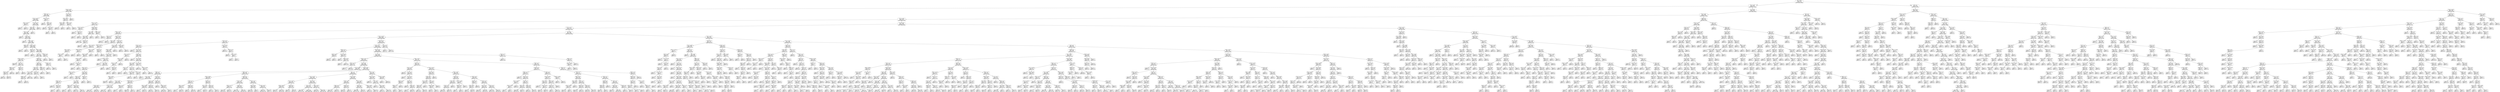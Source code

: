 digraph Tree {
node [shape=box] ;
0 [label="X[6] <= 0.099\ngini = 0.5\nsamples = 84796\nvalue = [42502, 42294]"] ;
1 [label="X[4] <= -0.194\ngini = 0.457\nsamples = 61010\nvalue = [39427, 21583]"] ;
0 -> 1 [labeldistance=2.5, labelangle=45, headlabel="True"] ;
2 [label="X[343] <= 0.003\ngini = 0.019\nsamples = 5005\nvalue = [47, 4958]"] ;
1 -> 2 ;
3 [label="X[955] <= 0.0\ngini = 0.009\nsamples = 4969\nvalue = [23, 4946]"] ;
2 -> 3 ;
4 [label="X[155] <= -0.097\ngini = 0.006\nsamples = 4955\nvalue = [16, 4939]"] ;
3 -> 4 ;
5 [label="X[26] <= -0.011\ngini = 0.444\nsamples = 3\nvalue = [2, 1]"] ;
4 -> 5 ;
6 [label="gini = 0.0\nsamples = 1\nvalue = [0, 1]"] ;
5 -> 6 ;
7 [label="gini = 0.0\nsamples = 2\nvalue = [2, 0]"] ;
5 -> 7 ;
8 [label="X[153] <= 0.233\ngini = 0.006\nsamples = 4952\nvalue = [14, 4938]"] ;
4 -> 8 ;
9 [label="X[451] <= 0.0\ngini = 0.005\nsamples = 4951\nvalue = [13, 4938]"] ;
8 -> 9 ;
10 [label="X[20] <= -1.04\ngini = 0.005\nsamples = 4950\nvalue = [12, 4938]"] ;
9 -> 10 ;
11 [label="gini = 0.0\nsamples = 1\nvalue = [1, 0]"] ;
10 -> 11 ;
12 [label="X[670] <= -0.0\ngini = 0.004\nsamples = 4949\nvalue = [11, 4938]"] ;
10 -> 12 ;
13 [label="gini = 0.0\nsamples = 1\nvalue = [1, 0]"] ;
12 -> 13 ;
14 [label="X[52] <= -0.647\ngini = 0.004\nsamples = 4948\nvalue = [10, 4938]"] ;
12 -> 14 ;
15 [label="X[666] <= 0.0\ngini = 0.444\nsamples = 3\nvalue = [1, 2]"] ;
14 -> 15 ;
16 [label="gini = 0.0\nsamples = 2\nvalue = [0, 2]"] ;
15 -> 16 ;
17 [label="gini = 0.0\nsamples = 1\nvalue = [1, 0]"] ;
15 -> 17 ;
18 [label="X[208] <= -0.046\ngini = 0.004\nsamples = 4945\nvalue = [9, 4936]"] ;
14 -> 18 ;
19 [label="X[994] <= -0.0\ngini = 0.278\nsamples = 6\nvalue = [1, 5]"] ;
18 -> 19 ;
20 [label="gini = 0.0\nsamples = 4\nvalue = [0, 4]"] ;
19 -> 20 ;
21 [label="gini = 0.5\nsamples = 2\nvalue = [1, 1]"] ;
19 -> 21 ;
22 [label="X[44] <= 0.862\ngini = 0.003\nsamples = 4939\nvalue = [8, 4931]"] ;
18 -> 22 ;
23 [label="X[18] <= -0.7\ngini = 0.003\nsamples = 4932\nvalue = [7, 4925]"] ;
22 -> 23 ;
24 [label="X[128] <= -0.005\ngini = 0.054\nsamples = 108\nvalue = [3, 105]"] ;
23 -> 24 ;
25 [label="gini = 0.444\nsamples = 3\nvalue = [1, 2]"] ;
24 -> 25 ;
26 [label="X[18] <= -0.7\ngini = 0.037\nsamples = 105\nvalue = [2, 103]"] ;
24 -> 26 ;
27 [label="X[986] <= -0.0\ngini = 0.021\nsamples = 95\nvalue = [1, 94]"] ;
26 -> 27 ;
28 [label="X[564] <= -0.0\ngini = 0.061\nsamples = 32\nvalue = [1, 31]"] ;
27 -> 28 ;
29 [label="gini = 0.0\nsamples = 29\nvalue = [0, 29]"] ;
28 -> 29 ;
30 [label="gini = 0.444\nsamples = 3\nvalue = [1, 2]"] ;
28 -> 30 ;
31 [label="gini = 0.0\nsamples = 63\nvalue = [0, 63]"] ;
27 -> 31 ;
32 [label="X[358] <= 0.0\ngini = 0.18\nsamples = 10\nvalue = [1, 9]"] ;
26 -> 32 ;
33 [label="gini = 0.5\nsamples = 2\nvalue = [1, 1]"] ;
32 -> 33 ;
34 [label="gini = 0.0\nsamples = 8\nvalue = [0, 8]"] ;
32 -> 34 ;
35 [label="X[636] <= 0.0\ngini = 0.002\nsamples = 4824\nvalue = [4, 4820]"] ;
23 -> 35 ;
36 [label="X[649] <= 0.0\ngini = 0.001\nsamples = 4808\nvalue = [3, 4805]"] ;
35 -> 36 ;
37 [label="X[502] <= 0.0\ngini = 0.001\nsamples = 4790\nvalue = [2, 4788]"] ;
36 -> 37 ;
38 [label="X[15] <= -0.448\ngini = 0.0\nsamples = 4768\nvalue = [1, 4767]"] ;
37 -> 38 ;
39 [label="X[399] <= 0.0\ngini = 0.033\nsamples = 59\nvalue = [1, 58]"] ;
38 -> 39 ;
40 [label="gini = 0.5\nsamples = 2\nvalue = [1, 1]"] ;
39 -> 40 ;
41 [label="gini = 0.0\nsamples = 57\nvalue = [0, 57]"] ;
39 -> 41 ;
42 [label="gini = 0.0\nsamples = 4709\nvalue = [0, 4709]"] ;
38 -> 42 ;
43 [label="X[479] <= -0.0\ngini = 0.087\nsamples = 22\nvalue = [1, 21]"] ;
37 -> 43 ;
44 [label="gini = 0.0\nsamples = 21\nvalue = [0, 21]"] ;
43 -> 44 ;
45 [label="gini = 0.0\nsamples = 1\nvalue = [1, 0]"] ;
43 -> 45 ;
46 [label="X[999] <= -0.0\ngini = 0.105\nsamples = 18\nvalue = [1, 17]"] ;
36 -> 46 ;
47 [label="gini = 0.0\nsamples = 17\nvalue = [0, 17]"] ;
46 -> 47 ;
48 [label="gini = 0.0\nsamples = 1\nvalue = [1, 0]"] ;
46 -> 48 ;
49 [label="X[462] <= 0.0\ngini = 0.117\nsamples = 16\nvalue = [1, 15]"] ;
35 -> 49 ;
50 [label="gini = 0.0\nsamples = 15\nvalue = [0, 15]"] ;
49 -> 50 ;
51 [label="gini = 0.0\nsamples = 1\nvalue = [1, 0]"] ;
49 -> 51 ;
52 [label="X[264] <= 0.0\ngini = 0.245\nsamples = 7\nvalue = [1, 6]"] ;
22 -> 52 ;
53 [label="gini = 0.0\nsamples = 6\nvalue = [0, 6]"] ;
52 -> 53 ;
54 [label="gini = 0.0\nsamples = 1\nvalue = [1, 0]"] ;
52 -> 54 ;
55 [label="gini = 0.0\nsamples = 1\nvalue = [1, 0]"] ;
9 -> 55 ;
56 [label="gini = 0.0\nsamples = 1\nvalue = [1, 0]"] ;
8 -> 56 ;
57 [label="X[331] <= -0.004\ngini = 0.5\nsamples = 14\nvalue = [7, 7]"] ;
3 -> 57 ;
58 [label="gini = 0.0\nsamples = 5\nvalue = [0, 5]"] ;
57 -> 58 ;
59 [label="X[541] <= 0.0\ngini = 0.346\nsamples = 9\nvalue = [7, 2]"] ;
57 -> 59 ;
60 [label="gini = 0.0\nsamples = 6\nvalue = [6, 0]"] ;
59 -> 60 ;
61 [label="X[44] <= -0.011\ngini = 0.444\nsamples = 3\nvalue = [1, 2]"] ;
59 -> 61 ;
62 [label="gini = 0.0\nsamples = 1\nvalue = [1, 0]"] ;
61 -> 62 ;
63 [label="gini = 0.0\nsamples = 2\nvalue = [0, 2]"] ;
61 -> 63 ;
64 [label="X[31] <= 0.015\ngini = 0.444\nsamples = 36\nvalue = [24, 12]"] ;
2 -> 64 ;
65 [label="X[45] <= 0.011\ngini = 0.285\nsamples = 29\nvalue = [24, 5]"] ;
64 -> 65 ;
66 [label="X[338] <= 0.001\ngini = 0.083\nsamples = 23\nvalue = [22, 1]"] ;
65 -> 66 ;
67 [label="gini = 0.0\nsamples = 22\nvalue = [22, 0]"] ;
66 -> 67 ;
68 [label="gini = 0.0\nsamples = 1\nvalue = [0, 1]"] ;
66 -> 68 ;
69 [label="X[678] <= 0.002\ngini = 0.444\nsamples = 6\nvalue = [2, 4]"] ;
65 -> 69 ;
70 [label="gini = 0.0\nsamples = 4\nvalue = [0, 4]"] ;
69 -> 70 ;
71 [label="gini = 0.0\nsamples = 2\nvalue = [2, 0]"] ;
69 -> 71 ;
72 [label="gini = 0.0\nsamples = 7\nvalue = [0, 7]"] ;
64 -> 72 ;
73 [label="X[1] <= 0.506\ngini = 0.417\nsamples = 56005\nvalue = [39380, 16625]"] ;
1 -> 73 ;
74 [label="X[12] <= 0.321\ngini = 0.363\nsamples = 51439\nvalue = [39201, 12238]"] ;
73 -> 74 ;
75 [label="X[27] <= -0.348\ngini = 0.327\nsamples = 48730\nvalue = [38696, 10034]"] ;
74 -> 75 ;
76 [label="X[381] <= -0.008\ngini = 0.017\nsamples = 1412\nvalue = [12, 1400]"] ;
75 -> 76 ;
77 [label="X[143] <= -0.002\ngini = 0.444\nsamples = 12\nvalue = [8, 4]"] ;
76 -> 77 ;
78 [label="gini = 0.0\nsamples = 7\nvalue = [7, 0]"] ;
77 -> 78 ;
79 [label="X[954] <= -0.0\ngini = 0.32\nsamples = 5\nvalue = [1, 4]"] ;
77 -> 79 ;
80 [label="gini = 0.0\nsamples = 1\nvalue = [1, 0]"] ;
79 -> 80 ;
81 [label="gini = 0.0\nsamples = 4\nvalue = [0, 4]"] ;
79 -> 81 ;
82 [label="X[293] <= 0.018\ngini = 0.006\nsamples = 1400\nvalue = [4, 1396]"] ;
76 -> 82 ;
83 [label="X[3] <= 0.357\ngini = 0.003\nsamples = 1397\nvalue = [2, 1395]"] ;
82 -> 83 ;
84 [label="X[96] <= 0.904\ngini = 0.001\nsamples = 1396\nvalue = [1, 1395]"] ;
83 -> 84 ;
85 [label="gini = 0.0\nsamples = 1392\nvalue = [0, 1392]"] ;
84 -> 85 ;
86 [label="X[430] <= -0.0\ngini = 0.375\nsamples = 4\nvalue = [1, 3]"] ;
84 -> 86 ;
87 [label="gini = 0.0\nsamples = 2\nvalue = [0, 2]"] ;
86 -> 87 ;
88 [label="gini = 0.5\nsamples = 2\nvalue = [1, 1]"] ;
86 -> 88 ;
89 [label="gini = 0.0\nsamples = 1\nvalue = [1, 0]"] ;
83 -> 89 ;
90 [label="X[348] <= 0.011\ngini = 0.444\nsamples = 3\nvalue = [2, 1]"] ;
82 -> 90 ;
91 [label="gini = 0.0\nsamples = 1\nvalue = [0, 1]"] ;
90 -> 91 ;
92 [label="gini = 0.0\nsamples = 2\nvalue = [2, 0]"] ;
90 -> 92 ;
93 [label="X[157] <= 0.004\ngini = 0.298\nsamples = 47318\nvalue = [38684, 8634]"] ;
75 -> 93 ;
94 [label="X[270] <= -0.001\ngini = 0.27\nsamples = 45326\nvalue = [38018, 7308]"] ;
93 -> 94 ;
95 [label="X[369] <= -0.004\ngini = 0.28\nsamples = 629\nvalue = [106, 523]"] ;
94 -> 95 ;
96 [label="X[670] <= 0.0\ngini = 0.14\nsamples = 66\nvalue = [61, 5]"] ;
95 -> 96 ;
97 [label="gini = 0.0\nsamples = 61\nvalue = [61, 0]"] ;
96 -> 97 ;
98 [label="gini = 0.0\nsamples = 5\nvalue = [0, 5]"] ;
96 -> 98 ;
99 [label="X[209] <= -0.028\ngini = 0.147\nsamples = 563\nvalue = [45, 518]"] ;
95 -> 99 ;
100 [label="X[33] <= 0.03\ngini = 0.464\nsamples = 41\nvalue = [26, 15]"] ;
99 -> 100 ;
101 [label="X[20] <= 0.025\ngini = 0.211\nsamples = 25\nvalue = [22, 3]"] ;
100 -> 101 ;
102 [label="X[35] <= 0.034\ngini = 0.091\nsamples = 21\nvalue = [20, 1]"] ;
101 -> 102 ;
103 [label="X[387] <= 0.002\ngini = 0.5\nsamples = 2\nvalue = [1, 1]"] ;
102 -> 103 ;
104 [label="gini = 0.0\nsamples = 1\nvalue = [0, 1]"] ;
103 -> 104 ;
105 [label="gini = 0.0\nsamples = 1\nvalue = [1, 0]"] ;
103 -> 105 ;
106 [label="gini = 0.0\nsamples = 19\nvalue = [19, 0]"] ;
102 -> 106 ;
107 [label="X[28] <= 0.004\ngini = 0.5\nsamples = 4\nvalue = [2, 2]"] ;
101 -> 107 ;
108 [label="gini = 0.0\nsamples = 2\nvalue = [0, 2]"] ;
107 -> 108 ;
109 [label="gini = 0.0\nsamples = 2\nvalue = [2, 0]"] ;
107 -> 109 ;
110 [label="X[357] <= 0.012\ngini = 0.375\nsamples = 16\nvalue = [4, 12]"] ;
100 -> 110 ;
111 [label="X[490] <= -0.001\ngini = 0.26\nsamples = 13\nvalue = [2, 11]"] ;
110 -> 111 ;
112 [label="X[243] <= 0.018\ngini = 0.444\nsamples = 6\nvalue = [2, 4]"] ;
111 -> 112 ;
113 [label="X[145] <= 0.273\ngini = 0.32\nsamples = 5\nvalue = [1, 4]"] ;
112 -> 113 ;
114 [label="gini = 0.0\nsamples = 3\nvalue = [0, 3]"] ;
113 -> 114 ;
115 [label="X[423] <= -0.001\ngini = 0.5\nsamples = 2\nvalue = [1, 1]"] ;
113 -> 115 ;
116 [label="gini = 0.0\nsamples = 1\nvalue = [1, 0]"] ;
115 -> 116 ;
117 [label="gini = 0.0\nsamples = 1\nvalue = [0, 1]"] ;
115 -> 117 ;
118 [label="gini = 0.0\nsamples = 1\nvalue = [1, 0]"] ;
112 -> 118 ;
119 [label="gini = 0.0\nsamples = 7\nvalue = [0, 7]"] ;
111 -> 119 ;
120 [label="X[582] <= -0.0\ngini = 0.444\nsamples = 3\nvalue = [2, 1]"] ;
110 -> 120 ;
121 [label="gini = 0.0\nsamples = 1\nvalue = [0, 1]"] ;
120 -> 121 ;
122 [label="gini = 0.0\nsamples = 2\nvalue = [2, 0]"] ;
120 -> 122 ;
123 [label="X[24] <= 0.078\ngini = 0.07\nsamples = 522\nvalue = [19, 503]"] ;
99 -> 123 ;
124 [label="X[117] <= 0.225\ngini = 0.056\nsamples = 516\nvalue = [15, 501]"] ;
123 -> 124 ;
125 [label="X[680] <= 0.067\ngini = 0.049\nsamples = 514\nvalue = [13, 501]"] ;
124 -> 125 ;
126 [label="X[215] <= -0.109\ngini = 0.046\nsamples = 513\nvalue = [12, 501]"] ;
125 -> 126 ;
127 [label="gini = 0.0\nsamples = 1\nvalue = [1, 0]"] ;
126 -> 127 ;
128 [label="X[342] <= -0.121\ngini = 0.042\nsamples = 512\nvalue = [11, 501]"] ;
126 -> 128 ;
129 [label="gini = 0.0\nsamples = 1\nvalue = [1, 0]"] ;
128 -> 129 ;
130 [label="X[42] <= 0.35\ngini = 0.038\nsamples = 511\nvalue = [10, 501]"] ;
128 -> 130 ;
131 [label="X[36] <= -0.277\ngini = 0.035\nsamples = 510\nvalue = [9, 501]"] ;
130 -> 131 ;
132 [label="X[461] <= 0.003\ngini = 0.5\nsamples = 2\nvalue = [1, 1]"] ;
131 -> 132 ;
133 [label="gini = 0.0\nsamples = 1\nvalue = [1, 0]"] ;
132 -> 133 ;
134 [label="gini = 0.0\nsamples = 1\nvalue = [0, 1]"] ;
132 -> 134 ;
135 [label="X[28] <= 0.259\ngini = 0.031\nsamples = 508\nvalue = [8, 500]"] ;
131 -> 135 ;
136 [label="X[525] <= -0.0\ngini = 0.027\nsamples = 506\nvalue = [7, 499]"] ;
135 -> 136 ;
137 [label="X[448] <= -0.0\ngini = 0.26\nsamples = 13\nvalue = [2, 11]"] ;
136 -> 137 ;
138 [label="gini = 0.0\nsamples = 10\nvalue = [0, 10]"] ;
137 -> 138 ;
139 [label="X[674] <= -0.0\ngini = 0.444\nsamples = 3\nvalue = [2, 1]"] ;
137 -> 139 ;
140 [label="gini = 0.5\nsamples = 2\nvalue = [1, 1]"] ;
139 -> 140 ;
141 [label="gini = 0.0\nsamples = 1\nvalue = [1, 0]"] ;
139 -> 141 ;
142 [label="X[2] <= -0.684\ngini = 0.02\nsamples = 493\nvalue = [5, 488]"] ;
136 -> 142 ;
143 [label="X[409] <= 0.0\ngini = 0.32\nsamples = 5\nvalue = [1, 4]"] ;
142 -> 143 ;
144 [label="gini = 0.0\nsamples = 4\nvalue = [0, 4]"] ;
143 -> 144 ;
145 [label="gini = 0.0\nsamples = 1\nvalue = [1, 0]"] ;
143 -> 145 ;
146 [label="X[103] <= -0.112\ngini = 0.016\nsamples = 488\nvalue = [4, 484]"] ;
142 -> 146 ;
147 [label="gini = 0.072\nsamples = 107\nvalue = [4, 103]"] ;
146 -> 147 ;
148 [label="gini = 0.0\nsamples = 381\nvalue = [0, 381]"] ;
146 -> 148 ;
149 [label="X[436] <= 0.0\ngini = 0.5\nsamples = 2\nvalue = [1, 1]"] ;
135 -> 149 ;
150 [label="gini = 0.0\nsamples = 1\nvalue = [0, 1]"] ;
149 -> 150 ;
151 [label="gini = 0.0\nsamples = 1\nvalue = [1, 0]"] ;
149 -> 151 ;
152 [label="gini = 0.0\nsamples = 1\nvalue = [1, 0]"] ;
130 -> 152 ;
153 [label="gini = 0.0\nsamples = 1\nvalue = [1, 0]"] ;
125 -> 153 ;
154 [label="gini = 0.0\nsamples = 2\nvalue = [2, 0]"] ;
124 -> 154 ;
155 [label="X[228] <= 0.011\ngini = 0.444\nsamples = 6\nvalue = [4, 2]"] ;
123 -> 155 ;
156 [label="gini = 0.0\nsamples = 4\nvalue = [4, 0]"] ;
155 -> 156 ;
157 [label="gini = 0.0\nsamples = 2\nvalue = [0, 2]"] ;
155 -> 157 ;
158 [label="X[7] <= 0.21\ngini = 0.258\nsamples = 44697\nvalue = [37912, 6785]"] ;
94 -> 158 ;
159 [label="X[201] <= -0.009\ngini = 0.224\nsamples = 38867\nvalue = [33884, 4983]"] ;
158 -> 159 ;
160 [label="X[707] <= 0.0\ngini = 0.232\nsamples = 239\nvalue = [32, 207]"] ;
159 -> 160 ;
161 [label="X[133] <= -0.01\ngini = 0.135\nsamples = 219\nvalue = [16, 203]"] ;
160 -> 161 ;
162 [label="gini = 0.0\nsamples = 4\nvalue = [4, 0]"] ;
161 -> 162 ;
163 [label="X[19] <= -0.061\ngini = 0.105\nsamples = 215\nvalue = [12, 203]"] ;
161 -> 163 ;
164 [label="X[25] <= -0.001\ngini = 0.5\nsamples = 10\nvalue = [5, 5]"] ;
163 -> 164 ;
165 [label="X[337] <= -0.014\ngini = 0.408\nsamples = 7\nvalue = [5, 2]"] ;
164 -> 165 ;
166 [label="X[248] <= -0.023\ngini = 0.5\nsamples = 4\nvalue = [2, 2]"] ;
165 -> 166 ;
167 [label="gini = 0.0\nsamples = 1\nvalue = [0, 1]"] ;
166 -> 167 ;
168 [label="X[833] <= -0.0\ngini = 0.444\nsamples = 3\nvalue = [2, 1]"] ;
166 -> 168 ;
169 [label="gini = 0.0\nsamples = 1\nvalue = [1, 0]"] ;
168 -> 169 ;
170 [label="gini = 0.5\nsamples = 2\nvalue = [1, 1]"] ;
168 -> 170 ;
171 [label="gini = 0.0\nsamples = 3\nvalue = [3, 0]"] ;
165 -> 171 ;
172 [label="gini = 0.0\nsamples = 3\nvalue = [0, 3]"] ;
164 -> 172 ;
173 [label="X[559] <= -0.0\ngini = 0.066\nsamples = 205\nvalue = [7, 198]"] ;
163 -> 173 ;
174 [label="gini = 0.0\nsamples = 1\nvalue = [1, 0]"] ;
173 -> 174 ;
175 [label="X[3] <= -0.565\ngini = 0.057\nsamples = 204\nvalue = [6, 198]"] ;
173 -> 175 ;
176 [label="X[9] <= 0.022\ngini = 0.264\nsamples = 32\nvalue = [5, 27]"] ;
175 -> 176 ;
177 [label="X[447] <= 0.0\ngini = 0.5\nsamples = 6\nvalue = [3, 3]"] ;
176 -> 177 ;
178 [label="gini = 0.0\nsamples = 3\nvalue = [3, 0]"] ;
177 -> 178 ;
179 [label="gini = 0.0\nsamples = 3\nvalue = [0, 3]"] ;
177 -> 179 ;
180 [label="X[717] <= 0.0\ngini = 0.142\nsamples = 26\nvalue = [2, 24]"] ;
176 -> 180 ;
181 [label="X[183] <= -0.004\ngini = 0.083\nsamples = 23\nvalue = [1, 22]"] ;
180 -> 181 ;
182 [label="X[49] <= -0.004\ngini = 0.219\nsamples = 8\nvalue = [1, 7]"] ;
181 -> 182 ;
183 [label="gini = 0.444\nsamples = 3\nvalue = [1, 2]"] ;
182 -> 183 ;
184 [label="gini = 0.0\nsamples = 5\nvalue = [0, 5]"] ;
182 -> 184 ;
185 [label="gini = 0.0\nsamples = 15\nvalue = [0, 15]"] ;
181 -> 185 ;
186 [label="X[775] <= -0.0\ngini = 0.444\nsamples = 3\nvalue = [1, 2]"] ;
180 -> 186 ;
187 [label="gini = 0.0\nsamples = 2\nvalue = [0, 2]"] ;
186 -> 187 ;
188 [label="gini = 0.0\nsamples = 1\nvalue = [1, 0]"] ;
186 -> 188 ;
189 [label="X[151] <= 0.532\ngini = 0.012\nsamples = 172\nvalue = [1, 171]"] ;
175 -> 189 ;
190 [label="gini = 0.0\nsamples = 155\nvalue = [0, 155]"] ;
189 -> 190 ;
191 [label="X[197] <= 0.008\ngini = 0.111\nsamples = 17\nvalue = [1, 16]"] ;
189 -> 191 ;
192 [label="gini = 0.0\nsamples = 1\nvalue = [1, 0]"] ;
191 -> 192 ;
193 [label="gini = 0.0\nsamples = 16\nvalue = [0, 16]"] ;
191 -> 193 ;
194 [label="X[176] <= 0.031\ngini = 0.32\nsamples = 20\nvalue = [16, 4]"] ;
160 -> 194 ;
195 [label="gini = 0.0\nsamples = 15\nvalue = [15, 0]"] ;
194 -> 195 ;
196 [label="X[703] <= -0.0\ngini = 0.32\nsamples = 5\nvalue = [1, 4]"] ;
194 -> 196 ;
197 [label="gini = 0.0\nsamples = 3\nvalue = [0, 3]"] ;
196 -> 197 ;
198 [label="X[641] <= 0.001\ngini = 0.5\nsamples = 2\nvalue = [1, 1]"] ;
196 -> 198 ;
199 [label="gini = 0.0\nsamples = 1\nvalue = [0, 1]"] ;
198 -> 199 ;
200 [label="gini = 0.0\nsamples = 1\nvalue = [1, 0]"] ;
198 -> 200 ;
201 [label="X[230] <= 0.081\ngini = 0.217\nsamples = 38628\nvalue = [33852, 4776]"] ;
159 -> 201 ;
202 [label="X[128] <= -0.174\ngini = 0.212\nsamples = 38482\nvalue = [33849, 4633]"] ;
201 -> 202 ;
203 [label="X[532] <= -0.0\ngini = 0.139\nsamples = 133\nvalue = [10, 123]"] ;
202 -> 203 ;
204 [label="X[978] <= 0.0\ngini = 0.198\nsamples = 9\nvalue = [8, 1]"] ;
203 -> 204 ;
205 [label="gini = 0.0\nsamples = 8\nvalue = [8, 0]"] ;
204 -> 205 ;
206 [label="gini = 0.0\nsamples = 1\nvalue = [0, 1]"] ;
204 -> 206 ;
207 [label="X[119] <= -0.459\ngini = 0.032\nsamples = 124\nvalue = [2, 122]"] ;
203 -> 207 ;
208 [label="gini = 0.0\nsamples = 1\nvalue = [1, 0]"] ;
207 -> 208 ;
209 [label="X[36] <= -0.252\ngini = 0.016\nsamples = 123\nvalue = [1, 122]"] ;
207 -> 209 ;
210 [label="gini = 0.0\nsamples = 1\nvalue = [1, 0]"] ;
209 -> 210 ;
211 [label="gini = 0.0\nsamples = 122\nvalue = [0, 122]"] ;
209 -> 211 ;
212 [label="X[587] <= 0.001\ngini = 0.208\nsamples = 38349\nvalue = [33839, 4510]"] ;
202 -> 212 ;
213 [label="X[21] <= 0.105\ngini = 0.203\nsamples = 38221\nvalue = [33827, 4394]"] ;
212 -> 213 ;
214 [label="X[200] <= -0.155\ngini = 0.187\nsamples = 36182\nvalue = [32400, 3782]"] ;
213 -> 214 ;
215 [label="X[597] <= -0.0\ngini = 0.194\nsamples = 101\nvalue = [11, 90]"] ;
214 -> 215 ;
216 [label="gini = 0.0\nsamples = 11\nvalue = [11, 0]"] ;
215 -> 216 ;
217 [label="gini = 0.0\nsamples = 90\nvalue = [0, 90]"] ;
215 -> 217 ;
218 [label="X[9] <= -0.295\ngini = 0.184\nsamples = 36081\nvalue = [32389, 3692]"] ;
214 -> 218 ;
219 [label="X[175] <= -0.003\ngini = 0.293\nsamples = 6541\nvalue = [5374, 1167]"] ;
218 -> 219 ;
220 [label="X[966] <= 0.0\ngini = 0.237\nsamples = 3596\nvalue = [3103, 493]"] ;
219 -> 220 ;
221 [label="X[47] <= 0.071\ngini = 0.206\nsamples = 3097\nvalue = [2735, 362]"] ;
220 -> 221 ;
222 [label="X[48] <= -0.009\ngini = 0.198\nsamples = 3059\nvalue = [2719, 340]"] ;
221 -> 222 ;
223 [label="X[158] <= 0.001\ngini = 0.258\nsamples = 1656\nvalue = [1404, 252]"] ;
222 -> 223 ;
224 [label="gini = 0.241\nsamples = 1557\nvalue = [1339, 218]"] ;
223 -> 224 ;
225 [label="gini = 0.451\nsamples = 99\nvalue = [65, 34]"] ;
223 -> 225 ;
226 [label="X[124] <= 0.792\ngini = 0.118\nsamples = 1403\nvalue = [1315, 88]"] ;
222 -> 226 ;
227 [label="gini = 0.115\nsamples = 1401\nvalue = [1315, 86]"] ;
226 -> 227 ;
228 [label="gini = 0.0\nsamples = 2\nvalue = [0, 2]"] ;
226 -> 228 ;
229 [label="X[730] <= -0.0\ngini = 0.488\nsamples = 38\nvalue = [16, 22]"] ;
221 -> 229 ;
230 [label="X[647] <= -0.0\ngini = 0.219\nsamples = 8\nvalue = [7, 1]"] ;
229 -> 230 ;
231 [label="gini = 0.0\nsamples = 7\nvalue = [7, 0]"] ;
230 -> 231 ;
232 [label="gini = 0.0\nsamples = 1\nvalue = [0, 1]"] ;
230 -> 232 ;
233 [label="X[293] <= -0.0\ngini = 0.42\nsamples = 30\nvalue = [9, 21]"] ;
229 -> 233 ;
234 [label="gini = 0.498\nsamples = 17\nvalue = [9, 8]"] ;
233 -> 234 ;
235 [label="gini = 0.0\nsamples = 13\nvalue = [0, 13]"] ;
233 -> 235 ;
236 [label="X[574] <= 0.0\ngini = 0.387\nsamples = 499\nvalue = [368, 131]"] ;
220 -> 236 ;
237 [label="X[293] <= 0.0\ngini = 0.495\nsamples = 120\nvalue = [66, 54]"] ;
236 -> 237 ;
238 [label="X[92] <= -0.058\ngini = 0.326\nsamples = 39\nvalue = [31, 8]"] ;
237 -> 238 ;
239 [label="gini = 0.0\nsamples = 2\nvalue = [0, 2]"] ;
238 -> 239 ;
240 [label="gini = 0.272\nsamples = 37\nvalue = [31, 6]"] ;
238 -> 240 ;
241 [label="X[746] <= 0.0\ngini = 0.491\nsamples = 81\nvalue = [35, 46]"] ;
237 -> 241 ;
242 [label="gini = 0.497\nsamples = 61\nvalue = [33, 28]"] ;
241 -> 242 ;
243 [label="gini = 0.18\nsamples = 20\nvalue = [2, 18]"] ;
241 -> 243 ;
244 [label="X[363] <= -0.0\ngini = 0.324\nsamples = 379\nvalue = [302, 77]"] ;
236 -> 244 ;
245 [label="gini = 0.0\nsamples = 5\nvalue = [0, 5]"] ;
244 -> 245 ;
246 [label="X[244] <= 0.031\ngini = 0.311\nsamples = 374\nvalue = [302, 72]"] ;
244 -> 246 ;
247 [label="gini = 0.297\nsamples = 369\nvalue = [302, 67]"] ;
246 -> 247 ;
248 [label="gini = 0.0\nsamples = 5\nvalue = [0, 5]"] ;
246 -> 248 ;
249 [label="X[566] <= -0.0\ngini = 0.353\nsamples = 2945\nvalue = [2271, 674]"] ;
219 -> 249 ;
250 [label="X[153] <= 0.002\ngini = 0.499\nsamples = 90\nvalue = [43, 47]"] ;
249 -> 250 ;
251 [label="X[389] <= 0.0\ngini = 0.474\nsamples = 57\nvalue = [35, 22]"] ;
250 -> 251 ;
252 [label="X[83] <= -0.09\ngini = 0.172\nsamples = 21\nvalue = [19, 2]"] ;
251 -> 252 ;
253 [label="gini = 0.0\nsamples = 1\nvalue = [0, 1]"] ;
252 -> 253 ;
254 [label="gini = 0.095\nsamples = 20\nvalue = [19, 1]"] ;
252 -> 254 ;
255 [label="X[806] <= -0.0\ngini = 0.494\nsamples = 36\nvalue = [16, 20]"] ;
251 -> 255 ;
256 [label="gini = 0.0\nsamples = 6\nvalue = [6, 0]"] ;
255 -> 256 ;
257 [label="gini = 0.444\nsamples = 30\nvalue = [10, 20]"] ;
255 -> 257 ;
258 [label="X[636] <= -0.0\ngini = 0.367\nsamples = 33\nvalue = [8, 25]"] ;
250 -> 258 ;
259 [label="X[271] <= -0.0\ngini = 0.408\nsamples = 7\nvalue = [5, 2]"] ;
258 -> 259 ;
260 [label="gini = 0.0\nsamples = 1\nvalue = [0, 1]"] ;
259 -> 260 ;
261 [label="gini = 0.278\nsamples = 6\nvalue = [5, 1]"] ;
259 -> 261 ;
262 [label="X[746] <= 0.0\ngini = 0.204\nsamples = 26\nvalue = [3, 23]"] ;
258 -> 262 ;
263 [label="gini = 0.0\nsamples = 20\nvalue = [0, 20]"] ;
262 -> 263 ;
264 [label="gini = 0.5\nsamples = 6\nvalue = [3, 3]"] ;
262 -> 264 ;
265 [label="X[355] <= 0.0\ngini = 0.343\nsamples = 2855\nvalue = [2228, 627]"] ;
249 -> 265 ;
266 [label="X[136] <= -0.01\ngini = 0.378\nsamples = 1929\nvalue = [1440, 489]"] ;
265 -> 266 ;
267 [label="X[837] <= -0.0\ngini = 0.5\nsamples = 113\nvalue = [57, 56]"] ;
266 -> 267 ;
268 [label="gini = 0.479\nsamples = 88\nvalue = [35, 53]"] ;
267 -> 268 ;
269 [label="gini = 0.211\nsamples = 25\nvalue = [22, 3]"] ;
267 -> 269 ;
270 [label="X[633] <= 0.0\ngini = 0.363\nsamples = 1816\nvalue = [1383, 433]"] ;
266 -> 270 ;
271 [label="gini = 0.337\nsamples = 1435\nvalue = [1127, 308]"] ;
270 -> 271 ;
272 [label="gini = 0.441\nsamples = 381\nvalue = [256, 125]"] ;
270 -> 272 ;
273 [label="X[517] <= 0.0\ngini = 0.254\nsamples = 926\nvalue = [788, 138]"] ;
265 -> 273 ;
274 [label="X[50] <= 0.129\ngini = 0.048\nsamples = 163\nvalue = [159, 4]"] ;
273 -> 274 ;
275 [label="gini = 0.036\nsamples = 162\nvalue = [159, 3]"] ;
274 -> 275 ;
276 [label="gini = 0.0\nsamples = 1\nvalue = [0, 1]"] ;
274 -> 276 ;
277 [label="X[109] <= 0.017\ngini = 0.29\nsamples = 763\nvalue = [629, 134]"] ;
273 -> 277 ;
278 [label="gini = 0.281\nsamples = 756\nvalue = [628, 128]"] ;
277 -> 278 ;
279 [label="gini = 0.245\nsamples = 7\nvalue = [1, 6]"] ;
277 -> 279 ;
280 [label="X[116] <= 0.496\ngini = 0.156\nsamples = 29540\nvalue = [27015, 2525]"] ;
218 -> 280 ;
281 [label="X[35] <= 0.6\ngini = 0.15\nsamples = 29330\nvalue = [26929, 2401]"] ;
280 -> 281 ;
282 [label="X[211] <= -0.037\ngini = 0.138\nsamples = 28493\nvalue = [26361, 2132]"] ;
281 -> 282 ;
283 [label="X[415] <= -0.001\ngini = 0.476\nsamples = 305\nvalue = [186, 119]"] ;
282 -> 283 ;
284 [label="X[258] <= 0.001\ngini = 0.492\nsamples = 170\nvalue = [74, 96]"] ;
283 -> 284 ;
285 [label="gini = 0.283\nsamples = 41\nvalue = [34, 7]"] ;
284 -> 285 ;
286 [label="gini = 0.428\nsamples = 129\nvalue = [40, 89]"] ;
284 -> 286 ;
287 [label="X[526] <= 0.0\ngini = 0.283\nsamples = 135\nvalue = [112, 23]"] ;
283 -> 287 ;
288 [label="gini = 0.05\nsamples = 78\nvalue = [76, 2]"] ;
287 -> 288 ;
289 [label="gini = 0.465\nsamples = 57\nvalue = [36, 21]"] ;
287 -> 289 ;
290 [label="X[36] <= 0.501\ngini = 0.133\nsamples = 28188\nvalue = [26175, 2013]"] ;
282 -> 290 ;
291 [label="X[754] <= -0.0\ngini = 0.124\nsamples = 27076\nvalue = [25278, 1798]"] ;
290 -> 291 ;
292 [label="gini = 0.369\nsamples = 548\nvalue = [414, 134]"] ;
291 -> 292 ;
293 [label="gini = 0.118\nsamples = 26528\nvalue = [24864, 1664]"] ;
291 -> 293 ;
294 [label="X[55] <= -0.013\ngini = 0.312\nsamples = 1112\nvalue = [897, 215]"] ;
290 -> 294 ;
295 [label="gini = 0.494\nsamples = 178\nvalue = [99, 79]"] ;
294 -> 295 ;
296 [label="gini = 0.249\nsamples = 934\nvalue = [798, 136]"] ;
294 -> 296 ;
297 [label="X[23] <= -0.026\ngini = 0.436\nsamples = 837\nvalue = [568, 269]"] ;
281 -> 297 ;
298 [label="X[596] <= -0.0\ngini = 0.282\nsamples = 324\nvalue = [269, 55]"] ;
297 -> 298 ;
299 [label="X[654] <= 0.0\ngini = 0.199\nsamples = 214\nvalue = [190, 24]"] ;
298 -> 299 ;
300 [label="gini = 0.124\nsamples = 180\nvalue = [168, 12]"] ;
299 -> 300 ;
301 [label="gini = 0.457\nsamples = 34\nvalue = [22, 12]"] ;
299 -> 301 ;
302 [label="X[349] <= -0.0\ngini = 0.405\nsamples = 110\nvalue = [79, 31]"] ;
298 -> 302 ;
303 [label="gini = 0.233\nsamples = 67\nvalue = [58, 9]"] ;
302 -> 303 ;
304 [label="gini = 0.5\nsamples = 43\nvalue = [21, 22]"] ;
302 -> 304 ;
305 [label="X[124] <= 0.003\ngini = 0.486\nsamples = 513\nvalue = [299, 214]"] ;
297 -> 305 ;
306 [label="X[497] <= 0.0\ngini = 0.465\nsamples = 369\nvalue = [233, 136]"] ;
305 -> 306 ;
307 [label="gini = 0.483\nsamples = 302\nvalue = [179, 123]"] ;
306 -> 307 ;
308 [label="gini = 0.313\nsamples = 67\nvalue = [54, 13]"] ;
306 -> 308 ;
309 [label="X[96] <= -0.002\ngini = 0.497\nsamples = 144\nvalue = [66, 78]"] ;
305 -> 309 ;
310 [label="gini = 0.5\nsamples = 116\nvalue = [59, 57]"] ;
309 -> 310 ;
311 [label="gini = 0.375\nsamples = 28\nvalue = [7, 21]"] ;
309 -> 311 ;
312 [label="X[21] <= 0.01\ngini = 0.484\nsamples = 210\nvalue = [86, 124]"] ;
280 -> 312 ;
313 [label="X[302] <= -0.004\ngini = 0.433\nsamples = 180\nvalue = [57, 123]"] ;
312 -> 313 ;
314 [label="gini = 0.0\nsamples = 15\nvalue = [15, 0]"] ;
313 -> 314 ;
315 [label="X[0] <= -0.912\ngini = 0.38\nsamples = 165\nvalue = [42, 123]"] ;
313 -> 315 ;
316 [label="gini = 0.0\nsamples = 11\nvalue = [11, 0]"] ;
315 -> 316 ;
317 [label="X[4] <= -0.133\ngini = 0.322\nsamples = 154\nvalue = [31, 123]"] ;
315 -> 317 ;
318 [label="gini = 0.5\nsamples = 26\nvalue = [13, 13]"] ;
317 -> 318 ;
319 [label="gini = 0.242\nsamples = 128\nvalue = [18, 110]"] ;
317 -> 319 ;
320 [label="X[150] <= -0.046\ngini = 0.064\nsamples = 30\nvalue = [29, 1]"] ;
312 -> 320 ;
321 [label="gini = 0.0\nsamples = 1\nvalue = [0, 1]"] ;
320 -> 321 ;
322 [label="gini = 0.0\nsamples = 29\nvalue = [29, 0]"] ;
320 -> 322 ;
323 [label="X[60] <= -0.001\ngini = 0.42\nsamples = 2039\nvalue = [1427, 612]"] ;
213 -> 323 ;
324 [label="X[950] <= -0.0\ngini = 0.297\nsamples = 948\nvalue = [776, 172]"] ;
323 -> 324 ;
325 [label="X[761] <= -0.0\ngini = 0.496\nsamples = 44\nvalue = [20, 24]"] ;
324 -> 325 ;
326 [label="gini = 0.0\nsamples = 6\nvalue = [6, 0]"] ;
325 -> 326 ;
327 [label="X[718] <= -0.0\ngini = 0.465\nsamples = 38\nvalue = [14, 24]"] ;
325 -> 327 ;
328 [label="gini = 0.0\nsamples = 7\nvalue = [0, 7]"] ;
327 -> 328 ;
329 [label="X[772] <= 0.0\ngini = 0.495\nsamples = 31\nvalue = [14, 17]"] ;
327 -> 329 ;
330 [label="X[288] <= 0.0\ngini = 0.245\nsamples = 7\nvalue = [6, 1]"] ;
329 -> 330 ;
331 [label="X[809] <= 0.0\ngini = 0.5\nsamples = 2\nvalue = [1, 1]"] ;
330 -> 331 ;
332 [label="gini = 0.0\nsamples = 1\nvalue = [0, 1]"] ;
331 -> 332 ;
333 [label="gini = 0.0\nsamples = 1\nvalue = [1, 0]"] ;
331 -> 333 ;
334 [label="gini = 0.0\nsamples = 5\nvalue = [5, 0]"] ;
330 -> 334 ;
335 [label="X[827] <= 0.0\ngini = 0.444\nsamples = 24\nvalue = [8, 16]"] ;
329 -> 335 ;
336 [label="gini = 0.0\nsamples = 4\nvalue = [0, 4]"] ;
335 -> 336 ;
337 [label="X[807] <= 0.0\ngini = 0.48\nsamples = 20\nvalue = [8, 12]"] ;
335 -> 337 ;
338 [label="gini = 0.0\nsamples = 2\nvalue = [2, 0]"] ;
337 -> 338 ;
339 [label="gini = 0.444\nsamples = 18\nvalue = [6, 12]"] ;
337 -> 339 ;
340 [label="X[25] <= -0.042\ngini = 0.274\nsamples = 904\nvalue = [756, 148]"] ;
324 -> 340 ;
341 [label="X[595] <= 0.001\ngini = 0.085\nsamples = 226\nvalue = [216, 10]"] ;
340 -> 341 ;
342 [label="X[789] <= 0.0\ngini = 0.069\nsamples = 224\nvalue = [216, 8]"] ;
341 -> 342 ;
343 [label="X[121] <= 0.079\ngini = 0.037\nsamples = 215\nvalue = [211, 4]"] ;
342 -> 343 ;
344 [label="X[482] <= 0.0\ngini = 0.028\nsamples = 214\nvalue = [211, 3]"] ;
343 -> 344 ;
345 [label="gini = 0.0\nsamples = 192\nvalue = [192, 0]"] ;
344 -> 345 ;
346 [label="gini = 0.236\nsamples = 22\nvalue = [19, 3]"] ;
344 -> 346 ;
347 [label="gini = 0.0\nsamples = 1\nvalue = [0, 1]"] ;
343 -> 347 ;
348 [label="X[735] <= -0.0\ngini = 0.494\nsamples = 9\nvalue = [5, 4]"] ;
342 -> 348 ;
349 [label="X[309] <= -0.001\ngini = 0.408\nsamples = 7\nvalue = [5, 2]"] ;
348 -> 349 ;
350 [label="gini = 0.48\nsamples = 5\nvalue = [3, 2]"] ;
349 -> 350 ;
351 [label="gini = 0.0\nsamples = 2\nvalue = [2, 0]"] ;
349 -> 351 ;
352 [label="gini = 0.0\nsamples = 2\nvalue = [0, 2]"] ;
348 -> 352 ;
353 [label="gini = 0.0\nsamples = 2\nvalue = [0, 2]"] ;
341 -> 353 ;
354 [label="X[99] <= -0.007\ngini = 0.324\nsamples = 678\nvalue = [540, 138]"] ;
340 -> 354 ;
355 [label="X[529] <= 0.0\ngini = 0.209\nsamples = 303\nvalue = [267, 36]"] ;
354 -> 355 ;
356 [label="X[280] <= 0.0\ngini = 0.188\nsamples = 296\nvalue = [265, 31]"] ;
355 -> 356 ;
357 [label="X[729] <= -0.0\ngini = 0.178\nsamples = 294\nvalue = [265, 29]"] ;
356 -> 357 ;
358 [label="gini = 0.255\nsamples = 180\nvalue = [153, 27]"] ;
357 -> 358 ;
359 [label="gini = 0.034\nsamples = 114\nvalue = [112, 2]"] ;
357 -> 359 ;
360 [label="gini = 0.0\nsamples = 2\nvalue = [0, 2]"] ;
356 -> 360 ;
361 [label="X[107] <= -0.009\ngini = 0.408\nsamples = 7\nvalue = [2, 5]"] ;
355 -> 361 ;
362 [label="X[589] <= -0.0\ngini = 0.278\nsamples = 6\nvalue = [1, 5]"] ;
361 -> 362 ;
363 [label="gini = 0.0\nsamples = 1\nvalue = [1, 0]"] ;
362 -> 363 ;
364 [label="gini = 0.0\nsamples = 5\nvalue = [0, 5]"] ;
362 -> 364 ;
365 [label="gini = 0.0\nsamples = 1\nvalue = [1, 0]"] ;
361 -> 365 ;
366 [label="X[647] <= -0.0\ngini = 0.396\nsamples = 375\nvalue = [273, 102]"] ;
354 -> 366 ;
367 [label="X[980] <= -0.0\ngini = 0.457\nsamples = 17\nvalue = [6, 11]"] ;
366 -> 367 ;
368 [label="X[766] <= -0.0\ngini = 0.496\nsamples = 11\nvalue = [6, 5]"] ;
367 -> 368 ;
369 [label="gini = 0.0\nsamples = 3\nvalue = [3, 0]"] ;
368 -> 369 ;
370 [label="gini = 0.469\nsamples = 8\nvalue = [3, 5]"] ;
368 -> 370 ;
371 [label="gini = 0.0\nsamples = 6\nvalue = [0, 6]"] ;
367 -> 371 ;
372 [label="X[329] <= -0.0\ngini = 0.379\nsamples = 358\nvalue = [267, 91]"] ;
366 -> 372 ;
373 [label="X[511] <= -0.0\ngini = 0.455\nsamples = 123\nvalue = [80, 43]"] ;
372 -> 373 ;
374 [label="gini = 0.362\nsamples = 59\nvalue = [45, 14]"] ;
373 -> 374 ;
375 [label="gini = 0.496\nsamples = 64\nvalue = [35, 29]"] ;
373 -> 375 ;
376 [label="X[474] <= 0.0\ngini = 0.325\nsamples = 235\nvalue = [187, 48]"] ;
372 -> 376 ;
377 [label="gini = 0.248\nsamples = 138\nvalue = [118, 20]"] ;
376 -> 377 ;
378 [label="gini = 0.411\nsamples = 97\nvalue = [69, 28]"] ;
376 -> 378 ;
379 [label="X[681] <= 0.0\ngini = 0.481\nsamples = 1091\nvalue = [651, 440]"] ;
323 -> 379 ;
380 [label="X[798] <= -0.0\ngini = 0.336\nsamples = 327\nvalue = [257, 70]"] ;
379 -> 380 ;
381 [label="X[966] <= -0.0\ngini = 0.427\nsamples = 152\nvalue = [105, 47]"] ;
380 -> 381 ;
382 [label="gini = 0.0\nsamples = 14\nvalue = [14, 0]"] ;
381 -> 382 ;
383 [label="X[502] <= -0.0\ngini = 0.449\nsamples = 138\nvalue = [91, 47]"] ;
381 -> 383 ;
384 [label="X[42] <= -0.039\ngini = 0.245\nsamples = 7\nvalue = [1, 6]"] ;
383 -> 384 ;
385 [label="X[243] <= 0.002\ngini = 0.5\nsamples = 2\nvalue = [1, 1]"] ;
384 -> 385 ;
386 [label="gini = 0.0\nsamples = 1\nvalue = [1, 0]"] ;
385 -> 386 ;
387 [label="gini = 0.0\nsamples = 1\nvalue = [0, 1]"] ;
385 -> 387 ;
388 [label="gini = 0.0\nsamples = 5\nvalue = [0, 5]"] ;
384 -> 388 ;
389 [label="X[627] <= 0.0\ngini = 0.43\nsamples = 131\nvalue = [90, 41]"] ;
383 -> 389 ;
390 [label="X[587] <= 0.0\ngini = 0.477\nsamples = 89\nvalue = [54, 35]"] ;
389 -> 390 ;
391 [label="gini = 0.462\nsamples = 83\nvalue = [53, 30]"] ;
390 -> 391 ;
392 [label="gini = 0.278\nsamples = 6\nvalue = [1, 5]"] ;
390 -> 392 ;
393 [label="X[601] <= 0.0\ngini = 0.245\nsamples = 42\nvalue = [36, 6]"] ;
389 -> 393 ;
394 [label="gini = 0.0\nsamples = 20\nvalue = [20, 0]"] ;
393 -> 394 ;
395 [label="gini = 0.397\nsamples = 22\nvalue = [16, 6]"] ;
393 -> 395 ;
396 [label="X[538] <= 0.0\ngini = 0.228\nsamples = 175\nvalue = [152, 23]"] ;
380 -> 396 ;
397 [label="X[110] <= -0.034\ngini = 0.207\nsamples = 171\nvalue = [151, 20]"] ;
396 -> 397 ;
398 [label="X[445] <= -0.0\ngini = 0.428\nsamples = 29\nvalue = [20, 9]"] ;
397 -> 398 ;
399 [label="gini = 0.0\nsamples = 11\nvalue = [11, 0]"] ;
398 -> 399 ;
400 [label="X[145] <= 0.002\ngini = 0.5\nsamples = 18\nvalue = [9, 9]"] ;
398 -> 400 ;
401 [label="gini = 0.32\nsamples = 10\nvalue = [2, 8]"] ;
400 -> 401 ;
402 [label="gini = 0.219\nsamples = 8\nvalue = [7, 1]"] ;
400 -> 402 ;
403 [label="X[98] <= 0.029\ngini = 0.143\nsamples = 142\nvalue = [131, 11]"] ;
397 -> 403 ;
404 [label="X[702] <= -0.0\ngini = 0.132\nsamples = 141\nvalue = [131, 10]"] ;
403 -> 404 ;
405 [label="gini = 0.0\nsamples = 1\nvalue = [0, 1]"] ;
404 -> 405 ;
406 [label="gini = 0.12\nsamples = 140\nvalue = [131, 9]"] ;
404 -> 406 ;
407 [label="gini = 0.0\nsamples = 1\nvalue = [0, 1]"] ;
403 -> 407 ;
408 [label="X[440] <= -0.006\ngini = 0.375\nsamples = 4\nvalue = [1, 3]"] ;
396 -> 408 ;
409 [label="gini = 0.0\nsamples = 1\nvalue = [1, 0]"] ;
408 -> 409 ;
410 [label="gini = 0.0\nsamples = 3\nvalue = [0, 3]"] ;
408 -> 410 ;
411 [label="X[246] <= 0.0\ngini = 0.5\nsamples = 764\nvalue = [394, 370]"] ;
379 -> 411 ;
412 [label="X[354] <= -0.0\ngini = 0.5\nsamples = 709\nvalue = [346, 363]"] ;
411 -> 412 ;
413 [label="X[98] <= -0.012\ngini = 0.476\nsamples = 226\nvalue = [138, 88]"] ;
412 -> 413 ;
414 [label="X[85] <= 0.002\ngini = 0.391\nsamples = 30\nvalue = [8, 22]"] ;
413 -> 414 ;
415 [label="X[242] <= -0.003\ngini = 0.337\nsamples = 28\nvalue = [6, 22]"] ;
414 -> 415 ;
416 [label="gini = 0.302\nsamples = 27\nvalue = [5, 22]"] ;
415 -> 416 ;
417 [label="gini = 0.0\nsamples = 1\nvalue = [1, 0]"] ;
415 -> 417 ;
418 [label="gini = 0.0\nsamples = 2\nvalue = [2, 0]"] ;
414 -> 418 ;
419 [label="X[337] <= -0.0\ngini = 0.447\nsamples = 196\nvalue = [130, 66]"] ;
413 -> 419 ;
420 [label="X[383] <= -0.0\ngini = 0.255\nsamples = 60\nvalue = [51, 9]"] ;
419 -> 420 ;
421 [label="gini = 0.496\nsamples = 11\nvalue = [6, 5]"] ;
420 -> 421 ;
422 [label="gini = 0.15\nsamples = 49\nvalue = [45, 4]"] ;
420 -> 422 ;
423 [label="X[766] <= 0.0\ngini = 0.487\nsamples = 136\nvalue = [79, 57]"] ;
419 -> 423 ;
424 [label="gini = 0.328\nsamples = 29\nvalue = [23, 6]"] ;
423 -> 424 ;
425 [label="gini = 0.499\nsamples = 107\nvalue = [56, 51]"] ;
423 -> 425 ;
426 [label="X[329] <= -0.0\ngini = 0.49\nsamples = 483\nvalue = [208, 275]"] ;
412 -> 426 ;
427 [label="X[694] <= 0.0\ngini = 0.295\nsamples = 50\nvalue = [9, 41]"] ;
426 -> 427 ;
428 [label="X[986] <= 0.0\ngini = 0.355\nsamples = 39\nvalue = [9, 30]"] ;
427 -> 428 ;
429 [label="gini = 0.307\nsamples = 37\nvalue = [7, 30]"] ;
428 -> 429 ;
430 [label="gini = 0.0\nsamples = 2\nvalue = [2, 0]"] ;
428 -> 430 ;
431 [label="gini = 0.0\nsamples = 11\nvalue = [0, 11]"] ;
427 -> 431 ;
432 [label="X[408] <= 0.0\ngini = 0.497\nsamples = 433\nvalue = [199, 234]"] ;
426 -> 432 ;
433 [label="X[333] <= -0.0\ngini = 0.494\nsamples = 416\nvalue = [185, 231]"] ;
432 -> 433 ;
434 [label="gini = 0.245\nsamples = 14\nvalue = [2, 12]"] ;
433 -> 434 ;
435 [label="gini = 0.496\nsamples = 402\nvalue = [183, 219]"] ;
433 -> 435 ;
436 [label="X[440] <= 0.0\ngini = 0.291\nsamples = 17\nvalue = [14, 3]"] ;
432 -> 436 ;
437 [label="gini = 0.0\nsamples = 12\nvalue = [12, 0]"] ;
436 -> 437 ;
438 [label="gini = 0.48\nsamples = 5\nvalue = [2, 3]"] ;
436 -> 438 ;
439 [label="X[984] <= -0.0\ngini = 0.222\nsamples = 55\nvalue = [48, 7]"] ;
411 -> 439 ;
440 [label="X[659] <= -0.0\ngini = 0.366\nsamples = 29\nvalue = [22, 7]"] ;
439 -> 440 ;
441 [label="X[467] <= -0.0\ngini = 0.245\nsamples = 21\nvalue = [18, 3]"] ;
440 -> 441 ;
442 [label="X[524] <= 0.0\ngini = 0.49\nsamples = 7\nvalue = [4, 3]"] ;
441 -> 442 ;
443 [label="gini = 0.0\nsamples = 2\nvalue = [0, 2]"] ;
442 -> 443 ;
444 [label="gini = 0.32\nsamples = 5\nvalue = [4, 1]"] ;
442 -> 444 ;
445 [label="gini = 0.0\nsamples = 14\nvalue = [14, 0]"] ;
441 -> 445 ;
446 [label="X[4] <= -0.061\ngini = 0.5\nsamples = 8\nvalue = [4, 4]"] ;
440 -> 446 ;
447 [label="gini = 0.0\nsamples = 3\nvalue = [0, 3]"] ;
446 -> 447 ;
448 [label="X[339] <= -0.0\ngini = 0.32\nsamples = 5\nvalue = [4, 1]"] ;
446 -> 448 ;
449 [label="gini = 0.5\nsamples = 2\nvalue = [1, 1]"] ;
448 -> 449 ;
450 [label="gini = 0.0\nsamples = 3\nvalue = [3, 0]"] ;
448 -> 450 ;
451 [label="gini = 0.0\nsamples = 26\nvalue = [26, 0]"] ;
439 -> 451 ;
452 [label="X[553] <= 0.0\ngini = 0.17\nsamples = 128\nvalue = [12, 116]"] ;
212 -> 452 ;
453 [label="gini = 0.0\nsamples = 113\nvalue = [0, 113]"] ;
452 -> 453 ;
454 [label="X[636] <= -0.0\ngini = 0.32\nsamples = 15\nvalue = [12, 3]"] ;
452 -> 454 ;
455 [label="X[40] <= -0.002\ngini = 0.375\nsamples = 4\nvalue = [1, 3]"] ;
454 -> 455 ;
456 [label="gini = 0.0\nsamples = 1\nvalue = [1, 0]"] ;
455 -> 456 ;
457 [label="gini = 0.0\nsamples = 3\nvalue = [0, 3]"] ;
455 -> 457 ;
458 [label="gini = 0.0\nsamples = 11\nvalue = [11, 0]"] ;
454 -> 458 ;
459 [label="X[714] <= -0.0\ngini = 0.04\nsamples = 146\nvalue = [3, 143]"] ;
201 -> 459 ;
460 [label="gini = 0.0\nsamples = 3\nvalue = [3, 0]"] ;
459 -> 460 ;
461 [label="gini = 0.0\nsamples = 143\nvalue = [0, 143]"] ;
459 -> 461 ;
462 [label="X[25] <= -0.037\ngini = 0.427\nsamples = 5830\nvalue = [4028, 1802]"] ;
158 -> 462 ;
463 [label="X[977] <= 0.0\ngini = 0.142\nsamples = 1170\nvalue = [1080, 90]"] ;
462 -> 463 ;
464 [label="X[32] <= -0.458\ngini = 0.098\nsamples = 1067\nvalue = [1012, 55]"] ;
463 -> 464 ;
465 [label="X[337] <= -0.001\ngini = 0.5\nsamples = 14\nvalue = [7, 7]"] ;
464 -> 465 ;
466 [label="X[672] <= 0.0\ngini = 0.463\nsamples = 11\nvalue = [4, 7]"] ;
465 -> 466 ;
467 [label="gini = 0.0\nsamples = 3\nvalue = [0, 3]"] ;
466 -> 467 ;
468 [label="X[11] <= -0.188\ngini = 0.5\nsamples = 8\nvalue = [4, 4]"] ;
466 -> 468 ;
469 [label="gini = 0.0\nsamples = 1\nvalue = [0, 1]"] ;
468 -> 469 ;
470 [label="X[722] <= -0.0\ngini = 0.49\nsamples = 7\nvalue = [4, 3]"] ;
468 -> 470 ;
471 [label="X[157] <= 0.0\ngini = 0.48\nsamples = 5\nvalue = [2, 3]"] ;
470 -> 471 ;
472 [label="gini = 0.0\nsamples = 1\nvalue = [0, 1]"] ;
471 -> 472 ;
473 [label="X[603] <= -0.001\ngini = 0.5\nsamples = 4\nvalue = [2, 2]"] ;
471 -> 473 ;
474 [label="gini = 0.0\nsamples = 1\nvalue = [0, 1]"] ;
473 -> 474 ;
475 [label="X[677] <= 0.0\ngini = 0.444\nsamples = 3\nvalue = [2, 1]"] ;
473 -> 475 ;
476 [label="gini = 0.0\nsamples = 1\nvalue = [1, 0]"] ;
475 -> 476 ;
477 [label="X[227] <= -0.001\ngini = 0.5\nsamples = 2\nvalue = [1, 1]"] ;
475 -> 477 ;
478 [label="gini = 0.0\nsamples = 1\nvalue = [0, 1]"] ;
477 -> 478 ;
479 [label="gini = 0.0\nsamples = 1\nvalue = [1, 0]"] ;
477 -> 479 ;
480 [label="gini = 0.0\nsamples = 2\nvalue = [2, 0]"] ;
470 -> 480 ;
481 [label="gini = 0.0\nsamples = 3\nvalue = [3, 0]"] ;
465 -> 481 ;
482 [label="X[667] <= -0.0\ngini = 0.087\nsamples = 1053\nvalue = [1005, 48]"] ;
464 -> 482 ;
483 [label="gini = 0.0\nsamples = 2\nvalue = [0, 2]"] ;
482 -> 483 ;
484 [label="X[4] <= 0.829\ngini = 0.084\nsamples = 1051\nvalue = [1005, 46]"] ;
482 -> 484 ;
485 [label="X[24] <= -0.513\ngini = 0.061\nsamples = 946\nvalue = [916, 30]"] ;
484 -> 485 ;
486 [label="gini = 0.0\nsamples = 1\nvalue = [0, 1]"] ;
485 -> 486 ;
487 [label="X[571] <= -0.0\ngini = 0.059\nsamples = 945\nvalue = [916, 29]"] ;
485 -> 487 ;
488 [label="gini = 0.0\nsamples = 1\nvalue = [0, 1]"] ;
487 -> 488 ;
489 [label="X[208] <= -0.173\ngini = 0.058\nsamples = 944\nvalue = [916, 28]"] ;
487 -> 489 ;
490 [label="gini = 0.0\nsamples = 1\nvalue = [0, 1]"] ;
489 -> 490 ;
491 [label="X[168] <= -0.217\ngini = 0.056\nsamples = 943\nvalue = [916, 27]"] ;
489 -> 491 ;
492 [label="gini = 0.0\nsamples = 1\nvalue = [0, 1]"] ;
491 -> 492 ;
493 [label="X[96] <= -0.054\ngini = 0.054\nsamples = 942\nvalue = [916, 26]"] ;
491 -> 493 ;
494 [label="X[351] <= -0.001\ngini = 0.332\nsamples = 19\nvalue = [15, 4]"] ;
493 -> 494 ;
495 [label="X[184] <= 0.014\ngini = 0.278\nsamples = 18\nvalue = [15, 3]"] ;
494 -> 495 ;
496 [label="gini = 0.0\nsamples = 6\nvalue = [6, 0]"] ;
495 -> 496 ;
497 [label="gini = 0.375\nsamples = 12\nvalue = [9, 3]"] ;
495 -> 497 ;
498 [label="gini = 0.0\nsamples = 1\nvalue = [0, 1]"] ;
494 -> 498 ;
499 [label="X[124] <= 0.781\ngini = 0.047\nsamples = 923\nvalue = [901, 22]"] ;
493 -> 499 ;
500 [label="X[224] <= 0.795\ngini = 0.045\nsamples = 921\nvalue = [900, 21]"] ;
499 -> 500 ;
501 [label="gini = 0.043\nsamples = 919\nvalue = [899, 20]"] ;
500 -> 501 ;
502 [label="gini = 0.5\nsamples = 2\nvalue = [1, 1]"] ;
500 -> 502 ;
503 [label="X[418] <= -0.0\ngini = 0.5\nsamples = 2\nvalue = [1, 1]"] ;
499 -> 503 ;
504 [label="gini = 0.0\nsamples = 1\nvalue = [1, 0]"] ;
503 -> 504 ;
505 [label="gini = 0.0\nsamples = 1\nvalue = [0, 1]"] ;
503 -> 505 ;
506 [label="X[826] <= 0.0\ngini = 0.258\nsamples = 105\nvalue = [89, 16]"] ;
484 -> 506 ;
507 [label="X[417] <= -0.0\ngini = 0.213\nsamples = 99\nvalue = [87, 12]"] ;
506 -> 507 ;
508 [label="X[335] <= 0.008\ngini = 0.123\nsamples = 76\nvalue = [71, 5]"] ;
507 -> 508 ;
509 [label="X[48] <= 0.019\ngini = 0.101\nsamples = 75\nvalue = [71, 4]"] ;
508 -> 509 ;
510 [label="X[685] <= 0.0\ngini = 0.078\nsamples = 74\nvalue = [71, 3]"] ;
509 -> 510 ;
511 [label="X[66] <= -0.24\ngini = 0.056\nsamples = 70\nvalue = [68, 2]"] ;
510 -> 511 ;
512 [label="X[358] <= 0.001\ngini = 0.278\nsamples = 6\nvalue = [5, 1]"] ;
511 -> 512 ;
513 [label="gini = 0.0\nsamples = 5\nvalue = [5, 0]"] ;
512 -> 513 ;
514 [label="gini = 0.0\nsamples = 1\nvalue = [0, 1]"] ;
512 -> 514 ;
515 [label="X[24] <= 0.103\ngini = 0.031\nsamples = 64\nvalue = [63, 1]"] ;
511 -> 515 ;
516 [label="gini = 0.0\nsamples = 53\nvalue = [53, 0]"] ;
515 -> 516 ;
517 [label="gini = 0.165\nsamples = 11\nvalue = [10, 1]"] ;
515 -> 517 ;
518 [label="X[745] <= -0.0\ngini = 0.375\nsamples = 4\nvalue = [3, 1]"] ;
510 -> 518 ;
519 [label="gini = 0.0\nsamples = 1\nvalue = [0, 1]"] ;
518 -> 519 ;
520 [label="gini = 0.0\nsamples = 3\nvalue = [3, 0]"] ;
518 -> 520 ;
521 [label="gini = 0.0\nsamples = 1\nvalue = [0, 1]"] ;
509 -> 521 ;
522 [label="gini = 0.0\nsamples = 1\nvalue = [0, 1]"] ;
508 -> 522 ;
523 [label="X[196] <= 0.013\ngini = 0.423\nsamples = 23\nvalue = [16, 7]"] ;
507 -> 523 ;
524 [label="X[10] <= 0.009\ngini = 0.444\nsamples = 6\nvalue = [2, 4]"] ;
523 -> 524 ;
525 [label="gini = 0.0\nsamples = 3\nvalue = [0, 3]"] ;
524 -> 525 ;
526 [label="X[60] <= 0.112\ngini = 0.444\nsamples = 3\nvalue = [2, 1]"] ;
524 -> 526 ;
527 [label="gini = 0.0\nsamples = 2\nvalue = [2, 0]"] ;
526 -> 527 ;
528 [label="gini = 0.0\nsamples = 1\nvalue = [0, 1]"] ;
526 -> 528 ;
529 [label="X[737] <= -0.0\ngini = 0.291\nsamples = 17\nvalue = [14, 3]"] ;
523 -> 529 ;
530 [label="gini = 0.0\nsamples = 8\nvalue = [8, 0]"] ;
529 -> 530 ;
531 [label="X[213] <= 0.005\ngini = 0.444\nsamples = 9\nvalue = [6, 3]"] ;
529 -> 531 ;
532 [label="X[283] <= 0.004\ngini = 0.245\nsamples = 7\nvalue = [6, 1]"] ;
531 -> 532 ;
533 [label="gini = 0.0\nsamples = 5\nvalue = [5, 0]"] ;
532 -> 533 ;
534 [label="gini = 0.5\nsamples = 2\nvalue = [1, 1]"] ;
532 -> 534 ;
535 [label="gini = 0.0\nsamples = 2\nvalue = [0, 2]"] ;
531 -> 535 ;
536 [label="X[467] <= 0.0\ngini = 0.444\nsamples = 6\nvalue = [2, 4]"] ;
506 -> 536 ;
537 [label="gini = 0.0\nsamples = 4\nvalue = [0, 4]"] ;
536 -> 537 ;
538 [label="gini = 0.0\nsamples = 2\nvalue = [2, 0]"] ;
536 -> 538 ;
539 [label="X[602] <= -0.0\ngini = 0.449\nsamples = 103\nvalue = [68, 35]"] ;
463 -> 539 ;
540 [label="X[735] <= -0.0\ngini = 0.474\nsamples = 44\nvalue = [17, 27]"] ;
539 -> 540 ;
541 [label="X[54] <= -0.037\ngini = 0.5\nsamples = 33\nvalue = [16, 17]"] ;
540 -> 541 ;
542 [label="gini = 0.0\nsamples = 3\nvalue = [0, 3]"] ;
541 -> 542 ;
543 [label="X[350] <= -0.0\ngini = 0.498\nsamples = 30\nvalue = [16, 14]"] ;
541 -> 543 ;
544 [label="X[286] <= 0.001\ngini = 0.493\nsamples = 25\nvalue = [11, 14]"] ;
543 -> 544 ;
545 [label="X[286] <= 0.001\ngini = 0.455\nsamples = 20\nvalue = [7, 13]"] ;
544 -> 545 ;
546 [label="X[396] <= 0.0\ngini = 0.492\nsamples = 16\nvalue = [7, 9]"] ;
545 -> 546 ;
547 [label="gini = 0.0\nsamples = 2\nvalue = [2, 0]"] ;
546 -> 547 ;
548 [label="X[460] <= -0.0\ngini = 0.459\nsamples = 14\nvalue = [5, 9]"] ;
546 -> 548 ;
549 [label="X[953] <= -0.0\ngini = 0.486\nsamples = 12\nvalue = [5, 7]"] ;
548 -> 549 ;
550 [label="X[366] <= 0.0\ngini = 0.463\nsamples = 11\nvalue = [4, 7]"] ;
549 -> 550 ;
551 [label="gini = 0.0\nsamples = 2\nvalue = [0, 2]"] ;
550 -> 551 ;
552 [label="gini = 0.494\nsamples = 9\nvalue = [4, 5]"] ;
550 -> 552 ;
553 [label="gini = 0.0\nsamples = 1\nvalue = [1, 0]"] ;
549 -> 553 ;
554 [label="gini = 0.0\nsamples = 2\nvalue = [0, 2]"] ;
548 -> 554 ;
555 [label="gini = 0.0\nsamples = 4\nvalue = [0, 4]"] ;
545 -> 555 ;
556 [label="X[323] <= 0.0\ngini = 0.32\nsamples = 5\nvalue = [4, 1]"] ;
544 -> 556 ;
557 [label="gini = 0.0\nsamples = 3\nvalue = [3, 0]"] ;
556 -> 557 ;
558 [label="gini = 0.5\nsamples = 2\nvalue = [1, 1]"] ;
556 -> 558 ;
559 [label="gini = 0.0\nsamples = 5\nvalue = [5, 0]"] ;
543 -> 559 ;
560 [label="X[306] <= 0.003\ngini = 0.165\nsamples = 11\nvalue = [1, 10]"] ;
540 -> 560 ;
561 [label="gini = 0.0\nsamples = 10\nvalue = [0, 10]"] ;
560 -> 561 ;
562 [label="gini = 0.0\nsamples = 1\nvalue = [1, 0]"] ;
560 -> 562 ;
563 [label="X[798] <= -0.0\ngini = 0.234\nsamples = 59\nvalue = [51, 8]"] ;
539 -> 563 ;
564 [label="X[950] <= -0.0\ngini = 0.375\nsamples = 4\nvalue = [1, 3]"] ;
563 -> 564 ;
565 [label="gini = 0.5\nsamples = 2\nvalue = [1, 1]"] ;
564 -> 565 ;
566 [label="gini = 0.0\nsamples = 2\nvalue = [0, 2]"] ;
564 -> 566 ;
567 [label="X[587] <= 0.0\ngini = 0.165\nsamples = 55\nvalue = [50, 5]"] ;
563 -> 567 ;
568 [label="X[290] <= -0.0\ngini = 0.137\nsamples = 54\nvalue = [50, 4]"] ;
567 -> 568 ;
569 [label="X[661] <= -0.0\ngini = 0.426\nsamples = 13\nvalue = [9, 4]"] ;
568 -> 569 ;
570 [label="gini = 0.0\nsamples = 7\nvalue = [7, 0]"] ;
569 -> 570 ;
571 [label="X[480] <= -0.0\ngini = 0.444\nsamples = 6\nvalue = [2, 4]"] ;
569 -> 571 ;
572 [label="X[169] <= 0.0\ngini = 0.32\nsamples = 5\nvalue = [1, 4]"] ;
571 -> 572 ;
573 [label="X[399] <= 0.0\ngini = 0.5\nsamples = 2\nvalue = [1, 1]"] ;
572 -> 573 ;
574 [label="gini = 0.0\nsamples = 1\nvalue = [0, 1]"] ;
573 -> 574 ;
575 [label="gini = 0.0\nsamples = 1\nvalue = [1, 0]"] ;
573 -> 575 ;
576 [label="gini = 0.0\nsamples = 3\nvalue = [0, 3]"] ;
572 -> 576 ;
577 [label="gini = 0.0\nsamples = 1\nvalue = [1, 0]"] ;
571 -> 577 ;
578 [label="gini = 0.0\nsamples = 41\nvalue = [41, 0]"] ;
568 -> 578 ;
579 [label="gini = 0.0\nsamples = 1\nvalue = [0, 1]"] ;
567 -> 579 ;
580 [label="X[17] <= -0.101\ngini = 0.465\nsamples = 4660\nvalue = [2948, 1712]"] ;
462 -> 580 ;
581 [label="X[343] <= -0.0\ngini = 0.164\nsamples = 523\nvalue = [476, 47]"] ;
580 -> 581 ;
582 [label="X[709] <= 0.0\ngini = 0.394\nsamples = 74\nvalue = [54, 20]"] ;
581 -> 582 ;
583 [label="X[181] <= -0.0\ngini = 0.338\nsamples = 65\nvalue = [51, 14]"] ;
582 -> 583 ;
584 [label="X[431] <= -0.0\ngini = 0.375\nsamples = 4\nvalue = [1, 3]"] ;
583 -> 584 ;
585 [label="X[671] <= -0.0\ngini = 0.5\nsamples = 2\nvalue = [1, 1]"] ;
584 -> 585 ;
586 [label="gini = 0.0\nsamples = 1\nvalue = [1, 0]"] ;
585 -> 586 ;
587 [label="gini = 0.0\nsamples = 1\nvalue = [0, 1]"] ;
585 -> 587 ;
588 [label="gini = 0.0\nsamples = 2\nvalue = [0, 2]"] ;
584 -> 588 ;
589 [label="X[793] <= -0.0\ngini = 0.296\nsamples = 61\nvalue = [50, 11]"] ;
583 -> 589 ;
590 [label="X[186] <= -0.043\ngini = 0.394\nsamples = 37\nvalue = [27, 10]"] ;
589 -> 590 ;
591 [label="gini = 0.0\nsamples = 2\nvalue = [0, 2]"] ;
590 -> 591 ;
592 [label="X[121] <= -0.002\ngini = 0.353\nsamples = 35\nvalue = [27, 8]"] ;
590 -> 592 ;
593 [label="X[109] <= -0.005\ngini = 0.48\nsamples = 5\nvalue = [2, 3]"] ;
592 -> 593 ;
594 [label="gini = 0.0\nsamples = 2\nvalue = [0, 2]"] ;
593 -> 594 ;
595 [label="X[62] <= -0.01\ngini = 0.444\nsamples = 3\nvalue = [2, 1]"] ;
593 -> 595 ;
596 [label="gini = 0.5\nsamples = 2\nvalue = [1, 1]"] ;
595 -> 596 ;
597 [label="gini = 0.0\nsamples = 1\nvalue = [1, 0]"] ;
595 -> 597 ;
598 [label="X[280] <= 0.0\ngini = 0.278\nsamples = 30\nvalue = [25, 5]"] ;
592 -> 598 ;
599 [label="X[364] <= -0.0\ngini = 0.153\nsamples = 24\nvalue = [22, 2]"] ;
598 -> 599 ;
600 [label="gini = 0.0\nsamples = 18\nvalue = [18, 0]"] ;
599 -> 600 ;
601 [label="X[198] <= -0.0\ngini = 0.444\nsamples = 6\nvalue = [4, 2]"] ;
599 -> 601 ;
602 [label="gini = 0.0\nsamples = 3\nvalue = [3, 0]"] ;
601 -> 602 ;
603 [label="X[498] <= 0.0\ngini = 0.444\nsamples = 3\nvalue = [1, 2]"] ;
601 -> 603 ;
604 [label="gini = 0.0\nsamples = 1\nvalue = [0, 1]"] ;
603 -> 604 ;
605 [label="gini = 0.5\nsamples = 2\nvalue = [1, 1]"] ;
603 -> 605 ;
606 [label="X[716] <= -0.0\ngini = 0.5\nsamples = 6\nvalue = [3, 3]"] ;
598 -> 606 ;
607 [label="X[593] <= 0.0\ngini = 0.375\nsamples = 4\nvalue = [3, 1]"] ;
606 -> 607 ;
608 [label="gini = 0.0\nsamples = 1\nvalue = [1, 0]"] ;
607 -> 608 ;
609 [label="X[208] <= 0.007\ngini = 0.444\nsamples = 3\nvalue = [2, 1]"] ;
607 -> 609 ;
610 [label="gini = 0.0\nsamples = 1\nvalue = [1, 0]"] ;
609 -> 610 ;
611 [label="gini = 0.5\nsamples = 2\nvalue = [1, 1]"] ;
609 -> 611 ;
612 [label="gini = 0.0\nsamples = 2\nvalue = [0, 2]"] ;
606 -> 612 ;
613 [label="X[40] <= 0.01\ngini = 0.08\nsamples = 24\nvalue = [23, 1]"] ;
589 -> 613 ;
614 [label="gini = 0.0\nsamples = 21\nvalue = [21, 0]"] ;
613 -> 614 ;
615 [label="X[647] <= 0.0\ngini = 0.444\nsamples = 3\nvalue = [2, 1]"] ;
613 -> 615 ;
616 [label="gini = 0.0\nsamples = 1\nvalue = [0, 1]"] ;
615 -> 616 ;
617 [label="gini = 0.0\nsamples = 2\nvalue = [2, 0]"] ;
615 -> 617 ;
618 [label="X[965] <= -0.0\ngini = 0.444\nsamples = 9\nvalue = [3, 6]"] ;
582 -> 618 ;
619 [label="X[215] <= -0.002\ngini = 0.48\nsamples = 5\nvalue = [3, 2]"] ;
618 -> 619 ;
620 [label="gini = 0.0\nsamples = 1\nvalue = [1, 0]"] ;
619 -> 620 ;
621 [label="X[646] <= -0.0\ngini = 0.5\nsamples = 4\nvalue = [2, 2]"] ;
619 -> 621 ;
622 [label="gini = 0.0\nsamples = 1\nvalue = [0, 1]"] ;
621 -> 622 ;
623 [label="X[963] <= -0.0\ngini = 0.444\nsamples = 3\nvalue = [2, 1]"] ;
621 -> 623 ;
624 [label="gini = 0.0\nsamples = 1\nvalue = [1, 0]"] ;
623 -> 624 ;
625 [label="X[271] <= 0.0\ngini = 0.5\nsamples = 2\nvalue = [1, 1]"] ;
623 -> 625 ;
626 [label="gini = 0.0\nsamples = 1\nvalue = [1, 0]"] ;
625 -> 626 ;
627 [label="gini = 0.0\nsamples = 1\nvalue = [0, 1]"] ;
625 -> 627 ;
628 [label="gini = 0.0\nsamples = 4\nvalue = [0, 4]"] ;
618 -> 628 ;
629 [label="X[777] <= -0.0\ngini = 0.113\nsamples = 449\nvalue = [422, 27]"] ;
581 -> 629 ;
630 [label="gini = 0.0\nsamples = 2\nvalue = [0, 2]"] ;
629 -> 630 ;
631 [label="X[827] <= -0.0\ngini = 0.106\nsamples = 447\nvalue = [422, 25]"] ;
629 -> 631 ;
632 [label="X[657] <= 0.0\ngini = 0.193\nsamples = 157\nvalue = [140, 17]"] ;
631 -> 632 ;
633 [label="gini = 0.0\nsamples = 3\nvalue = [0, 3]"] ;
632 -> 633 ;
634 [label="X[758] <= -0.0\ngini = 0.165\nsamples = 154\nvalue = [140, 14]"] ;
632 -> 634 ;
635 [label="gini = 0.0\nsamples = 40\nvalue = [40, 0]"] ;
634 -> 635 ;
636 [label="X[730] <= -0.0\ngini = 0.215\nsamples = 114\nvalue = [100, 14]"] ;
634 -> 636 ;
637 [label="gini = 0.0\nsamples = 2\nvalue = [0, 2]"] ;
636 -> 637 ;
638 [label="X[819] <= 0.0\ngini = 0.191\nsamples = 112\nvalue = [100, 12]"] ;
636 -> 638 ;
639 [label="X[774] <= 0.0\ngini = 0.112\nsamples = 84\nvalue = [79, 5]"] ;
638 -> 639 ;
640 [label="X[479] <= -0.0\ngini = 0.36\nsamples = 17\nvalue = [13, 4]"] ;
639 -> 640 ;
641 [label="X[339] <= -0.0\ngini = 0.375\nsamples = 4\nvalue = [1, 3]"] ;
640 -> 641 ;
642 [label="gini = 0.0\nsamples = 2\nvalue = [0, 2]"] ;
641 -> 642 ;
643 [label="gini = 0.5\nsamples = 2\nvalue = [1, 1]"] ;
641 -> 643 ;
644 [label="X[811] <= -0.0\ngini = 0.142\nsamples = 13\nvalue = [12, 1]"] ;
640 -> 644 ;
645 [label="gini = 0.5\nsamples = 2\nvalue = [1, 1]"] ;
644 -> 645 ;
646 [label="gini = 0.0\nsamples = 11\nvalue = [11, 0]"] ;
644 -> 646 ;
647 [label="X[283] <= -0.018\ngini = 0.029\nsamples = 67\nvalue = [66, 1]"] ;
639 -> 647 ;
648 [label="X[76] <= -0.022\ngini = 0.198\nsamples = 9\nvalue = [8, 1]"] ;
647 -> 648 ;
649 [label="gini = 0.0\nsamples = 1\nvalue = [0, 1]"] ;
648 -> 649 ;
650 [label="gini = 0.0\nsamples = 8\nvalue = [8, 0]"] ;
648 -> 650 ;
651 [label="gini = 0.0\nsamples = 58\nvalue = [58, 0]"] ;
647 -> 651 ;
652 [label="X[25] <= 0.092\ngini = 0.375\nsamples = 28\nvalue = [21, 7]"] ;
638 -> 652 ;
653 [label="X[801] <= 0.0\ngini = 0.346\nsamples = 27\nvalue = [21, 6]"] ;
652 -> 653 ;
654 [label="gini = 0.0\nsamples = 9\nvalue = [9, 0]"] ;
653 -> 654 ;
655 [label="X[545] <= 0.0\ngini = 0.444\nsamples = 18\nvalue = [12, 6]"] ;
653 -> 655 ;
656 [label="gini = 0.0\nsamples = 1\nvalue = [0, 1]"] ;
655 -> 656 ;
657 [label="gini = 0.415\nsamples = 17\nvalue = [12, 5]"] ;
655 -> 657 ;
658 [label="gini = 0.0\nsamples = 1\nvalue = [0, 1]"] ;
652 -> 658 ;
659 [label="X[223] <= -0.049\ngini = 0.054\nsamples = 290\nvalue = [282, 8]"] ;
631 -> 659 ;
660 [label="X[388] <= -0.0\ngini = 0.5\nsamples = 2\nvalue = [1, 1]"] ;
659 -> 660 ;
661 [label="gini = 0.0\nsamples = 1\nvalue = [0, 1]"] ;
660 -> 661 ;
662 [label="gini = 0.0\nsamples = 1\nvalue = [1, 0]"] ;
660 -> 662 ;
663 [label="X[655] <= -0.0\ngini = 0.047\nsamples = 288\nvalue = [281, 7]"] ;
659 -> 663 ;
664 [label="X[68] <= -0.037\ngini = 0.144\nsamples = 64\nvalue = [59, 5]"] ;
663 -> 664 ;
665 [label="gini = 0.0\nsamples = 1\nvalue = [0, 1]"] ;
664 -> 665 ;
666 [label="X[827] <= 0.0\ngini = 0.119\nsamples = 63\nvalue = [59, 4]"] ;
664 -> 666 ;
667 [label="X[5] <= -0.209\ngini = 0.397\nsamples = 11\nvalue = [8, 3]"] ;
666 -> 667 ;
668 [label="X[625] <= -0.0\ngini = 0.5\nsamples = 6\nvalue = [3, 3]"] ;
667 -> 668 ;
669 [label="gini = 0.0\nsamples = 1\nvalue = [0, 1]"] ;
668 -> 669 ;
670 [label="X[177] <= -0.003\ngini = 0.48\nsamples = 5\nvalue = [3, 2]"] ;
668 -> 670 ;
671 [label="gini = 0.0\nsamples = 1\nvalue = [1, 0]"] ;
670 -> 671 ;
672 [label="gini = 0.5\nsamples = 4\nvalue = [2, 2]"] ;
670 -> 672 ;
673 [label="gini = 0.0\nsamples = 5\nvalue = [5, 0]"] ;
667 -> 673 ;
674 [label="X[34] <= 0.005\ngini = 0.038\nsamples = 52\nvalue = [51, 1]"] ;
666 -> 674 ;
675 [label="gini = 0.0\nsamples = 48\nvalue = [48, 0]"] ;
674 -> 675 ;
676 [label="X[821] <= -0.0\ngini = 0.375\nsamples = 4\nvalue = [3, 1]"] ;
674 -> 676 ;
677 [label="gini = 0.0\nsamples = 1\nvalue = [0, 1]"] ;
676 -> 677 ;
678 [label="gini = 0.0\nsamples = 3\nvalue = [3, 0]"] ;
676 -> 678 ;
679 [label="X[97] <= -0.01\ngini = 0.018\nsamples = 224\nvalue = [222, 2]"] ;
663 -> 679 ;
680 [label="X[818] <= -0.0\ngini = 0.32\nsamples = 5\nvalue = [4, 1]"] ;
679 -> 680 ;
681 [label="gini = 0.0\nsamples = 4\nvalue = [4, 0]"] ;
680 -> 681 ;
682 [label="gini = 0.0\nsamples = 1\nvalue = [0, 1]"] ;
680 -> 682 ;
683 [label="X[114] <= -0.259\ngini = 0.009\nsamples = 219\nvalue = [218, 1]"] ;
679 -> 683 ;
684 [label="X[449] <= -0.0\ngini = 0.245\nsamples = 7\nvalue = [6, 1]"] ;
683 -> 684 ;
685 [label="gini = 0.0\nsamples = 6\nvalue = [6, 0]"] ;
684 -> 685 ;
686 [label="gini = 0.0\nsamples = 1\nvalue = [0, 1]"] ;
684 -> 686 ;
687 [label="gini = 0.0\nsamples = 212\nvalue = [212, 0]"] ;
683 -> 687 ;
688 [label="X[44] <= 0.0\ngini = 0.481\nsamples = 4137\nvalue = [2472, 1665]"] ;
580 -> 688 ;
689 [label="X[593] <= 0.0\ngini = 0.498\nsamples = 2571\nvalue = [1359, 1212]"] ;
688 -> 689 ;
690 [label="X[81] <= -0.004\ngini = 0.497\nsamples = 2511\nvalue = [1356, 1155]"] ;
689 -> 690 ;
691 [label="X[305] <= 0.0\ngini = 0.5\nsamples = 1538\nvalue = [746, 792]"] ;
690 -> 691 ;
692 [label="X[510] <= -0.0\ngini = 0.495\nsamples = 1129\nvalue = [507, 622]"] ;
691 -> 692 ;
693 [label="X[48] <= 0.006\ngini = 0.219\nsamples = 32\nvalue = [4, 28]"] ;
692 -> 693 ;
694 [label="X[116] <= -0.033\ngini = 0.133\nsamples = 28\nvalue = [2, 26]"] ;
693 -> 694 ;
695 [label="gini = 0.5\nsamples = 2\nvalue = [1, 1]"] ;
694 -> 695 ;
696 [label="X[62] <= -0.058\ngini = 0.074\nsamples = 26\nvalue = [1, 25]"] ;
694 -> 696 ;
697 [label="X[205] <= 0.02\ngini = 0.375\nsamples = 4\nvalue = [1, 3]"] ;
696 -> 697 ;
698 [label="gini = 0.0\nsamples = 3\nvalue = [0, 3]"] ;
697 -> 698 ;
699 [label="gini = 0.0\nsamples = 1\nvalue = [1, 0]"] ;
697 -> 699 ;
700 [label="gini = 0.0\nsamples = 22\nvalue = [0, 22]"] ;
696 -> 700 ;
701 [label="X[132] <= -0.002\ngini = 0.5\nsamples = 4\nvalue = [2, 2]"] ;
693 -> 701 ;
702 [label="gini = 0.0\nsamples = 2\nvalue = [0, 2]"] ;
701 -> 702 ;
703 [label="gini = 0.0\nsamples = 2\nvalue = [2, 0]"] ;
701 -> 703 ;
704 [label="X[196] <= 0.003\ngini = 0.497\nsamples = 1097\nvalue = [503, 594]"] ;
692 -> 704 ;
705 [label="X[449] <= -0.0\ngini = 0.492\nsamples = 965\nvalue = [423, 542]"] ;
704 -> 705 ;
706 [label="X[322] <= 0.001\ngini = 0.443\nsamples = 163\nvalue = [54, 109]"] ;
705 -> 706 ;
707 [label="X[322] <= 0.001\ngini = 0.461\nsamples = 150\nvalue = [54, 96]"] ;
706 -> 707 ;
708 [label="X[260] <= 0.001\ngini = 0.45\nsamples = 146\nvalue = [50, 96]"] ;
707 -> 708 ;
709 [label="gini = 0.458\nsamples = 141\nvalue = [50, 91]"] ;
708 -> 709 ;
710 [label="gini = 0.0\nsamples = 5\nvalue = [0, 5]"] ;
708 -> 710 ;
711 [label="gini = 0.0\nsamples = 4\nvalue = [4, 0]"] ;
707 -> 711 ;
712 [label="gini = 0.0\nsamples = 13\nvalue = [0, 13]"] ;
706 -> 712 ;
713 [label="X[655] <= 0.0\ngini = 0.497\nsamples = 802\nvalue = [369, 433]"] ;
705 -> 713 ;
714 [label="X[726] <= -0.0\ngini = 0.499\nsamples = 433\nvalue = [226, 207]"] ;
713 -> 714 ;
715 [label="X[798] <= 0.0\ngini = 0.414\nsamples = 41\nvalue = [29, 12]"] ;
714 -> 715 ;
716 [label="gini = 0.0\nsamples = 11\nvalue = [11, 0]"] ;
715 -> 716 ;
717 [label="gini = 0.48\nsamples = 30\nvalue = [18, 12]"] ;
715 -> 717 ;
718 [label="X[508] <= 0.0\ngini = 0.5\nsamples = 392\nvalue = [197, 195]"] ;
714 -> 718 ;
719 [label="gini = 0.5\nsamples = 381\nvalue = [196, 185]"] ;
718 -> 719 ;
720 [label="gini = 0.165\nsamples = 11\nvalue = [1, 10]"] ;
718 -> 720 ;
721 [label="X[260] <= 0.0\ngini = 0.475\nsamples = 369\nvalue = [143, 226]"] ;
713 -> 721 ;
722 [label="X[261] <= 0.0\ngini = 0.491\nsamples = 259\nvalue = [112, 147]"] ;
721 -> 722 ;
723 [label="gini = 0.487\nsamples = 250\nvalue = [105, 145]"] ;
722 -> 723 ;
724 [label="gini = 0.346\nsamples = 9\nvalue = [7, 2]"] ;
722 -> 724 ;
725 [label="X[1] <= -0.471\ngini = 0.405\nsamples = 110\nvalue = [31, 79]"] ;
721 -> 725 ;
726 [label="gini = 0.0\nsamples = 13\nvalue = [0, 13]"] ;
725 -> 726 ;
727 [label="gini = 0.435\nsamples = 97\nvalue = [31, 66]"] ;
725 -> 727 ;
728 [label="X[48] <= -0.009\ngini = 0.478\nsamples = 132\nvalue = [80, 52]"] ;
704 -> 728 ;
729 [label="gini = 0.0\nsamples = 8\nvalue = [8, 0]"] ;
728 -> 729 ;
730 [label="X[994] <= -0.0\ngini = 0.487\nsamples = 124\nvalue = [72, 52]"] ;
728 -> 730 ;
731 [label="X[684] <= -0.0\ngini = 0.18\nsamples = 10\nvalue = [9, 1]"] ;
730 -> 731 ;
732 [label="gini = 0.0\nsamples = 7\nvalue = [7, 0]"] ;
731 -> 732 ;
733 [label="X[112] <= -0.036\ngini = 0.444\nsamples = 3\nvalue = [2, 1]"] ;
731 -> 733 ;
734 [label="gini = 0.0\nsamples = 2\nvalue = [2, 0]"] ;
733 -> 734 ;
735 [label="gini = 0.0\nsamples = 1\nvalue = [0, 1]"] ;
733 -> 735 ;
736 [label="X[266] <= 0.0\ngini = 0.494\nsamples = 114\nvalue = [63, 51]"] ;
730 -> 736 ;
737 [label="X[795] <= 0.0\ngini = 0.488\nsamples = 109\nvalue = [63, 46]"] ;
736 -> 737 ;
738 [label="gini = 0.448\nsamples = 59\nvalue = [39, 20]"] ;
737 -> 738 ;
739 [label="gini = 0.499\nsamples = 50\nvalue = [24, 26]"] ;
737 -> 739 ;
740 [label="gini = 0.0\nsamples = 5\nvalue = [0, 5]"] ;
736 -> 740 ;
741 [label="X[965] <= -0.0\ngini = 0.486\nsamples = 409\nvalue = [239, 170]"] ;
691 -> 741 ;
742 [label="X[773] <= 0.0\ngini = 0.485\nsamples = 99\nvalue = [41, 58]"] ;
741 -> 742 ;
743 [label="X[66] <= -0.214\ngini = 0.423\nsamples = 79\nvalue = [24, 55]"] ;
742 -> 743 ;
744 [label="gini = 0.0\nsamples = 3\nvalue = [3, 0]"] ;
743 -> 744 ;
745 [label="X[410] <= -0.0\ngini = 0.4\nsamples = 76\nvalue = [21, 55]"] ;
743 -> 745 ;
746 [label="X[782] <= -0.0\ngini = 0.441\nsamples = 64\nvalue = [21, 43]"] ;
745 -> 746 ;
747 [label="X[658] <= 0.0\ngini = 0.278\nsamples = 6\nvalue = [5, 1]"] ;
746 -> 747 ;
748 [label="gini = 0.0\nsamples = 1\nvalue = [0, 1]"] ;
747 -> 748 ;
749 [label="gini = 0.0\nsamples = 5\nvalue = [5, 0]"] ;
747 -> 749 ;
750 [label="X[291] <= 0.0\ngini = 0.4\nsamples = 58\nvalue = [16, 42]"] ;
746 -> 750 ;
751 [label="gini = 0.335\nsamples = 47\nvalue = [10, 37]"] ;
750 -> 751 ;
752 [label="gini = 0.496\nsamples = 11\nvalue = [6, 5]"] ;
750 -> 752 ;
753 [label="gini = 0.0\nsamples = 12\nvalue = [0, 12]"] ;
745 -> 753 ;
754 [label="X[773] <= 0.0\ngini = 0.255\nsamples = 20\nvalue = [17, 3]"] ;
742 -> 754 ;
755 [label="X[486] <= -0.0\ngini = 0.111\nsamples = 17\nvalue = [16, 1]"] ;
754 -> 755 ;
756 [label="X[194] <= 0.027\ngini = 0.375\nsamples = 4\nvalue = [3, 1]"] ;
755 -> 756 ;
757 [label="gini = 0.0\nsamples = 1\nvalue = [0, 1]"] ;
756 -> 757 ;
758 [label="gini = 0.0\nsamples = 3\nvalue = [3, 0]"] ;
756 -> 758 ;
759 [label="gini = 0.0\nsamples = 13\nvalue = [13, 0]"] ;
755 -> 759 ;
760 [label="X[272] <= -0.001\ngini = 0.444\nsamples = 3\nvalue = [1, 2]"] ;
754 -> 760 ;
761 [label="gini = 0.0\nsamples = 1\nvalue = [1, 0]"] ;
760 -> 761 ;
762 [label="gini = 0.0\nsamples = 2\nvalue = [0, 2]"] ;
760 -> 762 ;
763 [label="X[148] <= -0.004\ngini = 0.462\nsamples = 310\nvalue = [198, 112]"] ;
741 -> 763 ;
764 [label="X[173] <= -0.0\ngini = 0.231\nsamples = 45\nvalue = [39, 6]"] ;
763 -> 764 ;
765 [label="gini = 0.0\nsamples = 2\nvalue = [0, 2]"] ;
764 -> 765 ;
766 [label="X[602] <= -0.0\ngini = 0.169\nsamples = 43\nvalue = [39, 4]"] ;
764 -> 766 ;
767 [label="X[813] <= -0.0\ngini = 0.444\nsamples = 9\nvalue = [6, 3]"] ;
766 -> 767 ;
768 [label="X[492] <= -0.0\ngini = 0.375\nsamples = 8\nvalue = [6, 2]"] ;
767 -> 768 ;
769 [label="gini = 0.0\nsamples = 3\nvalue = [3, 0]"] ;
768 -> 769 ;
770 [label="gini = 0.48\nsamples = 5\nvalue = [3, 2]"] ;
768 -> 770 ;
771 [label="gini = 0.0\nsamples = 1\nvalue = [0, 1]"] ;
767 -> 771 ;
772 [label="X[217] <= -0.01\ngini = 0.057\nsamples = 34\nvalue = [33, 1]"] ;
766 -> 772 ;
773 [label="X[289] <= 0.0\ngini = 0.444\nsamples = 3\nvalue = [2, 1]"] ;
772 -> 773 ;
774 [label="gini = 0.0\nsamples = 2\nvalue = [2, 0]"] ;
773 -> 774 ;
775 [label="gini = 0.0\nsamples = 1\nvalue = [0, 1]"] ;
773 -> 775 ;
776 [label="gini = 0.0\nsamples = 31\nvalue = [31, 0]"] ;
772 -> 776 ;
777 [label="X[964] <= -0.0\ngini = 0.48\nsamples = 265\nvalue = [159, 106]"] ;
763 -> 777 ;
778 [label="X[396] <= -0.001\ngini = 0.469\nsamples = 40\nvalue = [15, 25]"] ;
777 -> 778 ;
779 [label="X[464] <= 0.0\ngini = 0.266\nsamples = 19\nvalue = [3, 16]"] ;
778 -> 779 ;
780 [label="X[395] <= -0.0\ngini = 0.444\nsamples = 9\nvalue = [3, 6]"] ;
779 -> 780 ;
781 [label="gini = 0.245\nsamples = 7\nvalue = [1, 6]"] ;
780 -> 781 ;
782 [label="gini = 0.0\nsamples = 2\nvalue = [2, 0]"] ;
780 -> 782 ;
783 [label="gini = 0.0\nsamples = 10\nvalue = [0, 10]"] ;
779 -> 783 ;
784 [label="X[658] <= -0.0\ngini = 0.49\nsamples = 21\nvalue = [12, 9]"] ;
778 -> 784 ;
785 [label="X[658] <= -0.0\ngini = 0.5\nsamples = 18\nvalue = [9, 9]"] ;
784 -> 785 ;
786 [label="gini = 0.459\nsamples = 14\nvalue = [9, 5]"] ;
785 -> 786 ;
787 [label="gini = 0.0\nsamples = 4\nvalue = [0, 4]"] ;
785 -> 787 ;
788 [label="gini = 0.0\nsamples = 3\nvalue = [3, 0]"] ;
784 -> 788 ;
789 [label="X[7] <= 0.211\ngini = 0.461\nsamples = 225\nvalue = [144, 81]"] ;
777 -> 789 ;
790 [label="gini = 0.0\nsamples = 3\nvalue = [0, 3]"] ;
789 -> 790 ;
791 [label="X[284] <= 0.0\ngini = 0.456\nsamples = 222\nvalue = [144, 78]"] ;
789 -> 791 ;
792 [label="X[0] <= 0.169\ngini = 0.472\nsamples = 191\nvalue = [118, 73]"] ;
791 -> 792 ;
793 [label="gini = 0.466\nsamples = 187\nvalue = [118, 69]"] ;
792 -> 793 ;
794 [label="gini = 0.0\nsamples = 4\nvalue = [0, 4]"] ;
792 -> 794 ;
795 [label="X[392] <= 0.0\ngini = 0.271\nsamples = 31\nvalue = [26, 5]"] ;
791 -> 795 ;
796 [label="gini = 0.0\nsamples = 15\nvalue = [15, 0]"] ;
795 -> 796 ;
797 [label="gini = 0.43\nsamples = 16\nvalue = [11, 5]"] ;
795 -> 797 ;
798 [label="X[223] <= 0.008\ngini = 0.468\nsamples = 973\nvalue = [610, 363]"] ;
690 -> 798 ;
799 [label="X[802] <= -0.0\ngini = 0.48\nsamples = 897\nvalue = [538, 359]"] ;
798 -> 799 ;
800 [label="X[77] <= -0.023\ngini = 0.26\nsamples = 26\nvalue = [4, 22]"] ;
799 -> 800 ;
801 [label="gini = 0.0\nsamples = 3\nvalue = [3, 0]"] ;
800 -> 801 ;
802 [label="X[364] <= 0.003\ngini = 0.083\nsamples = 23\nvalue = [1, 22]"] ;
800 -> 802 ;
803 [label="gini = 0.0\nsamples = 22\nvalue = [0, 22]"] ;
802 -> 803 ;
804 [label="gini = 0.0\nsamples = 1\nvalue = [1, 0]"] ;
802 -> 804 ;
805 [label="X[402] <= 0.0\ngini = 0.474\nsamples = 871\nvalue = [534, 337]"] ;
799 -> 805 ;
806 [label="X[4] <= -0.092\ngini = 0.487\nsamples = 658\nvalue = [382, 276]"] ;
805 -> 806 ;
807 [label="X[837] <= -0.0\ngini = 0.18\nsamples = 20\nvalue = [2, 18]"] ;
806 -> 807 ;
808 [label="X[115] <= 0.003\ngini = 0.32\nsamples = 10\nvalue = [2, 8]"] ;
807 -> 808 ;
809 [label="gini = 0.0\nsamples = 2\nvalue = [0, 2]"] ;
808 -> 809 ;
810 [label="X[205] <= -0.003\ngini = 0.375\nsamples = 8\nvalue = [2, 6]"] ;
808 -> 810 ;
811 [label="gini = 0.32\nsamples = 5\nvalue = [1, 4]"] ;
810 -> 811 ;
812 [label="gini = 0.444\nsamples = 3\nvalue = [1, 2]"] ;
810 -> 812 ;
813 [label="gini = 0.0\nsamples = 10\nvalue = [0, 10]"] ;
807 -> 813 ;
814 [label="X[465] <= -0.0\ngini = 0.482\nsamples = 638\nvalue = [380, 258]"] ;
806 -> 814 ;
815 [label="X[737] <= -0.0\ngini = 0.245\nsamples = 28\nvalue = [24, 4]"] ;
814 -> 815 ;
816 [label="gini = 0.0\nsamples = 2\nvalue = [0, 2]"] ;
815 -> 816 ;
817 [label="X[118] <= 0.048\ngini = 0.142\nsamples = 26\nvalue = [24, 2]"] ;
815 -> 817 ;
818 [label="gini = 0.0\nsamples = 20\nvalue = [20, 0]"] ;
817 -> 818 ;
819 [label="gini = 0.444\nsamples = 6\nvalue = [4, 2]"] ;
817 -> 819 ;
820 [label="X[730] <= 0.0\ngini = 0.486\nsamples = 610\nvalue = [356, 254]"] ;
814 -> 820 ;
821 [label="X[14] <= -0.05\ngini = 0.476\nsamples = 535\nvalue = [326, 209]"] ;
820 -> 821 ;
822 [label="gini = 0.449\nsamples = 323\nvalue = [213, 110]"] ;
821 -> 822 ;
823 [label="gini = 0.498\nsamples = 212\nvalue = [113, 99]"] ;
821 -> 823 ;
824 [label="X[533] <= 0.0\ngini = 0.48\nsamples = 75\nvalue = [30, 45]"] ;
820 -> 824 ;
825 [label="gini = 0.301\nsamples = 38\nvalue = [7, 31]"] ;
824 -> 825 ;
826 [label="gini = 0.47\nsamples = 37\nvalue = [23, 14]"] ;
824 -> 826 ;
827 [label="X[302] <= 0.001\ngini = 0.409\nsamples = 213\nvalue = [152, 61]"] ;
805 -> 827 ;
828 [label="X[564] <= -0.0\ngini = 0.318\nsamples = 101\nvalue = [81, 20]"] ;
827 -> 828 ;
829 [label="gini = 0.0\nsamples = 2\nvalue = [0, 2]"] ;
828 -> 829 ;
830 [label="X[774] <= 0.0\ngini = 0.298\nsamples = 99\nvalue = [81, 18]"] ;
828 -> 830 ;
831 [label="X[291] <= 0.0\ngini = 0.418\nsamples = 37\nvalue = [26, 11]"] ;
830 -> 831 ;
832 [label="gini = 0.245\nsamples = 21\nvalue = [18, 3]"] ;
831 -> 832 ;
833 [label="gini = 0.5\nsamples = 16\nvalue = [8, 8]"] ;
831 -> 833 ;
834 [label="X[785] <= 0.0\ngini = 0.2\nsamples = 62\nvalue = [55, 7]"] ;
830 -> 834 ;
835 [label="gini = 0.122\nsamples = 46\nvalue = [43, 3]"] ;
834 -> 835 ;
836 [label="gini = 0.375\nsamples = 16\nvalue = [12, 4]"] ;
834 -> 836 ;
837 [label="X[684] <= 0.0\ngini = 0.464\nsamples = 112\nvalue = [71, 41]"] ;
827 -> 837 ;
838 [label="X[229] <= 0.0\ngini = 0.478\nsamples = 101\nvalue = [61, 40]"] ;
837 -> 838 ;
839 [label="X[837] <= 0.0\ngini = 0.457\nsamples = 17\nvalue = [6, 11]"] ;
838 -> 839 ;
840 [label="gini = 0.5\nsamples = 10\nvalue = [5, 5]"] ;
839 -> 840 ;
841 [label="gini = 0.245\nsamples = 7\nvalue = [1, 6]"] ;
839 -> 841 ;
842 [label="X[487] <= -0.0\ngini = 0.452\nsamples = 84\nvalue = [55, 29]"] ;
838 -> 842 ;
843 [label="gini = 0.47\nsamples = 77\nvalue = [48, 29]"] ;
842 -> 843 ;
844 [label="gini = 0.0\nsamples = 7\nvalue = [7, 0]"] ;
842 -> 844 ;
845 [label="X[33] <= 0.057\ngini = 0.165\nsamples = 11\nvalue = [10, 1]"] ;
837 -> 845 ;
846 [label="gini = 0.0\nsamples = 10\nvalue = [10, 0]"] ;
845 -> 846 ;
847 [label="gini = 0.0\nsamples = 1\nvalue = [0, 1]"] ;
845 -> 847 ;
848 [label="X[176] <= -0.006\ngini = 0.1\nsamples = 76\nvalue = [72, 4]"] ;
798 -> 848 ;
849 [label="X[988] <= 0.0\ngini = 0.375\nsamples = 4\nvalue = [1, 3]"] ;
848 -> 849 ;
850 [label="X[16] <= 0.065\ngini = 0.5\nsamples = 2\nvalue = [1, 1]"] ;
849 -> 850 ;
851 [label="gini = 0.0\nsamples = 1\nvalue = [1, 0]"] ;
850 -> 851 ;
852 [label="gini = 0.0\nsamples = 1\nvalue = [0, 1]"] ;
850 -> 852 ;
853 [label="gini = 0.0\nsamples = 2\nvalue = [0, 2]"] ;
849 -> 853 ;
854 [label="X[763] <= 0.0\ngini = 0.027\nsamples = 72\nvalue = [71, 1]"] ;
848 -> 854 ;
855 [label="gini = 0.0\nsamples = 68\nvalue = [68, 0]"] ;
854 -> 855 ;
856 [label="X[161] <= -0.003\ngini = 0.375\nsamples = 4\nvalue = [3, 1]"] ;
854 -> 856 ;
857 [label="gini = 0.0\nsamples = 1\nvalue = [0, 1]"] ;
856 -> 857 ;
858 [label="gini = 0.0\nsamples = 3\nvalue = [3, 0]"] ;
856 -> 858 ;
859 [label="X[352] <= 0.07\ngini = 0.095\nsamples = 60\nvalue = [3, 57]"] ;
689 -> 859 ;
860 [label="X[69] <= 0.003\ngini = 0.065\nsamples = 59\nvalue = [2, 57]"] ;
859 -> 860 ;
861 [label="X[413] <= -0.0\ngini = 0.219\nsamples = 16\nvalue = [2, 14]"] ;
860 -> 861 ;
862 [label="gini = 0.0\nsamples = 2\nvalue = [2, 0]"] ;
861 -> 862 ;
863 [label="gini = 0.0\nsamples = 14\nvalue = [0, 14]"] ;
861 -> 863 ;
864 [label="gini = 0.0\nsamples = 43\nvalue = [0, 43]"] ;
860 -> 864 ;
865 [label="gini = 0.0\nsamples = 1\nvalue = [1, 0]"] ;
859 -> 865 ;
866 [label="X[63] <= -0.009\ngini = 0.411\nsamples = 1566\nvalue = [1113, 453]"] ;
688 -> 866 ;
867 [label="X[245] <= 0.004\ngini = 0.46\nsamples = 1041\nvalue = [668, 373]"] ;
866 -> 867 ;
868 [label="X[256] <= 0.001\ngini = 0.447\nsamples = 939\nvalue = [623, 316]"] ;
867 -> 868 ;
869 [label="X[708] <= -0.0\ngini = 0.456\nsamples = 870\nvalue = [564, 306]"] ;
868 -> 869 ;
870 [label="gini = 0.0\nsamples = 4\nvalue = [0, 4]"] ;
869 -> 870 ;
871 [label="X[219] <= -0.033\ngini = 0.454\nsamples = 866\nvalue = [564, 302]"] ;
869 -> 871 ;
872 [label="X[290] <= -0.001\ngini = 0.48\nsamples = 25\nvalue = [10, 15]"] ;
871 -> 872 ;
873 [label="gini = 0.0\nsamples = 6\nvalue = [0, 6]"] ;
872 -> 873 ;
874 [label="X[534] <= -0.0\ngini = 0.499\nsamples = 19\nvalue = [10, 9]"] ;
872 -> 874 ;
875 [label="X[312] <= 0.003\ngini = 0.492\nsamples = 16\nvalue = [7, 9]"] ;
874 -> 875 ;
876 [label="X[256] <= 0.001\ngini = 0.408\nsamples = 7\nvalue = [2, 5]"] ;
875 -> 876 ;
877 [label="gini = 0.5\nsamples = 4\nvalue = [2, 2]"] ;
876 -> 877 ;
878 [label="gini = 0.0\nsamples = 3\nvalue = [0, 3]"] ;
876 -> 878 ;
879 [label="X[758] <= -0.0\ngini = 0.494\nsamples = 9\nvalue = [5, 4]"] ;
875 -> 879 ;
880 [label="gini = 0.0\nsamples = 1\nvalue = [0, 1]"] ;
879 -> 880 ;
881 [label="gini = 0.469\nsamples = 8\nvalue = [5, 3]"] ;
879 -> 881 ;
882 [label="gini = 0.0\nsamples = 3\nvalue = [3, 0]"] ;
874 -> 882 ;
883 [label="X[584] <= -0.0\ngini = 0.45\nsamples = 841\nvalue = [554, 287]"] ;
871 -> 883 ;
884 [label="X[147] <= -0.054\ngini = 0.236\nsamples = 44\nvalue = [38, 6]"] ;
883 -> 884 ;
885 [label="gini = 0.0\nsamples = 1\nvalue = [0, 1]"] ;
884 -> 885 ;
886 [label="X[63] <= -0.039\ngini = 0.206\nsamples = 43\nvalue = [38, 5]"] ;
884 -> 886 ;
887 [label="gini = 0.0\nsamples = 21\nvalue = [21, 0]"] ;
886 -> 887 ;
888 [label="X[262] <= -0.002\ngini = 0.351\nsamples = 22\nvalue = [17, 5]"] ;
886 -> 888 ;
889 [label="gini = 0.0\nsamples = 1\nvalue = [0, 1]"] ;
888 -> 889 ;
890 [label="gini = 0.308\nsamples = 21\nvalue = [17, 4]"] ;
888 -> 890 ;
891 [label="X[968] <= -0.0\ngini = 0.457\nsamples = 797\nvalue = [516, 281]"] ;
883 -> 891 ;
892 [label="X[486] <= 0.0\ngini = 0.328\nsamples = 63\nvalue = [50, 13]"] ;
891 -> 892 ;
893 [label="X[670] <= 0.0\ngini = 0.274\nsamples = 55\nvalue = [46, 9]"] ;
892 -> 893 ;
894 [label="gini = 0.31\nsamples = 47\nvalue = [38, 9]"] ;
893 -> 894 ;
895 [label="gini = 0.0\nsamples = 8\nvalue = [8, 0]"] ;
893 -> 895 ;
896 [label="X[206] <= -0.0\ngini = 0.5\nsamples = 8\nvalue = [4, 4]"] ;
892 -> 896 ;
897 [label="gini = 0.0\nsamples = 2\nvalue = [2, 0]"] ;
896 -> 897 ;
898 [label="gini = 0.444\nsamples = 6\nvalue = [2, 4]"] ;
896 -> 898 ;
899 [label="X[970] <= 0.0\ngini = 0.464\nsamples = 734\nvalue = [466, 268]"] ;
891 -> 899 ;
900 [label="X[3] <= -0.22\ngini = 0.492\nsamples = 243\nvalue = [137, 106]"] ;
899 -> 900 ;
901 [label="gini = 0.498\nsamples = 207\nvalue = [110, 97]"] ;
900 -> 901 ;
902 [label="gini = 0.375\nsamples = 36\nvalue = [27, 9]"] ;
900 -> 902 ;
903 [label="X[970] <= 0.0\ngini = 0.442\nsamples = 491\nvalue = [329, 162]"] ;
899 -> 903 ;
904 [label="gini = 0.1\nsamples = 19\nvalue = [18, 1]"] ;
903 -> 904 ;
905 [label="gini = 0.45\nsamples = 472\nvalue = [311, 161]"] ;
903 -> 905 ;
906 [label="X[4] <= -0.082\ngini = 0.248\nsamples = 69\nvalue = [59, 10]"] ;
868 -> 906 ;
907 [label="X[970] <= 0.0\ngini = 0.23\nsamples = 68\nvalue = [59, 9]"] ;
906 -> 907 ;
908 [label="X[280] <= 0.0\ngini = 0.145\nsamples = 51\nvalue = [47, 4]"] ;
907 -> 908 ;
909 [label="X[99] <= 0.004\ngini = 0.355\nsamples = 13\nvalue = [10, 3]"] ;
908 -> 909 ;
910 [label="X[219] <= -0.033\ngini = 0.444\nsamples = 3\nvalue = [1, 2]"] ;
909 -> 910 ;
911 [label="gini = 0.0\nsamples = 1\nvalue = [1, 0]"] ;
910 -> 911 ;
912 [label="gini = 0.0\nsamples = 2\nvalue = [0, 2]"] ;
910 -> 912 ;
913 [label="X[673] <= 0.0\ngini = 0.18\nsamples = 10\nvalue = [9, 1]"] ;
909 -> 913 ;
914 [label="X[501] <= 0.0\ngini = 0.444\nsamples = 3\nvalue = [2, 1]"] ;
913 -> 914 ;
915 [label="gini = 0.0\nsamples = 2\nvalue = [2, 0]"] ;
914 -> 915 ;
916 [label="gini = 0.0\nsamples = 1\nvalue = [0, 1]"] ;
914 -> 916 ;
917 [label="gini = 0.0\nsamples = 7\nvalue = [7, 0]"] ;
913 -> 917 ;
918 [label="X[285] <= -0.007\ngini = 0.051\nsamples = 38\nvalue = [37, 1]"] ;
908 -> 918 ;
919 [label="X[75] <= 0.002\ngini = 0.375\nsamples = 4\nvalue = [3, 1]"] ;
918 -> 919 ;
920 [label="gini = 0.0\nsamples = 1\nvalue = [0, 1]"] ;
919 -> 920 ;
921 [label="gini = 0.0\nsamples = 3\nvalue = [3, 0]"] ;
919 -> 921 ;
922 [label="gini = 0.0\nsamples = 34\nvalue = [34, 0]"] ;
918 -> 922 ;
923 [label="X[965] <= -0.0\ngini = 0.415\nsamples = 17\nvalue = [12, 5]"] ;
907 -> 923 ;
924 [label="X[227] <= 0.0\ngini = 0.165\nsamples = 11\nvalue = [10, 1]"] ;
923 -> 924 ;
925 [label="X[155] <= -0.011\ngini = 0.375\nsamples = 4\nvalue = [3, 1]"] ;
924 -> 925 ;
926 [label="gini = 0.0\nsamples = 3\nvalue = [3, 0]"] ;
925 -> 926 ;
927 [label="gini = 0.0\nsamples = 1\nvalue = [0, 1]"] ;
925 -> 927 ;
928 [label="gini = 0.0\nsamples = 7\nvalue = [7, 0]"] ;
924 -> 928 ;
929 [label="X[517] <= 0.0\ngini = 0.444\nsamples = 6\nvalue = [2, 4]"] ;
923 -> 929 ;
930 [label="X[490] <= -0.002\ngini = 0.5\nsamples = 4\nvalue = [2, 2]"] ;
929 -> 930 ;
931 [label="X[12] <= -0.123\ngini = 0.444\nsamples = 3\nvalue = [1, 2]"] ;
930 -> 931 ;
932 [label="gini = 0.5\nsamples = 2\nvalue = [1, 1]"] ;
931 -> 932 ;
933 [label="gini = 0.0\nsamples = 1\nvalue = [0, 1]"] ;
931 -> 933 ;
934 [label="gini = 0.0\nsamples = 1\nvalue = [1, 0]"] ;
930 -> 934 ;
935 [label="gini = 0.0\nsamples = 2\nvalue = [0, 2]"] ;
929 -> 935 ;
936 [label="gini = 0.0\nsamples = 1\nvalue = [0, 1]"] ;
906 -> 936 ;
937 [label="X[717] <= -0.0\ngini = 0.493\nsamples = 102\nvalue = [45, 57]"] ;
867 -> 937 ;
938 [label="gini = 0.0\nsamples = 8\nvalue = [8, 0]"] ;
937 -> 938 ;
939 [label="X[275] <= 0.001\ngini = 0.477\nsamples = 94\nvalue = [37, 57]"] ;
937 -> 939 ;
940 [label="X[115] <= 0.001\ngini = 0.411\nsamples = 52\nvalue = [15, 37]"] ;
939 -> 940 ;
941 [label="X[65] <= -0.037\ngini = 0.498\nsamples = 15\nvalue = [8, 7]"] ;
940 -> 941 ;
942 [label="gini = 0.0\nsamples = 2\nvalue = [2, 0]"] ;
941 -> 942 ;
943 [label="X[55] <= 0.013\ngini = 0.497\nsamples = 13\nvalue = [6, 7]"] ;
941 -> 943 ;
944 [label="gini = 0.0\nsamples = 1\nvalue = [0, 1]"] ;
943 -> 944 ;
945 [label="X[684] <= 0.0\ngini = 0.5\nsamples = 12\nvalue = [6, 6]"] ;
943 -> 945 ;
946 [label="X[18] <= 0.027\ngini = 0.496\nsamples = 11\nvalue = [5, 6]"] ;
945 -> 946 ;
947 [label="gini = 0.0\nsamples = 1\nvalue = [0, 1]"] ;
946 -> 947 ;
948 [label="gini = 0.5\nsamples = 10\nvalue = [5, 5]"] ;
946 -> 948 ;
949 [label="gini = 0.0\nsamples = 1\nvalue = [1, 0]"] ;
945 -> 949 ;
950 [label="X[955] <= -0.0\ngini = 0.307\nsamples = 37\nvalue = [7, 30]"] ;
940 -> 950 ;
951 [label="X[412] <= -0.0\ngini = 0.117\nsamples = 16\nvalue = [1, 15]"] ;
950 -> 951 ;
952 [label="gini = 0.0\nsamples = 10\nvalue = [0, 10]"] ;
951 -> 952 ;
953 [label="X[46] <= 0.181\ngini = 0.278\nsamples = 6\nvalue = [1, 5]"] ;
951 -> 953 ;
954 [label="gini = 0.0\nsamples = 1\nvalue = [1, 0]"] ;
953 -> 954 ;
955 [label="gini = 0.0\nsamples = 5\nvalue = [0, 5]"] ;
953 -> 955 ;
956 [label="X[397] <= 0.0\ngini = 0.408\nsamples = 21\nvalue = [6, 15]"] ;
950 -> 956 ;
957 [label="gini = 0.0\nsamples = 2\nvalue = [2, 0]"] ;
956 -> 957 ;
958 [label="X[118] <= -0.001\ngini = 0.332\nsamples = 19\nvalue = [4, 15]"] ;
956 -> 958 ;
959 [label="X[56] <= -0.029\ngini = 0.5\nsamples = 4\nvalue = [2, 2]"] ;
958 -> 959 ;
960 [label="gini = 0.0\nsamples = 1\nvalue = [1, 0]"] ;
959 -> 960 ;
961 [label="gini = 0.444\nsamples = 3\nvalue = [1, 2]"] ;
959 -> 961 ;
962 [label="X[325] <= -0.0\ngini = 0.231\nsamples = 15\nvalue = [2, 13]"] ;
958 -> 962 ;
963 [label="gini = 0.0\nsamples = 8\nvalue = [0, 8]"] ;
962 -> 963 ;
964 [label="gini = 0.408\nsamples = 7\nvalue = [2, 5]"] ;
962 -> 964 ;
965 [label="X[736] <= 0.0\ngini = 0.499\nsamples = 42\nvalue = [22, 20]"] ;
939 -> 965 ;
966 [label="gini = 0.0\nsamples = 4\nvalue = [4, 0]"] ;
965 -> 966 ;
967 [label="X[407] <= -0.0\ngini = 0.499\nsamples = 38\nvalue = [18, 20]"] ;
965 -> 967 ;
968 [label="gini = 0.0\nsamples = 2\nvalue = [2, 0]"] ;
967 -> 968 ;
969 [label="X[485] <= 0.001\ngini = 0.494\nsamples = 36\nvalue = [16, 20]"] ;
967 -> 969 ;
970 [label="gini = 0.0\nsamples = 2\nvalue = [0, 2]"] ;
969 -> 970 ;
971 [label="X[20] <= 0.028\ngini = 0.498\nsamples = 34\nvalue = [16, 18]"] ;
969 -> 971 ;
972 [label="X[20] <= 0.028\ngini = 0.483\nsamples = 27\nvalue = [11, 16]"] ;
971 -> 972 ;
973 [label="gini = 0.497\nsamples = 24\nvalue = [11, 13]"] ;
972 -> 973 ;
974 [label="gini = 0.0\nsamples = 3\nvalue = [0, 3]"] ;
972 -> 974 ;
975 [label="X[983] <= 0.0\ngini = 0.408\nsamples = 7\nvalue = [5, 2]"] ;
971 -> 975 ;
976 [label="gini = 0.0\nsamples = 2\nvalue = [2, 0]"] ;
975 -> 976 ;
977 [label="gini = 0.48\nsamples = 5\nvalue = [3, 2]"] ;
975 -> 977 ;
978 [label="X[383] <= 0.001\ngini = 0.258\nsamples = 525\nvalue = [445, 80]"] ;
866 -> 978 ;
979 [label="X[72] <= -0.021\ngini = 0.219\nsamples = 471\nvalue = [412, 59]"] ;
978 -> 979 ;
980 [label="X[303] <= -0.029\ngini = 0.094\nsamples = 162\nvalue = [154, 8]"] ;
979 -> 980 ;
981 [label="gini = 0.0\nsamples = 1\nvalue = [0, 1]"] ;
980 -> 981 ;
982 [label="X[28] <= 0.035\ngini = 0.083\nsamples = 161\nvalue = [154, 7]"] ;
980 -> 982 ;
983 [label="X[341] <= 0.006\ngini = 0.044\nsamples = 133\nvalue = [130, 3]"] ;
982 -> 983 ;
984 [label="X[145] <= -0.118\ngini = 0.031\nsamples = 129\nvalue = [127, 2]"] ;
983 -> 984 ;
985 [label="X[465] <= -0.0\ngini = 0.114\nsamples = 33\nvalue = [31, 2]"] ;
984 -> 985 ;
986 [label="X[62] <= -0.009\ngini = 0.061\nsamples = 32\nvalue = [31, 1]"] ;
985 -> 986 ;
987 [label="gini = 0.0\nsamples = 22\nvalue = [22, 0]"] ;
986 -> 987 ;
988 [label="gini = 0.18\nsamples = 10\nvalue = [9, 1]"] ;
986 -> 988 ;
989 [label="gini = 0.0\nsamples = 1\nvalue = [0, 1]"] ;
985 -> 989 ;
990 [label="gini = 0.0\nsamples = 96\nvalue = [96, 0]"] ;
984 -> 990 ;
991 [label="X[736] <= -0.0\ngini = 0.375\nsamples = 4\nvalue = [3, 1]"] ;
983 -> 991 ;
992 [label="gini = 0.0\nsamples = 3\nvalue = [3, 0]"] ;
991 -> 992 ;
993 [label="gini = 0.0\nsamples = 1\nvalue = [0, 1]"] ;
991 -> 993 ;
994 [label="X[793] <= -0.0\ngini = 0.245\nsamples = 28\nvalue = [24, 4]"] ;
982 -> 994 ;
995 [label="X[676] <= 0.0\ngini = 0.494\nsamples = 9\nvalue = [5, 4]"] ;
994 -> 995 ;
996 [label="X[355] <= -0.0\ngini = 0.469\nsamples = 8\nvalue = [5, 3]"] ;
995 -> 996 ;
997 [label="X[129] <= -0.003\ngini = 0.49\nsamples = 7\nvalue = [4, 3]"] ;
996 -> 997 ;
998 [label="gini = 0.0\nsamples = 1\nvalue = [0, 1]"] ;
997 -> 998 ;
999 [label="gini = 0.444\nsamples = 6\nvalue = [4, 2]"] ;
997 -> 999 ;
1000 [label="gini = 0.0\nsamples = 1\nvalue = [1, 0]"] ;
996 -> 1000 ;
1001 [label="gini = 0.0\nsamples = 1\nvalue = [0, 1]"] ;
995 -> 1001 ;
1002 [label="gini = 0.0\nsamples = 19\nvalue = [19, 0]"] ;
994 -> 1002 ;
1003 [label="X[666] <= 0.0\ngini = 0.276\nsamples = 309\nvalue = [258, 51]"] ;
979 -> 1003 ;
1004 [label="X[0] <= 1.617\ngini = 0.268\nsamples = 307\nvalue = [258, 49]"] ;
1003 -> 1004 ;
1005 [label="X[422] <= 0.0\ngini = 0.261\nsamples = 305\nvalue = [258, 47]"] ;
1004 -> 1005 ;
1006 [label="X[973] <= 0.0\ngini = 0.231\nsamples = 270\nvalue = [234, 36]"] ;
1005 -> 1006 ;
1007 [label="X[158] <= -0.0\ngini = 0.274\nsamples = 214\nvalue = [179, 35]"] ;
1006 -> 1007 ;
1008 [label="gini = 0.0\nsamples = 1\nvalue = [0, 1]"] ;
1007 -> 1008 ;
1009 [label="X[712] <= -0.0\ngini = 0.268\nsamples = 213\nvalue = [179, 34]"] ;
1007 -> 1009 ;
1010 [label="gini = 0.236\nsamples = 176\nvalue = [152, 24]"] ;
1009 -> 1010 ;
1011 [label="gini = 0.394\nsamples = 37\nvalue = [27, 10]"] ;
1009 -> 1011 ;
1012 [label="X[87] <= 0.178\ngini = 0.035\nsamples = 56\nvalue = [55, 1]"] ;
1006 -> 1012 ;
1013 [label="gini = 0.0\nsamples = 44\nvalue = [44, 0]"] ;
1012 -> 1013 ;
1014 [label="X[159] <= -0.003\ngini = 0.153\nsamples = 12\nvalue = [11, 1]"] ;
1012 -> 1014 ;
1015 [label="gini = 0.0\nsamples = 11\nvalue = [11, 0]"] ;
1014 -> 1015 ;
1016 [label="gini = 0.0\nsamples = 1\nvalue = [0, 1]"] ;
1014 -> 1016 ;
1017 [label="X[625] <= -0.0\ngini = 0.431\nsamples = 35\nvalue = [24, 11]"] ;
1005 -> 1017 ;
1018 [label="X[452] <= 0.0\ngini = 0.231\nsamples = 15\nvalue = [13, 2]"] ;
1017 -> 1018 ;
1019 [label="gini = 0.0\nsamples = 10\nvalue = [10, 0]"] ;
1018 -> 1019 ;
1020 [label="X[8] <= -0.018\ngini = 0.48\nsamples = 5\nvalue = [3, 2]"] ;
1018 -> 1020 ;
1021 [label="gini = 0.375\nsamples = 4\nvalue = [3, 1]"] ;
1020 -> 1021 ;
1022 [label="gini = 0.0\nsamples = 1\nvalue = [0, 1]"] ;
1020 -> 1022 ;
1023 [label="X[659] <= 0.0\ngini = 0.495\nsamples = 20\nvalue = [11, 9]"] ;
1017 -> 1023 ;
1024 [label="X[990] <= -0.0\ngini = 0.43\nsamples = 16\nvalue = [11, 5]"] ;
1023 -> 1024 ;
1025 [label="gini = 0.298\nsamples = 11\nvalue = [9, 2]"] ;
1024 -> 1025 ;
1026 [label="gini = 0.48\nsamples = 5\nvalue = [2, 3]"] ;
1024 -> 1026 ;
1027 [label="gini = 0.0\nsamples = 4\nvalue = [0, 4]"] ;
1023 -> 1027 ;
1028 [label="gini = 0.0\nsamples = 2\nvalue = [0, 2]"] ;
1004 -> 1028 ;
1029 [label="gini = 0.0\nsamples = 2\nvalue = [0, 2]"] ;
1003 -> 1029 ;
1030 [label="X[420] <= -0.0\ngini = 0.475\nsamples = 54\nvalue = [33, 21]"] ;
978 -> 1030 ;
1031 [label="X[415] <= -0.002\ngini = 0.332\nsamples = 19\nvalue = [4, 15]"] ;
1030 -> 1031 ;
1032 [label="gini = 0.0\nsamples = 8\nvalue = [0, 8]"] ;
1031 -> 1032 ;
1033 [label="X[473] <= 0.0\ngini = 0.463\nsamples = 11\nvalue = [4, 7]"] ;
1031 -> 1033 ;
1034 [label="X[377] <= 0.001\ngini = 0.494\nsamples = 9\nvalue = [4, 5]"] ;
1033 -> 1034 ;
1035 [label="gini = 0.0\nsamples = 1\nvalue = [1, 0]"] ;
1034 -> 1035 ;
1036 [label="X[813] <= 0.0\ngini = 0.469\nsamples = 8\nvalue = [3, 5]"] ;
1034 -> 1036 ;
1037 [label="X[216] <= -0.002\ngini = 0.5\nsamples = 4\nvalue = [2, 2]"] ;
1036 -> 1037 ;
1038 [label="gini = 0.5\nsamples = 2\nvalue = [1, 1]"] ;
1037 -> 1038 ;
1039 [label="gini = 0.5\nsamples = 2\nvalue = [1, 1]"] ;
1037 -> 1039 ;
1040 [label="X[179] <= -0.008\ngini = 0.375\nsamples = 4\nvalue = [1, 3]"] ;
1036 -> 1040 ;
1041 [label="gini = 0.5\nsamples = 2\nvalue = [1, 1]"] ;
1040 -> 1041 ;
1042 [label="gini = 0.0\nsamples = 2\nvalue = [0, 2]"] ;
1040 -> 1042 ;
1043 [label="gini = 0.0\nsamples = 2\nvalue = [0, 2]"] ;
1033 -> 1043 ;
1044 [label="X[513] <= -0.001\ngini = 0.284\nsamples = 35\nvalue = [29, 6]"] ;
1030 -> 1044 ;
1045 [label="X[120] <= 0.009\ngini = 0.432\nsamples = 19\nvalue = [13, 6]"] ;
1044 -> 1045 ;
1046 [label="X[801] <= -0.0\ngini = 0.245\nsamples = 7\nvalue = [6, 1]"] ;
1045 -> 1046 ;
1047 [label="X[536] <= 0.0\ngini = 0.5\nsamples = 2\nvalue = [1, 1]"] ;
1046 -> 1047 ;
1048 [label="gini = 0.0\nsamples = 1\nvalue = [0, 1]"] ;
1047 -> 1048 ;
1049 [label="gini = 0.0\nsamples = 1\nvalue = [1, 0]"] ;
1047 -> 1049 ;
1050 [label="gini = 0.0\nsamples = 5\nvalue = [5, 0]"] ;
1046 -> 1050 ;
1051 [label="X[329] <= -0.001\ngini = 0.486\nsamples = 12\nvalue = [7, 5]"] ;
1045 -> 1051 ;
1052 [label="gini = 0.0\nsamples = 1\nvalue = [0, 1]"] ;
1051 -> 1052 ;
1053 [label="X[348] <= 0.0\ngini = 0.463\nsamples = 11\nvalue = [7, 4]"] ;
1051 -> 1053 ;
1054 [label="X[534] <= 0.0\ngini = 0.494\nsamples = 9\nvalue = [5, 4]"] ;
1053 -> 1054 ;
1055 [label="X[482] <= -0.0\ngini = 0.469\nsamples = 8\nvalue = [5, 3]"] ;
1054 -> 1055 ;
1056 [label="gini = 0.375\nsamples = 4\nvalue = [3, 1]"] ;
1055 -> 1056 ;
1057 [label="gini = 0.5\nsamples = 4\nvalue = [2, 2]"] ;
1055 -> 1057 ;
1058 [label="gini = 0.0\nsamples = 1\nvalue = [0, 1]"] ;
1054 -> 1058 ;
1059 [label="gini = 0.0\nsamples = 2\nvalue = [2, 0]"] ;
1053 -> 1059 ;
1060 [label="gini = 0.0\nsamples = 16\nvalue = [16, 0]"] ;
1044 -> 1060 ;
1061 [label="X[163] <= -0.016\ngini = 0.445\nsamples = 1992\nvalue = [666, 1326]"] ;
93 -> 1061 ;
1062 [label="X[123] <= 0.044\ngini = 0.077\nsamples = 299\nvalue = [287, 12]"] ;
1061 -> 1062 ;
1063 [label="X[15] <= -0.406\ngini = 0.059\nsamples = 296\nvalue = [287, 9]"] ;
1062 -> 1063 ;
1064 [label="gini = 0.0\nsamples = 1\nvalue = [0, 1]"] ;
1063 -> 1064 ;
1065 [label="X[35] <= -0.138\ngini = 0.053\nsamples = 295\nvalue = [287, 8]"] ;
1063 -> 1065 ;
1066 [label="gini = 0.0\nsamples = 1\nvalue = [0, 1]"] ;
1065 -> 1066 ;
1067 [label="X[2] <= -0.698\ngini = 0.046\nsamples = 294\nvalue = [287, 7]"] ;
1065 -> 1067 ;
1068 [label="X[832] <= 0.0\ngini = 0.444\nsamples = 3\nvalue = [2, 1]"] ;
1067 -> 1068 ;
1069 [label="gini = 0.0\nsamples = 1\nvalue = [0, 1]"] ;
1068 -> 1069 ;
1070 [label="gini = 0.0\nsamples = 2\nvalue = [2, 0]"] ;
1068 -> 1070 ;
1071 [label="X[10] <= -0.066\ngini = 0.04\nsamples = 291\nvalue = [285, 6]"] ;
1067 -> 1071 ;
1072 [label="X[341] <= 0.0\ngini = 0.298\nsamples = 11\nvalue = [9, 2]"] ;
1071 -> 1072 ;
1073 [label="gini = 0.0\nsamples = 2\nvalue = [0, 2]"] ;
1072 -> 1073 ;
1074 [label="gini = 0.0\nsamples = 9\nvalue = [9, 0]"] ;
1072 -> 1074 ;
1075 [label="X[6] <= -0.033\ngini = 0.028\nsamples = 280\nvalue = [276, 4]"] ;
1071 -> 1075 ;
1076 [label="X[125] <= 0.04\ngini = 0.021\nsamples = 277\nvalue = [274, 3]"] ;
1075 -> 1076 ;
1077 [label="X[11] <= -0.306\ngini = 0.014\nsamples = 274\nvalue = [272, 2]"] ;
1076 -> 1077 ;
1078 [label="X[487] <= -0.0\ngini = 0.133\nsamples = 28\nvalue = [26, 2]"] ;
1077 -> 1078 ;
1079 [label="gini = 0.0\nsamples = 1\nvalue = [0, 1]"] ;
1078 -> 1079 ;
1080 [label="X[66] <= 0.007\ngini = 0.071\nsamples = 27\nvalue = [26, 1]"] ;
1078 -> 1080 ;
1081 [label="X[742] <= -0.0\ngini = 0.219\nsamples = 8\nvalue = [7, 1]"] ;
1080 -> 1081 ;
1082 [label="gini = 0.0\nsamples = 7\nvalue = [7, 0]"] ;
1081 -> 1082 ;
1083 [label="gini = 0.0\nsamples = 1\nvalue = [0, 1]"] ;
1081 -> 1083 ;
1084 [label="gini = 0.0\nsamples = 19\nvalue = [19, 0]"] ;
1080 -> 1084 ;
1085 [label="gini = 0.0\nsamples = 246\nvalue = [246, 0]"] ;
1077 -> 1085 ;
1086 [label="X[473] <= 0.0\ngini = 0.444\nsamples = 3\nvalue = [2, 1]"] ;
1076 -> 1086 ;
1087 [label="gini = 0.0\nsamples = 2\nvalue = [2, 0]"] ;
1086 -> 1087 ;
1088 [label="gini = 0.0\nsamples = 1\nvalue = [0, 1]"] ;
1086 -> 1088 ;
1089 [label="X[500] <= -0.0\ngini = 0.444\nsamples = 3\nvalue = [2, 1]"] ;
1075 -> 1089 ;
1090 [label="gini = 0.0\nsamples = 2\nvalue = [2, 0]"] ;
1089 -> 1090 ;
1091 [label="gini = 0.0\nsamples = 1\nvalue = [0, 1]"] ;
1089 -> 1091 ;
1092 [label="gini = 0.0\nsamples = 3\nvalue = [0, 3]"] ;
1062 -> 1092 ;
1093 [label="X[158] <= 0.0\ngini = 0.347\nsamples = 1693\nvalue = [379, 1314]"] ;
1061 -> 1093 ;
1094 [label="X[402] <= 0.005\ngini = 0.101\nsamples = 901\nvalue = [48, 853]"] ;
1093 -> 1094 ;
1095 [label="X[294] <= 0.016\ngini = 0.069\nsamples = 868\nvalue = [31, 837]"] ;
1094 -> 1095 ;
1096 [label="X[73] <= 0.084\ngini = 0.034\nsamples = 812\nvalue = [14, 798]"] ;
1095 -> 1096 ;
1097 [label="X[151] <= -0.274\ngini = 0.027\nsamples = 806\nvalue = [11, 795]"] ;
1096 -> 1097 ;
1098 [label="gini = 0.0\nsamples = 1\nvalue = [1, 0]"] ;
1097 -> 1098 ;
1099 [label="X[19] <= -0.063\ngini = 0.025\nsamples = 805\nvalue = [10, 795]"] ;
1097 -> 1099 ;
1100 [label="X[98] <= 0.006\ngini = 0.375\nsamples = 12\nvalue = [3, 9]"] ;
1099 -> 1100 ;
1101 [label="X[681] <= -0.0\ngini = 0.18\nsamples = 10\nvalue = [1, 9]"] ;
1100 -> 1101 ;
1102 [label="gini = 0.0\nsamples = 4\nvalue = [0, 4]"] ;
1101 -> 1102 ;
1103 [label="X[92] <= 0.008\ngini = 0.278\nsamples = 6\nvalue = [1, 5]"] ;
1101 -> 1103 ;
1104 [label="gini = 0.0\nsamples = 2\nvalue = [0, 2]"] ;
1103 -> 1104 ;
1105 [label="gini = 0.375\nsamples = 4\nvalue = [1, 3]"] ;
1103 -> 1105 ;
1106 [label="gini = 0.0\nsamples = 2\nvalue = [2, 0]"] ;
1100 -> 1106 ;
1107 [label="X[20] <= 0.434\ngini = 0.017\nsamples = 793\nvalue = [7, 786]"] ;
1099 -> 1107 ;
1108 [label="X[1] <= -0.514\ngini = 0.015\nsamples = 790\nvalue = [6, 784]"] ;
1107 -> 1108 ;
1109 [label="X[1] <= -0.515\ngini = 0.17\nsamples = 32\nvalue = [3, 29]"] ;
1108 -> 1109 ;
1110 [label="X[288] <= 0.0\ngini = 0.071\nsamples = 27\nvalue = [1, 26]"] ;
1109 -> 1110 ;
1111 [label="X[577] <= 0.0\ngini = 0.245\nsamples = 7\nvalue = [1, 6]"] ;
1110 -> 1111 ;
1112 [label="gini = 0.0\nsamples = 1\nvalue = [1, 0]"] ;
1111 -> 1112 ;
1113 [label="gini = 0.0\nsamples = 6\nvalue = [0, 6]"] ;
1111 -> 1113 ;
1114 [label="gini = 0.0\nsamples = 20\nvalue = [0, 20]"] ;
1110 -> 1114 ;
1115 [label="X[104] <= 0.066\ngini = 0.48\nsamples = 5\nvalue = [2, 3]"] ;
1109 -> 1115 ;
1116 [label="X[202] <= 0.011\ngini = 0.5\nsamples = 4\nvalue = [2, 2]"] ;
1115 -> 1116 ;
1117 [label="gini = 0.5\nsamples = 2\nvalue = [1, 1]"] ;
1116 -> 1117 ;
1118 [label="gini = 0.5\nsamples = 2\nvalue = [1, 1]"] ;
1116 -> 1118 ;
1119 [label="gini = 0.0\nsamples = 1\nvalue = [0, 1]"] ;
1115 -> 1119 ;
1120 [label="X[216] <= 0.031\ngini = 0.008\nsamples = 758\nvalue = [3, 755]"] ;
1108 -> 1120 ;
1121 [label="X[129] <= 0.6\ngini = 0.005\nsamples = 752\nvalue = [2, 750]"] ;
1120 -> 1121 ;
1122 [label="X[188] <= -0.468\ngini = 0.003\nsamples = 737\nvalue = [1, 736]"] ;
1121 -> 1122 ;
1123 [label="X[375] <= 0.002\ngini = 0.111\nsamples = 17\nvalue = [1, 16]"] ;
1122 -> 1123 ;
1124 [label="gini = 0.0\nsamples = 15\nvalue = [0, 15]"] ;
1123 -> 1124 ;
1125 [label="gini = 0.5\nsamples = 2\nvalue = [1, 1]"] ;
1123 -> 1125 ;
1126 [label="gini = 0.0\nsamples = 720\nvalue = [0, 720]"] ;
1122 -> 1126 ;
1127 [label="X[310] <= 0.0\ngini = 0.124\nsamples = 15\nvalue = [1, 14]"] ;
1121 -> 1127 ;
1128 [label="gini = 0.0\nsamples = 1\nvalue = [1, 0]"] ;
1127 -> 1128 ;
1129 [label="gini = 0.0\nsamples = 14\nvalue = [0, 14]"] ;
1127 -> 1129 ;
1130 [label="X[677] <= -0.0\ngini = 0.278\nsamples = 6\nvalue = [1, 5]"] ;
1120 -> 1130 ;
1131 [label="gini = 0.0\nsamples = 1\nvalue = [1, 0]"] ;
1130 -> 1131 ;
1132 [label="gini = 0.0\nsamples = 5\nvalue = [0, 5]"] ;
1130 -> 1132 ;
1133 [label="X[826] <= 0.0\ngini = 0.444\nsamples = 3\nvalue = [1, 2]"] ;
1107 -> 1133 ;
1134 [label="gini = 0.0\nsamples = 2\nvalue = [0, 2]"] ;
1133 -> 1134 ;
1135 [label="gini = 0.0\nsamples = 1\nvalue = [1, 0]"] ;
1133 -> 1135 ;
1136 [label="X[960] <= -0.0\ngini = 0.5\nsamples = 6\nvalue = [3, 3]"] ;
1096 -> 1136 ;
1137 [label="gini = 0.0\nsamples = 3\nvalue = [0, 3]"] ;
1136 -> 1137 ;
1138 [label="gini = 0.0\nsamples = 3\nvalue = [3, 0]"] ;
1136 -> 1138 ;
1139 [label="X[771] <= -0.0\ngini = 0.423\nsamples = 56\nvalue = [17, 39]"] ;
1095 -> 1139 ;
1140 [label="X[7] <= 0.221\ngini = 0.142\nsamples = 26\nvalue = [2, 24]"] ;
1139 -> 1140 ;
1141 [label="gini = 0.0\nsamples = 20\nvalue = [0, 20]"] ;
1140 -> 1141 ;
1142 [label="X[352] <= -0.008\ngini = 0.444\nsamples = 6\nvalue = [2, 4]"] ;
1140 -> 1142 ;
1143 [label="gini = 0.0\nsamples = 2\nvalue = [0, 2]"] ;
1142 -> 1143 ;
1144 [label="X[278] <= 0.082\ngini = 0.5\nsamples = 4\nvalue = [2, 2]"] ;
1142 -> 1144 ;
1145 [label="gini = 0.0\nsamples = 1\nvalue = [1, 0]"] ;
1144 -> 1145 ;
1146 [label="gini = 0.444\nsamples = 3\nvalue = [1, 2]"] ;
1144 -> 1146 ;
1147 [label="X[710] <= -0.0\ngini = 0.5\nsamples = 30\nvalue = [15, 15]"] ;
1139 -> 1147 ;
1148 [label="X[141] <= -0.28\ngini = 0.408\nsamples = 21\nvalue = [6, 15]"] ;
1147 -> 1148 ;
1149 [label="gini = 0.0\nsamples = 2\nvalue = [2, 0]"] ;
1148 -> 1149 ;
1150 [label="X[7] <= 0.181\ngini = 0.332\nsamples = 19\nvalue = [4, 15]"] ;
1148 -> 1150 ;
1151 [label="gini = 0.0\nsamples = 9\nvalue = [0, 9]"] ;
1150 -> 1151 ;
1152 [label="X[6] <= 0.013\ngini = 0.48\nsamples = 10\nvalue = [4, 6]"] ;
1150 -> 1152 ;
1153 [label="X[212] <= -0.056\ngini = 0.444\nsamples = 9\nvalue = [3, 6]"] ;
1152 -> 1153 ;
1154 [label="gini = 0.5\nsamples = 2\nvalue = [1, 1]"] ;
1153 -> 1154 ;
1155 [label="X[457] <= 0.001\ngini = 0.408\nsamples = 7\nvalue = [2, 5]"] ;
1153 -> 1155 ;
1156 [label="gini = 0.48\nsamples = 5\nvalue = [2, 3]"] ;
1155 -> 1156 ;
1157 [label="gini = 0.0\nsamples = 2\nvalue = [0, 2]"] ;
1155 -> 1157 ;
1158 [label="gini = 0.0\nsamples = 1\nvalue = [1, 0]"] ;
1152 -> 1158 ;
1159 [label="gini = 0.0\nsamples = 9\nvalue = [9, 0]"] ;
1147 -> 1159 ;
1160 [label="X[242] <= -0.021\ngini = 0.5\nsamples = 33\nvalue = [17, 16]"] ;
1094 -> 1160 ;
1161 [label="X[17] <= 0.089\ngini = 0.332\nsamples = 19\nvalue = [4, 15]"] ;
1160 -> 1161 ;
1162 [label="X[63] <= 0.01\ngini = 0.208\nsamples = 17\nvalue = [2, 15]"] ;
1161 -> 1162 ;
1163 [label="X[530] <= 0.002\ngini = 0.48\nsamples = 5\nvalue = [2, 3]"] ;
1162 -> 1163 ;
1164 [label="gini = 0.0\nsamples = 2\nvalue = [2, 0]"] ;
1163 -> 1164 ;
1165 [label="gini = 0.0\nsamples = 3\nvalue = [0, 3]"] ;
1163 -> 1165 ;
1166 [label="gini = 0.0\nsamples = 12\nvalue = [0, 12]"] ;
1162 -> 1166 ;
1167 [label="gini = 0.0\nsamples = 2\nvalue = [2, 0]"] ;
1161 -> 1167 ;
1168 [label="X[185] <= 0.037\ngini = 0.133\nsamples = 14\nvalue = [13, 1]"] ;
1160 -> 1168 ;
1169 [label="gini = 0.0\nsamples = 13\nvalue = [13, 0]"] ;
1168 -> 1169 ;
1170 [label="gini = 0.0\nsamples = 1\nvalue = [0, 1]"] ;
1168 -> 1170 ;
1171 [label="X[13] <= -0.047\ngini = 0.487\nsamples = 792\nvalue = [331, 461]"] ;
1093 -> 1171 ;
1172 [label="X[57] <= -0.094\ngini = 0.029\nsamples = 67\nvalue = [66, 1]"] ;
1171 -> 1172 ;
1173 [label="gini = 0.0\nsamples = 66\nvalue = [66, 0]"] ;
1172 -> 1173 ;
1174 [label="gini = 0.0\nsamples = 1\nvalue = [0, 1]"] ;
1172 -> 1174 ;
1175 [label="X[9] <= -0.009\ngini = 0.464\nsamples = 725\nvalue = [265, 460]"] ;
1171 -> 1175 ;
1176 [label="X[36] <= 0.021\ngini = 0.493\nsamples = 228\nvalue = [127, 101]"] ;
1175 -> 1176 ;
1177 [label="X[597] <= 0.0\ngini = 0.416\nsamples = 122\nvalue = [86, 36]"] ;
1176 -> 1177 ;
1178 [label="X[492] <= 0.0\ngini = 0.476\nsamples = 92\nvalue = [56, 36]"] ;
1177 -> 1178 ;
1179 [label="X[671] <= 0.0\ngini = 0.375\nsamples = 60\nvalue = [45, 15]"] ;
1178 -> 1179 ;
1180 [label="X[661] <= -0.0\ngini = 0.316\nsamples = 56\nvalue = [45, 11]"] ;
1179 -> 1180 ;
1181 [label="X[20] <= 0.449\ngini = 0.067\nsamples = 29\nvalue = [28, 1]"] ;
1180 -> 1181 ;
1182 [label="gini = 0.0\nsamples = 27\nvalue = [27, 0]"] ;
1181 -> 1182 ;
1183 [label="X[60] <= -0.033\ngini = 0.5\nsamples = 2\nvalue = [1, 1]"] ;
1181 -> 1183 ;
1184 [label="gini = 0.0\nsamples = 1\nvalue = [0, 1]"] ;
1183 -> 1184 ;
1185 [label="gini = 0.0\nsamples = 1\nvalue = [1, 0]"] ;
1183 -> 1185 ;
1186 [label="X[91] <= 0.004\ngini = 0.466\nsamples = 27\nvalue = [17, 10]"] ;
1180 -> 1186 ;
1187 [label="gini = 0.0\nsamples = 7\nvalue = [7, 0]"] ;
1186 -> 1187 ;
1188 [label="X[349] <= -0.0\ngini = 0.5\nsamples = 20\nvalue = [10, 10]"] ;
1186 -> 1188 ;
1189 [label="X[479] <= 0.0\ngini = 0.469\nsamples = 16\nvalue = [6, 10]"] ;
1188 -> 1189 ;
1190 [label="X[494] <= 0.0\ngini = 0.469\nsamples = 8\nvalue = [5, 3]"] ;
1189 -> 1190 ;
1191 [label="X[529] <= -0.0\ngini = 0.375\nsamples = 4\nvalue = [1, 3]"] ;
1190 -> 1191 ;
1192 [label="gini = 0.0\nsamples = 1\nvalue = [1, 0]"] ;
1191 -> 1192 ;
1193 [label="gini = 0.0\nsamples = 3\nvalue = [0, 3]"] ;
1191 -> 1193 ;
1194 [label="gini = 0.0\nsamples = 4\nvalue = [4, 0]"] ;
1190 -> 1194 ;
1195 [label="X[223] <= 0.002\ngini = 0.219\nsamples = 8\nvalue = [1, 7]"] ;
1189 -> 1195 ;
1196 [label="gini = 0.0\nsamples = 6\nvalue = [0, 6]"] ;
1195 -> 1196 ;
1197 [label="X[252] <= -0.001\ngini = 0.5\nsamples = 2\nvalue = [1, 1]"] ;
1195 -> 1197 ;
1198 [label="gini = 0.0\nsamples = 1\nvalue = [1, 0]"] ;
1197 -> 1198 ;
1199 [label="gini = 0.0\nsamples = 1\nvalue = [0, 1]"] ;
1197 -> 1199 ;
1200 [label="gini = 0.0\nsamples = 4\nvalue = [4, 0]"] ;
1188 -> 1200 ;
1201 [label="gini = 0.0\nsamples = 4\nvalue = [0, 4]"] ;
1179 -> 1201 ;
1202 [label="X[447] <= 0.0\ngini = 0.451\nsamples = 32\nvalue = [11, 21]"] ;
1178 -> 1202 ;
1203 [label="X[730] <= 0.0\ngini = 0.198\nsamples = 18\nvalue = [2, 16]"] ;
1202 -> 1203 ;
1204 [label="X[515] <= -0.0\ngini = 0.444\nsamples = 3\nvalue = [2, 1]"] ;
1203 -> 1204 ;
1205 [label="gini = 0.0\nsamples = 1\nvalue = [0, 1]"] ;
1204 -> 1205 ;
1206 [label="gini = 0.0\nsamples = 2\nvalue = [2, 0]"] ;
1204 -> 1206 ;
1207 [label="gini = 0.0\nsamples = 15\nvalue = [0, 15]"] ;
1203 -> 1207 ;
1208 [label="X[400] <= 0.0\ngini = 0.459\nsamples = 14\nvalue = [9, 5]"] ;
1202 -> 1208 ;
1209 [label="X[7] <= -0.176\ngini = 0.18\nsamples = 10\nvalue = [9, 1]"] ;
1208 -> 1209 ;
1210 [label="gini = 0.0\nsamples = 1\nvalue = [0, 1]"] ;
1209 -> 1210 ;
1211 [label="gini = 0.0\nsamples = 9\nvalue = [9, 0]"] ;
1209 -> 1211 ;
1212 [label="gini = 0.0\nsamples = 4\nvalue = [0, 4]"] ;
1208 -> 1212 ;
1213 [label="gini = 0.0\nsamples = 30\nvalue = [30, 0]"] ;
1177 -> 1213 ;
1214 [label="X[2] <= -0.07\ngini = 0.474\nsamples = 106\nvalue = [41, 65]"] ;
1176 -> 1214 ;
1215 [label="X[991] <= 0.0\ngini = 0.435\nsamples = 94\nvalue = [30, 64]"] ;
1214 -> 1215 ;
1216 [label="X[76] <= -0.074\ngini = 0.369\nsamples = 82\nvalue = [20, 62]"] ;
1215 -> 1216 ;
1217 [label="X[211] <= -0.001\ngini = 0.463\nsamples = 11\nvalue = [7, 4]"] ;
1216 -> 1217 ;
1218 [label="X[727] <= -0.0\ngini = 0.444\nsamples = 6\nvalue = [2, 4]"] ;
1217 -> 1218 ;
1219 [label="gini = 0.0\nsamples = 2\nvalue = [0, 2]"] ;
1218 -> 1219 ;
1220 [label="X[466] <= -0.0\ngini = 0.5\nsamples = 4\nvalue = [2, 2]"] ;
1218 -> 1220 ;
1221 [label="gini = 0.0\nsamples = 2\nvalue = [0, 2]"] ;
1220 -> 1221 ;
1222 [label="gini = 0.0\nsamples = 2\nvalue = [2, 0]"] ;
1220 -> 1222 ;
1223 [label="gini = 0.0\nsamples = 5\nvalue = [5, 0]"] ;
1217 -> 1223 ;
1224 [label="X[733] <= 0.0\ngini = 0.299\nsamples = 71\nvalue = [13, 58]"] ;
1216 -> 1224 ;
1225 [label="X[247] <= -0.003\ngini = 0.171\nsamples = 53\nvalue = [5, 48]"] ;
1224 -> 1225 ;
1226 [label="gini = 0.0\nsamples = 1\nvalue = [1, 0]"] ;
1225 -> 1226 ;
1227 [label="X[120] <= 0.007\ngini = 0.142\nsamples = 52\nvalue = [4, 48]"] ;
1225 -> 1227 ;
1228 [label="X[426] <= -0.0\ngini = 0.111\nsamples = 51\nvalue = [3, 48]"] ;
1227 -> 1228 ;
1229 [label="X[466] <= -0.0\ngini = 0.337\nsamples = 14\nvalue = [3, 11]"] ;
1228 -> 1229 ;
1230 [label="gini = 0.0\nsamples = 6\nvalue = [0, 6]"] ;
1229 -> 1230 ;
1231 [label="X[422] <= -0.0\ngini = 0.469\nsamples = 8\nvalue = [3, 5]"] ;
1229 -> 1231 ;
1232 [label="gini = 0.278\nsamples = 6\nvalue = [1, 5]"] ;
1231 -> 1232 ;
1233 [label="gini = 0.0\nsamples = 2\nvalue = [2, 0]"] ;
1231 -> 1233 ;
1234 [label="gini = 0.0\nsamples = 37\nvalue = [0, 37]"] ;
1228 -> 1234 ;
1235 [label="gini = 0.0\nsamples = 1\nvalue = [1, 0]"] ;
1227 -> 1235 ;
1236 [label="X[810] <= 0.0\ngini = 0.494\nsamples = 18\nvalue = [8, 10]"] ;
1224 -> 1236 ;
1237 [label="X[774] <= -0.0\ngini = 0.32\nsamples = 10\nvalue = [8, 2]"] ;
1236 -> 1237 ;
1238 [label="X[499] <= -0.0\ngini = 0.444\nsamples = 3\nvalue = [1, 2]"] ;
1237 -> 1238 ;
1239 [label="gini = 0.0\nsamples = 1\nvalue = [1, 0]"] ;
1238 -> 1239 ;
1240 [label="gini = 0.0\nsamples = 2\nvalue = [0, 2]"] ;
1238 -> 1240 ;
1241 [label="gini = 0.0\nsamples = 7\nvalue = [7, 0]"] ;
1237 -> 1241 ;
1242 [label="gini = 0.0\nsamples = 8\nvalue = [0, 8]"] ;
1236 -> 1242 ;
1243 [label="X[299] <= -0.0\ngini = 0.278\nsamples = 12\nvalue = [10, 2]"] ;
1215 -> 1243 ;
1244 [label="X[152] <= 0.0\ngini = 0.444\nsamples = 3\nvalue = [1, 2]"] ;
1243 -> 1244 ;
1245 [label="gini = 0.0\nsamples = 1\nvalue = [1, 0]"] ;
1244 -> 1245 ;
1246 [label="gini = 0.0\nsamples = 2\nvalue = [0, 2]"] ;
1244 -> 1246 ;
1247 [label="gini = 0.0\nsamples = 9\nvalue = [9, 0]"] ;
1243 -> 1247 ;
1248 [label="X[355] <= -0.001\ngini = 0.153\nsamples = 12\nvalue = [11, 1]"] ;
1214 -> 1248 ;
1249 [label="gini = 0.0\nsamples = 1\nvalue = [0, 1]"] ;
1248 -> 1249 ;
1250 [label="gini = 0.0\nsamples = 11\nvalue = [11, 0]"] ;
1248 -> 1250 ;
1251 [label="X[450] <= 0.0\ngini = 0.401\nsamples = 497\nvalue = [138, 359]"] ;
1175 -> 1251 ;
1252 [label="X[14] <= -0.04\ngini = 0.451\nsamples = 311\nvalue = [107, 204]"] ;
1251 -> 1252 ;
1253 [label="X[88] <= 0.013\ngini = 0.259\nsamples = 59\nvalue = [9, 50]"] ;
1252 -> 1253 ;
1254 [label="X[12] <= 0.022\ngini = 0.49\nsamples = 7\nvalue = [4, 3]"] ;
1253 -> 1254 ;
1255 [label="X[166] <= -0.003\ngini = 0.375\nsamples = 4\nvalue = [1, 3]"] ;
1254 -> 1255 ;
1256 [label="gini = 0.0\nsamples = 1\nvalue = [1, 0]"] ;
1255 -> 1256 ;
1257 [label="gini = 0.0\nsamples = 3\nvalue = [0, 3]"] ;
1255 -> 1257 ;
1258 [label="gini = 0.0\nsamples = 3\nvalue = [3, 0]"] ;
1254 -> 1258 ;
1259 [label="X[85] <= 0.029\ngini = 0.174\nsamples = 52\nvalue = [5, 47]"] ;
1253 -> 1259 ;
1260 [label="X[7] <= 0.237\ngini = 0.083\nsamples = 46\nvalue = [2, 44]"] ;
1259 -> 1260 ;
1261 [label="gini = 0.0\nsamples = 33\nvalue = [0, 33]"] ;
1260 -> 1261 ;
1262 [label="X[66] <= 0.229\ngini = 0.26\nsamples = 13\nvalue = [2, 11]"] ;
1260 -> 1262 ;
1263 [label="X[38] <= 0.018\ngini = 0.153\nsamples = 12\nvalue = [1, 11]"] ;
1262 -> 1263 ;
1264 [label="X[392] <= 0.0\ngini = 0.444\nsamples = 3\nvalue = [1, 2]"] ;
1263 -> 1264 ;
1265 [label="gini = 0.5\nsamples = 2\nvalue = [1, 1]"] ;
1264 -> 1265 ;
1266 [label="gini = 0.0\nsamples = 1\nvalue = [0, 1]"] ;
1264 -> 1266 ;
1267 [label="gini = 0.0\nsamples = 9\nvalue = [0, 9]"] ;
1263 -> 1267 ;
1268 [label="gini = 0.0\nsamples = 1\nvalue = [1, 0]"] ;
1262 -> 1268 ;
1269 [label="X[745] <= -0.0\ngini = 0.5\nsamples = 6\nvalue = [3, 3]"] ;
1259 -> 1269 ;
1270 [label="gini = 0.0\nsamples = 1\nvalue = [0, 1]"] ;
1269 -> 1270 ;
1271 [label="X[829] <= 0.0\ngini = 0.48\nsamples = 5\nvalue = [3, 2]"] ;
1269 -> 1271 ;
1272 [label="X[457] <= 0.0\ngini = 0.444\nsamples = 3\nvalue = [1, 2]"] ;
1271 -> 1272 ;
1273 [label="gini = 0.0\nsamples = 1\nvalue = [1, 0]"] ;
1272 -> 1273 ;
1274 [label="gini = 0.0\nsamples = 2\nvalue = [0, 2]"] ;
1272 -> 1274 ;
1275 [label="gini = 0.0\nsamples = 2\nvalue = [2, 0]"] ;
1271 -> 1275 ;
1276 [label="X[89] <= 0.015\ngini = 0.475\nsamples = 252\nvalue = [98, 154]"] ;
1252 -> 1276 ;
1277 [label="X[280] <= -0.0\ngini = 0.47\nsamples = 247\nvalue = [93, 154]"] ;
1276 -> 1277 ;
1278 [label="X[736] <= -0.0\ngini = 0.219\nsamples = 24\nvalue = [3, 21]"] ;
1277 -> 1278 ;
1279 [label="gini = 0.0\nsamples = 2\nvalue = [2, 0]"] ;
1278 -> 1279 ;
1280 [label="X[809] <= -0.0\ngini = 0.087\nsamples = 22\nvalue = [1, 21]"] ;
1278 -> 1280 ;
1281 [label="X[46] <= -0.028\ngini = 0.5\nsamples = 2\nvalue = [1, 1]"] ;
1280 -> 1281 ;
1282 [label="gini = 0.0\nsamples = 1\nvalue = [1, 0]"] ;
1281 -> 1282 ;
1283 [label="gini = 0.0\nsamples = 1\nvalue = [0, 1]"] ;
1281 -> 1283 ;
1284 [label="gini = 0.0\nsamples = 20\nvalue = [0, 20]"] ;
1280 -> 1284 ;
1285 [label="X[475] <= 0.0\ngini = 0.481\nsamples = 223\nvalue = [90, 133]"] ;
1277 -> 1285 ;
1286 [label="X[472] <= 0.0\ngini = 0.468\nsamples = 201\nvalue = [75, 126]"] ;
1285 -> 1286 ;
1287 [label="X[280] <= 0.0\ngini = 0.458\nsamples = 194\nvalue = [69, 125]"] ;
1286 -> 1287 ;
1288 [label="X[962] <= -0.0\ngini = 0.491\nsamples = 113\nvalue = [49, 64]"] ;
1287 -> 1288 ;
1289 [label="X[11] <= 0.095\ngini = 0.375\nsamples = 16\nvalue = [12, 4]"] ;
1288 -> 1289 ;
1290 [label="X[952] <= 0.0\ngini = 0.32\nsamples = 15\nvalue = [12, 3]"] ;
1289 -> 1290 ;
1291 [label="gini = 0.0\nsamples = 5\nvalue = [5, 0]"] ;
1290 -> 1291 ;
1292 [label="gini = 0.42\nsamples = 10\nvalue = [7, 3]"] ;
1290 -> 1292 ;
1293 [label="gini = 0.0\nsamples = 1\nvalue = [0, 1]"] ;
1289 -> 1293 ;
1294 [label="X[273] <= -0.0\ngini = 0.472\nsamples = 97\nvalue = [37, 60]"] ;
1288 -> 1294 ;
1295 [label="X[42] <= -0.036\ngini = 0.498\nsamples = 45\nvalue = [24, 21]"] ;
1294 -> 1295 ;
1296 [label="gini = 0.0\nsamples = 5\nvalue = [5, 0]"] ;
1295 -> 1296 ;
1297 [label="gini = 0.499\nsamples = 40\nvalue = [19, 21]"] ;
1295 -> 1297 ;
1298 [label="X[460] <= 0.0\ngini = 0.375\nsamples = 52\nvalue = [13, 39]"] ;
1294 -> 1298 ;
1299 [label="gini = 0.188\nsamples = 19\nvalue = [2, 17]"] ;
1298 -> 1299 ;
1300 [label="gini = 0.444\nsamples = 33\nvalue = [11, 22]"] ;
1298 -> 1300 ;
1301 [label="X[564] <= 0.0\ngini = 0.372\nsamples = 81\nvalue = [20, 61]"] ;
1287 -> 1301 ;
1302 [label="X[786] <= 0.0\ngini = 0.214\nsamples = 41\nvalue = [5, 36]"] ;
1301 -> 1302 ;
1303 [label="gini = 0.0\nsamples = 17\nvalue = [0, 17]"] ;
1302 -> 1303 ;
1304 [label="X[14] <= -0.035\ngini = 0.33\nsamples = 24\nvalue = [5, 19]"] ;
1302 -> 1304 ;
1305 [label="gini = 0.43\nsamples = 16\nvalue = [5, 11]"] ;
1304 -> 1305 ;
1306 [label="gini = 0.0\nsamples = 8\nvalue = [0, 8]"] ;
1304 -> 1306 ;
1307 [label="X[657] <= 0.0\ngini = 0.469\nsamples = 40\nvalue = [15, 25]"] ;
1301 -> 1307 ;
1308 [label="X[564] <= 0.0\ngini = 0.463\nsamples = 11\nvalue = [7, 4]"] ;
1307 -> 1308 ;
1309 [label="gini = 0.5\nsamples = 8\nvalue = [4, 4]"] ;
1308 -> 1309 ;
1310 [label="gini = 0.0\nsamples = 3\nvalue = [3, 0]"] ;
1308 -> 1310 ;
1311 [label="X[447] <= -0.0\ngini = 0.4\nsamples = 29\nvalue = [8, 21]"] ;
1307 -> 1311 ;
1312 [label="gini = 0.488\nsamples = 19\nvalue = [8, 11]"] ;
1311 -> 1312 ;
1313 [label="gini = 0.0\nsamples = 10\nvalue = [0, 10]"] ;
1311 -> 1313 ;
1314 [label="X[717] <= -0.0\ngini = 0.245\nsamples = 7\nvalue = [6, 1]"] ;
1286 -> 1314 ;
1315 [label="X[91] <= -0.0\ngini = 0.5\nsamples = 2\nvalue = [1, 1]"] ;
1314 -> 1315 ;
1316 [label="gini = 0.0\nsamples = 1\nvalue = [0, 1]"] ;
1315 -> 1316 ;
1317 [label="gini = 0.0\nsamples = 1\nvalue = [1, 0]"] ;
1315 -> 1317 ;
1318 [label="gini = 0.0\nsamples = 5\nvalue = [5, 0]"] ;
1314 -> 1318 ;
1319 [label="X[163] <= 0.029\ngini = 0.434\nsamples = 22\nvalue = [15, 7]"] ;
1285 -> 1319 ;
1320 [label="X[28] <= -0.025\ngini = 0.408\nsamples = 7\nvalue = [2, 5]"] ;
1319 -> 1320 ;
1321 [label="X[299] <= 0.0\ngini = 0.444\nsamples = 3\nvalue = [2, 1]"] ;
1320 -> 1321 ;
1322 [label="gini = 0.0\nsamples = 2\nvalue = [2, 0]"] ;
1321 -> 1322 ;
1323 [label="gini = 0.0\nsamples = 1\nvalue = [0, 1]"] ;
1321 -> 1323 ;
1324 [label="gini = 0.0\nsamples = 4\nvalue = [0, 4]"] ;
1320 -> 1324 ;
1325 [label="X[790] <= 0.0\ngini = 0.231\nsamples = 15\nvalue = [13, 2]"] ;
1319 -> 1325 ;
1326 [label="X[438] <= 0.0\ngini = 0.48\nsamples = 5\nvalue = [3, 2]"] ;
1325 -> 1326 ;
1327 [label="gini = 0.0\nsamples = 3\nvalue = [3, 0]"] ;
1326 -> 1327 ;
1328 [label="gini = 0.0\nsamples = 2\nvalue = [0, 2]"] ;
1326 -> 1328 ;
1329 [label="gini = 0.0\nsamples = 10\nvalue = [10, 0]"] ;
1325 -> 1329 ;
1330 [label="gini = 0.0\nsamples = 5\nvalue = [5, 0]"] ;
1276 -> 1330 ;
1331 [label="X[91] <= 0.028\ngini = 0.278\nsamples = 186\nvalue = [31, 155]"] ;
1251 -> 1331 ;
1332 [label="X[49] <= -0.0\ngini = 0.266\nsamples = 184\nvalue = [29, 155]"] ;
1331 -> 1332 ;
1333 [label="X[351] <= 0.0\ngini = 0.044\nsamples = 44\nvalue = [1, 43]"] ;
1332 -> 1333 ;
1334 [label="gini = 0.0\nsamples = 29\nvalue = [0, 29]"] ;
1333 -> 1334 ;
1335 [label="X[205] <= 0.017\ngini = 0.124\nsamples = 15\nvalue = [1, 14]"] ;
1333 -> 1335 ;
1336 [label="gini = 0.0\nsamples = 12\nvalue = [0, 12]"] ;
1335 -> 1336 ;
1337 [label="gini = 0.444\nsamples = 3\nvalue = [1, 2]"] ;
1335 -> 1337 ;
1338 [label="X[706] <= -0.0\ngini = 0.32\nsamples = 140\nvalue = [28, 112]"] ;
1332 -> 1338 ;
1339 [label="X[484] <= 0.0\ngini = 0.5\nsamples = 8\nvalue = [4, 4]"] ;
1338 -> 1339 ;
1340 [label="gini = 0.0\nsamples = 3\nvalue = [3, 0]"] ;
1339 -> 1340 ;
1341 [label="X[214] <= 0.003\ngini = 0.32\nsamples = 5\nvalue = [1, 4]"] ;
1339 -> 1341 ;
1342 [label="gini = 0.5\nsamples = 2\nvalue = [1, 1]"] ;
1341 -> 1342 ;
1343 [label="gini = 0.0\nsamples = 3\nvalue = [0, 3]"] ;
1341 -> 1343 ;
1344 [label="X[792] <= 0.0\ngini = 0.298\nsamples = 132\nvalue = [24, 108]"] ;
1338 -> 1344 ;
1345 [label="X[663] <= 0.0\ngini = 0.349\nsamples = 102\nvalue = [23, 79]"] ;
1344 -> 1345 ;
1346 [label="X[684] <= -0.0\ngini = 0.332\nsamples = 100\nvalue = [21, 79]"] ;
1345 -> 1346 ;
1347 [label="X[826] <= -0.0\ngini = 0.444\nsamples = 3\nvalue = [2, 1]"] ;
1346 -> 1347 ;
1348 [label="gini = 0.0\nsamples = 1\nvalue = [1, 0]"] ;
1347 -> 1348 ;
1349 [label="X[159] <= -0.021\ngini = 0.5\nsamples = 2\nvalue = [1, 1]"] ;
1347 -> 1349 ;
1350 [label="gini = 0.0\nsamples = 1\nvalue = [0, 1]"] ;
1349 -> 1350 ;
1351 [label="gini = 0.0\nsamples = 1\nvalue = [1, 0]"] ;
1349 -> 1351 ;
1352 [label="X[353] <= -0.0\ngini = 0.315\nsamples = 97\nvalue = [19, 78]"] ;
1346 -> 1352 ;
1353 [label="gini = 0.0\nsamples = 10\nvalue = [0, 10]"] ;
1352 -> 1353 ;
1354 [label="X[815] <= -0.0\ngini = 0.341\nsamples = 87\nvalue = [19, 68]"] ;
1352 -> 1354 ;
1355 [label="gini = 0.0\nsamples = 2\nvalue = [2, 0]"] ;
1354 -> 1355 ;
1356 [label="X[342] <= -0.0\ngini = 0.32\nsamples = 85\nvalue = [17, 68]"] ;
1354 -> 1356 ;
1357 [label="gini = 0.347\nsamples = 76\nvalue = [17, 59]"] ;
1356 -> 1357 ;
1358 [label="gini = 0.0\nsamples = 9\nvalue = [0, 9]"] ;
1356 -> 1358 ;
1359 [label="gini = 0.0\nsamples = 2\nvalue = [2, 0]"] ;
1345 -> 1359 ;
1360 [label="X[86] <= -0.022\ngini = 0.064\nsamples = 30\nvalue = [1, 29]"] ;
1344 -> 1360 ;
1361 [label="X[331] <= 0.0\ngini = 0.165\nsamples = 11\nvalue = [1, 10]"] ;
1360 -> 1361 ;
1362 [label="gini = 0.444\nsamples = 3\nvalue = [1, 2]"] ;
1361 -> 1362 ;
1363 [label="gini = 0.0\nsamples = 8\nvalue = [0, 8]"] ;
1361 -> 1363 ;
1364 [label="gini = 0.0\nsamples = 19\nvalue = [0, 19]"] ;
1360 -> 1364 ;
1365 [label="gini = 0.0\nsamples = 2\nvalue = [2, 0]"] ;
1331 -> 1365 ;
1366 [label="X[956] <= 0.0\ngini = 0.303\nsamples = 2709\nvalue = [505, 2204]"] ;
74 -> 1366 ;
1367 [label="X[375] <= -0.01\ngini = 0.047\nsamples = 2148\nvalue = [52, 2096]"] ;
1366 -> 1367 ;
1368 [label="X[203] <= 0.0\ngini = 0.191\nsamples = 28\nvalue = [25, 3]"] ;
1367 -> 1368 ;
1369 [label="X[5] <= -0.193\ngini = 0.074\nsamples = 26\nvalue = [25, 1]"] ;
1368 -> 1369 ;
1370 [label="X[363] <= -0.0\ngini = 0.444\nsamples = 3\nvalue = [2, 1]"] ;
1369 -> 1370 ;
1371 [label="gini = 0.0\nsamples = 1\nvalue = [0, 1]"] ;
1370 -> 1371 ;
1372 [label="gini = 0.0\nsamples = 2\nvalue = [2, 0]"] ;
1370 -> 1372 ;
1373 [label="gini = 0.0\nsamples = 23\nvalue = [23, 0]"] ;
1369 -> 1373 ;
1374 [label="gini = 0.0\nsamples = 2\nvalue = [0, 2]"] ;
1368 -> 1374 ;
1375 [label="X[18] <= 0.484\ngini = 0.025\nsamples = 2120\nvalue = [27, 2093]"] ;
1367 -> 1375 ;
1376 [label="X[258] <= 0.024\ngini = 0.014\nsamples = 2094\nvalue = [15, 2079]"] ;
1375 -> 1376 ;
1377 [label="X[457] <= 0.129\ngini = 0.011\nsamples = 2091\nvalue = [12, 2079]"] ;
1376 -> 1377 ;
1378 [label="X[120] <= -0.156\ngini = 0.009\nsamples = 2087\nvalue = [9, 2078]"] ;
1377 -> 1378 ;
1379 [label="gini = 0.0\nsamples = 1\nvalue = [1, 0]"] ;
1378 -> 1379 ;
1380 [label="X[52] <= 0.75\ngini = 0.008\nsamples = 2086\nvalue = [8, 2078]"] ;
1378 -> 1380 ;
1381 [label="X[68] <= -0.471\ngini = 0.007\nsamples = 2085\nvalue = [7, 2078]"] ;
1380 -> 1381 ;
1382 [label="gini = 0.5\nsamples = 2\nvalue = [1, 1]"] ;
1381 -> 1382 ;
1383 [label="X[6] <= 0.099\ngini = 0.006\nsamples = 2083\nvalue = [6, 2077]"] ;
1381 -> 1383 ;
1384 [label="X[52] <= -0.664\ngini = 0.005\nsamples = 2081\nvalue = [5, 2076]"] ;
1383 -> 1384 ;
1385 [label="X[694] <= 0.0\ngini = 0.5\nsamples = 2\nvalue = [1, 1]"] ;
1384 -> 1385 ;
1386 [label="gini = 0.0\nsamples = 1\nvalue = [0, 1]"] ;
1385 -> 1386 ;
1387 [label="gini = 0.0\nsamples = 1\nvalue = [1, 0]"] ;
1385 -> 1387 ;
1388 [label="X[91] <= 0.067\ngini = 0.004\nsamples = 2079\nvalue = [4, 2075]"] ;
1384 -> 1388 ;
1389 [label="X[55] <= -0.71\ngini = 0.003\nsamples = 2076\nvalue = [3, 2073]"] ;
1388 -> 1389 ;
1390 [label="X[835] <= -0.0\ngini = 0.245\nsamples = 7\nvalue = [1, 6]"] ;
1389 -> 1390 ;
1391 [label="gini = 0.0\nsamples = 5\nvalue = [0, 5]"] ;
1390 -> 1391 ;
1392 [label="gini = 0.5\nsamples = 2\nvalue = [1, 1]"] ;
1390 -> 1392 ;
1393 [label="X[480] <= -0.058\ngini = 0.002\nsamples = 2069\nvalue = [2, 2067]"] ;
1389 -> 1393 ;
1394 [label="X[566] <= 0.0\ngini = 0.219\nsamples = 8\nvalue = [1, 7]"] ;
1393 -> 1394 ;
1395 [label="gini = 0.0\nsamples = 7\nvalue = [0, 7]"] ;
1394 -> 1395 ;
1396 [label="gini = 0.0\nsamples = 1\nvalue = [1, 0]"] ;
1394 -> 1396 ;
1397 [label="X[3] <= -0.417\ngini = 0.001\nsamples = 2061\nvalue = [1, 2060]"] ;
1393 -> 1397 ;
1398 [label="X[253] <= 0.0\ngini = 0.011\nsamples = 186\nvalue = [1, 185]"] ;
1397 -> 1398 ;
1399 [label="gini = 0.444\nsamples = 3\nvalue = [1, 2]"] ;
1398 -> 1399 ;
1400 [label="gini = 0.0\nsamples = 183\nvalue = [0, 183]"] ;
1398 -> 1400 ;
1401 [label="gini = 0.0\nsamples = 1875\nvalue = [0, 1875]"] ;
1397 -> 1401 ;
1402 [label="X[83] <= 0.08\ngini = 0.444\nsamples = 3\nvalue = [1, 2]"] ;
1388 -> 1402 ;
1403 [label="gini = 0.0\nsamples = 2\nvalue = [0, 2]"] ;
1402 -> 1403 ;
1404 [label="gini = 0.0\nsamples = 1\nvalue = [1, 0]"] ;
1402 -> 1404 ;
1405 [label="X[775] <= 0.0\ngini = 0.5\nsamples = 2\nvalue = [1, 1]"] ;
1383 -> 1405 ;
1406 [label="gini = 0.0\nsamples = 1\nvalue = [0, 1]"] ;
1405 -> 1406 ;
1407 [label="gini = 0.0\nsamples = 1\nvalue = [1, 0]"] ;
1405 -> 1407 ;
1408 [label="gini = 0.0\nsamples = 1\nvalue = [1, 0]"] ;
1380 -> 1408 ;
1409 [label="X[123] <= 0.002\ngini = 0.375\nsamples = 4\nvalue = [3, 1]"] ;
1377 -> 1409 ;
1410 [label="gini = 0.0\nsamples = 1\nvalue = [0, 1]"] ;
1409 -> 1410 ;
1411 [label="gini = 0.0\nsamples = 3\nvalue = [3, 0]"] ;
1409 -> 1411 ;
1412 [label="gini = 0.0\nsamples = 3\nvalue = [3, 0]"] ;
1376 -> 1412 ;
1413 [label="X[144] <= 0.005\ngini = 0.497\nsamples = 26\nvalue = [12, 14]"] ;
1375 -> 1413 ;
1414 [label="gini = 0.0\nsamples = 8\nvalue = [8, 0]"] ;
1413 -> 1414 ;
1415 [label="X[623] <= 0.0\ngini = 0.346\nsamples = 18\nvalue = [4, 14]"] ;
1413 -> 1415 ;
1416 [label="gini = 0.0\nsamples = 13\nvalue = [0, 13]"] ;
1415 -> 1416 ;
1417 [label="X[582] <= -0.0\ngini = 0.32\nsamples = 5\nvalue = [4, 1]"] ;
1415 -> 1417 ;
1418 [label="gini = 0.0\nsamples = 1\nvalue = [0, 1]"] ;
1417 -> 1418 ;
1419 [label="gini = 0.0\nsamples = 4\nvalue = [4, 0]"] ;
1417 -> 1419 ;
1420 [label="X[701] <= -0.0\ngini = 0.311\nsamples = 561\nvalue = [453, 108]"] ;
1366 -> 1420 ;
1421 [label="gini = 0.0\nsamples = 9\nvalue = [0, 9]"] ;
1420 -> 1421 ;
1422 [label="X[961] <= 0.0\ngini = 0.294\nsamples = 552\nvalue = [453, 99]"] ;
1420 -> 1422 ;
1423 [label="X[152] <= -0.001\ngini = 0.136\nsamples = 205\nvalue = [190, 15]"] ;
1422 -> 1423 ;
1424 [label="X[118] <= 0.02\ngini = 0.316\nsamples = 56\nvalue = [45, 11]"] ;
1423 -> 1424 ;
1425 [label="X[222] <= -0.0\ngini = 0.278\nsamples = 54\nvalue = [45, 9]"] ;
1424 -> 1425 ;
1426 [label="gini = 0.0\nsamples = 20\nvalue = [20, 0]"] ;
1425 -> 1426 ;
1427 [label="X[349] <= 0.0\ngini = 0.389\nsamples = 34\nvalue = [25, 9]"] ;
1425 -> 1427 ;
1428 [label="gini = 0.0\nsamples = 2\nvalue = [0, 2]"] ;
1427 -> 1428 ;
1429 [label="X[157] <= -0.004\ngini = 0.342\nsamples = 32\nvalue = [25, 7]"] ;
1427 -> 1429 ;
1430 [label="gini = 0.0\nsamples = 12\nvalue = [12, 0]"] ;
1429 -> 1430 ;
1431 [label="X[279] <= 0.0\ngini = 0.455\nsamples = 20\nvalue = [13, 7]"] ;
1429 -> 1431 ;
1432 [label="X[467] <= -0.0\ngini = 0.36\nsamples = 17\nvalue = [13, 4]"] ;
1431 -> 1432 ;
1433 [label="X[17] <= -0.519\ngini = 0.18\nsamples = 10\nvalue = [9, 1]"] ;
1432 -> 1433 ;
1434 [label="X[507] <= -0.0\ngini = 0.444\nsamples = 3\nvalue = [2, 1]"] ;
1433 -> 1434 ;
1435 [label="gini = 0.0\nsamples = 1\nvalue = [1, 0]"] ;
1434 -> 1435 ;
1436 [label="gini = 0.5\nsamples = 2\nvalue = [1, 1]"] ;
1434 -> 1436 ;
1437 [label="gini = 0.0\nsamples = 7\nvalue = [7, 0]"] ;
1433 -> 1437 ;
1438 [label="X[962] <= 0.0\ngini = 0.49\nsamples = 7\nvalue = [4, 3]"] ;
1432 -> 1438 ;
1439 [label="X[477] <= -0.0\ngini = 0.375\nsamples = 4\nvalue = [1, 3]"] ;
1438 -> 1439 ;
1440 [label="gini = 0.5\nsamples = 2\nvalue = [1, 1]"] ;
1439 -> 1440 ;
1441 [label="gini = 0.0\nsamples = 2\nvalue = [0, 2]"] ;
1439 -> 1441 ;
1442 [label="gini = 0.0\nsamples = 3\nvalue = [3, 0]"] ;
1438 -> 1442 ;
1443 [label="gini = 0.0\nsamples = 3\nvalue = [0, 3]"] ;
1431 -> 1443 ;
1444 [label="gini = 0.0\nsamples = 2\nvalue = [0, 2]"] ;
1424 -> 1444 ;
1445 [label="X[639] <= 0.0\ngini = 0.052\nsamples = 149\nvalue = [145, 4]"] ;
1423 -> 1445 ;
1446 [label="X[29] <= 0.141\ngini = 0.028\nsamples = 141\nvalue = [139, 2]"] ;
1445 -> 1446 ;
1447 [label="X[11] <= 0.29\ngini = 0.014\nsamples = 138\nvalue = [137, 1]"] ;
1446 -> 1447 ;
1448 [label="X[511] <= 0.034\ngini = 0.375\nsamples = 4\nvalue = [3, 1]"] ;
1447 -> 1448 ;
1449 [label="gini = 0.0\nsamples = 2\nvalue = [2, 0]"] ;
1448 -> 1449 ;
1450 [label="gini = 0.5\nsamples = 2\nvalue = [1, 1]"] ;
1448 -> 1450 ;
1451 [label="gini = 0.0\nsamples = 134\nvalue = [134, 0]"] ;
1447 -> 1451 ;
1452 [label="X[334] <= 0.0\ngini = 0.444\nsamples = 3\nvalue = [2, 1]"] ;
1446 -> 1452 ;
1453 [label="gini = 0.0\nsamples = 1\nvalue = [0, 1]"] ;
1452 -> 1453 ;
1454 [label="gini = 0.0\nsamples = 2\nvalue = [2, 0]"] ;
1452 -> 1454 ;
1455 [label="X[150] <= 0.0\ngini = 0.375\nsamples = 8\nvalue = [6, 2]"] ;
1445 -> 1455 ;
1456 [label="gini = 0.0\nsamples = 2\nvalue = [2, 0]"] ;
1455 -> 1456 ;
1457 [label="X[260] <= 0.001\ngini = 0.444\nsamples = 6\nvalue = [4, 2]"] ;
1455 -> 1457 ;
1458 [label="gini = 0.5\nsamples = 2\nvalue = [1, 1]"] ;
1457 -> 1458 ;
1459 [label="gini = 0.375\nsamples = 4\nvalue = [3, 1]"] ;
1457 -> 1459 ;
1460 [label="X[812] <= 0.0\ngini = 0.367\nsamples = 347\nvalue = [263, 84]"] ;
1422 -> 1460 ;
1461 [label="X[0] <= -0.865\ngini = 0.414\nsamples = 267\nvalue = [189, 78]"] ;
1460 -> 1461 ;
1462 [label="X[504] <= 0.0\ngini = 0.315\nsamples = 194\nvalue = [156, 38]"] ;
1461 -> 1462 ;
1463 [label="X[638] <= -0.0\ngini = 0.288\nsamples = 189\nvalue = [156, 33]"] ;
1462 -> 1463 ;
1464 [label="gini = 0.0\nsamples = 2\nvalue = [0, 2]"] ;
1463 -> 1464 ;
1465 [label="X[188] <= -0.0\ngini = 0.277\nsamples = 187\nvalue = [156, 31]"] ;
1463 -> 1465 ;
1466 [label="X[661] <= 0.0\ngini = 0.334\nsamples = 132\nvalue = [104, 28]"] ;
1465 -> 1466 ;
1467 [label="X[326] <= 0.001\ngini = 0.322\nsamples = 129\nvalue = [103, 26]"] ;
1466 -> 1467 ;
1468 [label="X[492] <= -0.0\ngini = 0.314\nsamples = 128\nvalue = [103, 25]"] ;
1467 -> 1468 ;
1469 [label="X[661] <= -0.0\ngini = 0.338\nsamples = 116\nvalue = [91, 25]"] ;
1468 -> 1469 ;
1470 [label="X[90] <= -0.046\ngini = 0.5\nsamples = 4\nvalue = [2, 2]"] ;
1469 -> 1470 ;
1471 [label="gini = 0.0\nsamples = 1\nvalue = [1, 0]"] ;
1470 -> 1471 ;
1472 [label="X[53] <= -0.006\ngini = 0.444\nsamples = 3\nvalue = [1, 2]"] ;
1470 -> 1472 ;
1473 [label="gini = 0.5\nsamples = 2\nvalue = [1, 1]"] ;
1472 -> 1473 ;
1474 [label="gini = 0.0\nsamples = 1\nvalue = [0, 1]"] ;
1472 -> 1474 ;
1475 [label="X[230] <= 0.0\ngini = 0.326\nsamples = 112\nvalue = [89, 23]"] ;
1469 -> 1475 ;
1476 [label="X[148] <= -0.001\ngini = 0.361\nsamples = 89\nvalue = [68, 21]"] ;
1475 -> 1476 ;
1477 [label="X[984] <= 0.0\ngini = 0.422\nsamples = 33\nvalue = [23, 10]"] ;
1476 -> 1477 ;
1478 [label="X[417] <= 0.0\ngini = 0.494\nsamples = 9\nvalue = [4, 5]"] ;
1477 -> 1478 ;
1479 [label="gini = 0.0\nsamples = 2\nvalue = [0, 2]"] ;
1478 -> 1479 ;
1480 [label="gini = 0.49\nsamples = 7\nvalue = [4, 3]"] ;
1478 -> 1480 ;
1481 [label="X[389] <= 0.0\ngini = 0.33\nsamples = 24\nvalue = [19, 5]"] ;
1477 -> 1481 ;
1482 [label="gini = 0.388\nsamples = 19\nvalue = [14, 5]"] ;
1481 -> 1482 ;
1483 [label="gini = 0.0\nsamples = 5\nvalue = [5, 0]"] ;
1481 -> 1483 ;
1484 [label="X[295] <= 0.0\ngini = 0.316\nsamples = 56\nvalue = [45, 11]"] ;
1476 -> 1484 ;
1485 [label="X[397] <= -0.0\ngini = 0.353\nsamples = 48\nvalue = [37, 11]"] ;
1484 -> 1485 ;
1486 [label="gini = 0.432\nsamples = 19\nvalue = [13, 6]"] ;
1485 -> 1486 ;
1487 [label="gini = 0.285\nsamples = 29\nvalue = [24, 5]"] ;
1485 -> 1487 ;
1488 [label="gini = 0.0\nsamples = 8\nvalue = [8, 0]"] ;
1484 -> 1488 ;
1489 [label="X[323] <= 0.0\ngini = 0.159\nsamples = 23\nvalue = [21, 2]"] ;
1475 -> 1489 ;
1490 [label="X[147] <= -0.002\ngini = 0.278\nsamples = 12\nvalue = [10, 2]"] ;
1489 -> 1490 ;
1491 [label="gini = 0.444\nsamples = 3\nvalue = [2, 1]"] ;
1490 -> 1491 ;
1492 [label="X[965] <= 0.0\ngini = 0.198\nsamples = 9\nvalue = [8, 1]"] ;
1490 -> 1492 ;
1493 [label="gini = 0.0\nsamples = 5\nvalue = [5, 0]"] ;
1492 -> 1493 ;
1494 [label="gini = 0.375\nsamples = 4\nvalue = [3, 1]"] ;
1492 -> 1494 ;
1495 [label="gini = 0.0\nsamples = 11\nvalue = [11, 0]"] ;
1489 -> 1495 ;
1496 [label="gini = 0.0\nsamples = 12\nvalue = [12, 0]"] ;
1468 -> 1496 ;
1497 [label="gini = 0.0\nsamples = 1\nvalue = [0, 1]"] ;
1467 -> 1497 ;
1498 [label="X[539] <= -0.0\ngini = 0.444\nsamples = 3\nvalue = [1, 2]"] ;
1466 -> 1498 ;
1499 [label="gini = 0.0\nsamples = 2\nvalue = [0, 2]"] ;
1498 -> 1499 ;
1500 [label="gini = 0.0\nsamples = 1\nvalue = [1, 0]"] ;
1498 -> 1500 ;
1501 [label="X[24] <= -0.028\ngini = 0.103\nsamples = 55\nvalue = [52, 3]"] ;
1465 -> 1501 ;
1502 [label="gini = 0.0\nsamples = 1\nvalue = [0, 1]"] ;
1501 -> 1502 ;
1503 [label="X[127] <= 0.003\ngini = 0.071\nsamples = 54\nvalue = [52, 2]"] ;
1501 -> 1503 ;
1504 [label="X[229] <= -0.0\ngini = 0.038\nsamples = 52\nvalue = [51, 1]"] ;
1503 -> 1504 ;
1505 [label="gini = 0.0\nsamples = 45\nvalue = [45, 0]"] ;
1504 -> 1505 ;
1506 [label="X[334] <= 0.0\ngini = 0.245\nsamples = 7\nvalue = [6, 1]"] ;
1504 -> 1506 ;
1507 [label="gini = 0.5\nsamples = 2\nvalue = [1, 1]"] ;
1506 -> 1507 ;
1508 [label="gini = 0.0\nsamples = 5\nvalue = [5, 0]"] ;
1506 -> 1508 ;
1509 [label="X[27] <= 0.024\ngini = 0.5\nsamples = 2\nvalue = [1, 1]"] ;
1503 -> 1509 ;
1510 [label="gini = 0.0\nsamples = 1\nvalue = [1, 0]"] ;
1509 -> 1510 ;
1511 [label="gini = 0.0\nsamples = 1\nvalue = [0, 1]"] ;
1509 -> 1511 ;
1512 [label="gini = 0.0\nsamples = 5\nvalue = [0, 5]"] ;
1462 -> 1512 ;
1513 [label="X[0] <= -0.185\ngini = 0.495\nsamples = 73\nvalue = [33, 40]"] ;
1461 -> 1513 ;
1514 [label="X[214] <= -0.007\ngini = 0.278\nsamples = 24\nvalue = [4, 20]"] ;
1513 -> 1514 ;
1515 [label="gini = 0.0\nsamples = 15\nvalue = [0, 15]"] ;
1514 -> 1515 ;
1516 [label="X[683] <= 0.0\ngini = 0.494\nsamples = 9\nvalue = [4, 5]"] ;
1514 -> 1516 ;
1517 [label="X[989] <= 0.0\ngini = 0.444\nsamples = 6\nvalue = [4, 2]"] ;
1516 -> 1517 ;
1518 [label="gini = 0.0\nsamples = 3\nvalue = [3, 0]"] ;
1517 -> 1518 ;
1519 [label="X[748] <= 0.0\ngini = 0.444\nsamples = 3\nvalue = [1, 2]"] ;
1517 -> 1519 ;
1520 [label="gini = 0.0\nsamples = 2\nvalue = [0, 2]"] ;
1519 -> 1520 ;
1521 [label="gini = 0.0\nsamples = 1\nvalue = [1, 0]"] ;
1519 -> 1521 ;
1522 [label="gini = 0.0\nsamples = 3\nvalue = [0, 3]"] ;
1516 -> 1522 ;
1523 [label="X[280] <= -0.0\ngini = 0.483\nsamples = 49\nvalue = [29, 20]"] ;
1513 -> 1523 ;
1524 [label="X[408] <= -0.0\ngini = 0.435\nsamples = 25\nvalue = [8, 17]"] ;
1523 -> 1524 ;
1525 [label="X[496] <= -0.0\ngini = 0.42\nsamples = 10\nvalue = [7, 3]"] ;
1524 -> 1525 ;
1526 [label="X[62] <= -0.196\ngini = 0.48\nsamples = 5\nvalue = [2, 3]"] ;
1525 -> 1526 ;
1527 [label="X[211] <= 0.008\ngini = 0.444\nsamples = 3\nvalue = [2, 1]"] ;
1526 -> 1527 ;
1528 [label="gini = 0.0\nsamples = 1\nvalue = [1, 0]"] ;
1527 -> 1528 ;
1529 [label="gini = 0.5\nsamples = 2\nvalue = [1, 1]"] ;
1527 -> 1529 ;
1530 [label="gini = 0.0\nsamples = 2\nvalue = [0, 2]"] ;
1526 -> 1530 ;
1531 [label="gini = 0.0\nsamples = 5\nvalue = [5, 0]"] ;
1525 -> 1531 ;
1532 [label="X[770] <= -0.0\ngini = 0.124\nsamples = 15\nvalue = [1, 14]"] ;
1524 -> 1532 ;
1533 [label="gini = 0.0\nsamples = 13\nvalue = [0, 13]"] ;
1532 -> 1533 ;
1534 [label="X[593] <= -0.0\ngini = 0.5\nsamples = 2\nvalue = [1, 1]"] ;
1532 -> 1534 ;
1535 [label="gini = 0.0\nsamples = 1\nvalue = [1, 0]"] ;
1534 -> 1535 ;
1536 [label="gini = 0.0\nsamples = 1\nvalue = [0, 1]"] ;
1534 -> 1536 ;
1537 [label="X[75] <= -0.042\ngini = 0.219\nsamples = 24\nvalue = [21, 3]"] ;
1523 -> 1537 ;
1538 [label="gini = 0.0\nsamples = 2\nvalue = [0, 2]"] ;
1537 -> 1538 ;
1539 [label="X[810] <= -0.0\ngini = 0.087\nsamples = 22\nvalue = [21, 1]"] ;
1537 -> 1539 ;
1540 [label="X[778] <= -0.0\ngini = 0.5\nsamples = 2\nvalue = [1, 1]"] ;
1539 -> 1540 ;
1541 [label="gini = 0.0\nsamples = 1\nvalue = [0, 1]"] ;
1540 -> 1541 ;
1542 [label="gini = 0.0\nsamples = 1\nvalue = [1, 0]"] ;
1540 -> 1542 ;
1543 [label="gini = 0.0\nsamples = 20\nvalue = [20, 0]"] ;
1539 -> 1543 ;
1544 [label="X[968] <= 0.0\ngini = 0.139\nsamples = 80\nvalue = [74, 6]"] ;
1460 -> 1544 ;
1545 [label="gini = 0.0\nsamples = 3\nvalue = [0, 3]"] ;
1544 -> 1545 ;
1546 [label="X[673] <= 0.0\ngini = 0.075\nsamples = 77\nvalue = [74, 3]"] ;
1544 -> 1546 ;
1547 [label="X[8] <= -0.022\ngini = 0.027\nsamples = 74\nvalue = [73, 1]"] ;
1546 -> 1547 ;
1548 [label="gini = 0.0\nsamples = 63\nvalue = [63, 0]"] ;
1547 -> 1548 ;
1549 [label="X[49] <= -0.008\ngini = 0.165\nsamples = 11\nvalue = [10, 1]"] ;
1547 -> 1549 ;
1550 [label="gini = 0.444\nsamples = 3\nvalue = [2, 1]"] ;
1549 -> 1550 ;
1551 [label="gini = 0.0\nsamples = 8\nvalue = [8, 0]"] ;
1549 -> 1551 ;
1552 [label="X[130] <= 0.022\ngini = 0.444\nsamples = 3\nvalue = [1, 2]"] ;
1546 -> 1552 ;
1553 [label="gini = 0.0\nsamples = 1\nvalue = [1, 0]"] ;
1552 -> 1553 ;
1554 [label="gini = 0.0\nsamples = 2\nvalue = [0, 2]"] ;
1552 -> 1554 ;
1555 [label="X[15] <= 0.2\ngini = 0.075\nsamples = 4566\nvalue = [179, 4387]"] ;
73 -> 1555 ;
1556 [label="X[672] <= 0.009\ngini = 0.044\nsamples = 4482\nvalue = [101, 4381]"] ;
1555 -> 1556 ;
1557 [label="X[821] <= -0.037\ngini = 0.042\nsamples = 4475\nvalue = [95, 4380]"] ;
1556 -> 1557 ;
1558 [label="X[613] <= -0.0\ngini = 0.32\nsamples = 5\nvalue = [4, 1]"] ;
1557 -> 1558 ;
1559 [label="gini = 0.0\nsamples = 1\nvalue = [0, 1]"] ;
1558 -> 1559 ;
1560 [label="gini = 0.0\nsamples = 4\nvalue = [4, 0]"] ;
1558 -> 1560 ;
1561 [label="X[116] <= 0.138\ngini = 0.04\nsamples = 4470\nvalue = [91, 4379]"] ;
1557 -> 1561 ;
1562 [label="X[895] <= -0.118\ngini = 0.039\nsamples = 4463\nvalue = [88, 4375]"] ;
1561 -> 1562 ;
1563 [label="gini = 0.0\nsamples = 1\nvalue = [1, 0]"] ;
1562 -> 1563 ;
1564 [label="X[159] <= -0.449\ngini = 0.038\nsamples = 4462\nvalue = [87, 4375]"] ;
1562 -> 1564 ;
1565 [label="gini = 0.0\nsamples = 1\nvalue = [1, 0]"] ;
1564 -> 1565 ;
1566 [label="X[473] <= -0.337\ngini = 0.038\nsamples = 4461\nvalue = [86, 4375]"] ;
1564 -> 1566 ;
1567 [label="gini = 0.0\nsamples = 1\nvalue = [1, 0]"] ;
1566 -> 1567 ;
1568 [label="X[833] <= 0.378\ngini = 0.037\nsamples = 4460\nvalue = [85, 4375]"] ;
1566 -> 1568 ;
1569 [label="X[229] <= -0.453\ngini = 0.037\nsamples = 4459\nvalue = [84, 4375]"] ;
1568 -> 1569 ;
1570 [label="gini = 0.0\nsamples = 1\nvalue = [1, 0]"] ;
1569 -> 1570 ;
1571 [label="X[789] <= -0.281\ngini = 0.037\nsamples = 4458\nvalue = [83, 4375]"] ;
1569 -> 1571 ;
1572 [label="gini = 0.0\nsamples = 1\nvalue = [1, 0]"] ;
1571 -> 1572 ;
1573 [label="X[36] <= 0.009\ngini = 0.036\nsamples = 4457\nvalue = [82, 4375]"] ;
1571 -> 1573 ;
1574 [label="X[9] <= 0.057\ngini = 0.036\nsamples = 4456\nvalue = [81, 4375]"] ;
1573 -> 1574 ;
1575 [label="X[169] <= 0.214\ngini = 0.015\nsamples = 2848\nvalue = [22, 2826]"] ;
1574 -> 1575 ;
1576 [label="X[344] <= 0.413\ngini = 0.015\nsamples = 2846\nvalue = [21, 2825]"] ;
1575 -> 1576 ;
1577 [label="X[47] <= 1.137\ngini = 0.014\nsamples = 2844\nvalue = [20, 2824]"] ;
1576 -> 1577 ;
1578 [label="X[290] <= -0.388\ngini = 0.013\nsamples = 2834\nvalue = [18, 2816]"] ;
1577 -> 1578 ;
1579 [label="X[824] <= 0.0\ngini = 0.375\nsamples = 4\nvalue = [1, 3]"] ;
1578 -> 1579 ;
1580 [label="gini = 0.0\nsamples = 3\nvalue = [0, 3]"] ;
1579 -> 1580 ;
1581 [label="gini = 0.0\nsamples = 1\nvalue = [1, 0]"] ;
1579 -> 1581 ;
1582 [label="X[24] <= 0.291\ngini = 0.012\nsamples = 2830\nvalue = [17, 2813]"] ;
1578 -> 1582 ;
1583 [label="gini = 0.011\nsamples = 2824\nvalue = [16, 2808]"] ;
1582 -> 1583 ;
1584 [label="gini = 0.278\nsamples = 6\nvalue = [1, 5]"] ;
1582 -> 1584 ;
1585 [label="X[626] <= -0.0\ngini = 0.32\nsamples = 10\nvalue = [2, 8]"] ;
1577 -> 1585 ;
1586 [label="X[247] <= 0.0\ngini = 0.375\nsamples = 8\nvalue = [2, 6]"] ;
1585 -> 1586 ;
1587 [label="gini = 0.375\nsamples = 4\nvalue = [1, 3]"] ;
1586 -> 1587 ;
1588 [label="gini = 0.375\nsamples = 4\nvalue = [1, 3]"] ;
1586 -> 1588 ;
1589 [label="gini = 0.0\nsamples = 2\nvalue = [0, 2]"] ;
1585 -> 1589 ;
1590 [label="X[747] <= 0.0\ngini = 0.5\nsamples = 2\nvalue = [1, 1]"] ;
1576 -> 1590 ;
1591 [label="gini = 0.0\nsamples = 1\nvalue = [0, 1]"] ;
1590 -> 1591 ;
1592 [label="gini = 0.0\nsamples = 1\nvalue = [1, 0]"] ;
1590 -> 1592 ;
1593 [label="X[536] <= -0.0\ngini = 0.5\nsamples = 2\nvalue = [1, 1]"] ;
1575 -> 1593 ;
1594 [label="gini = 0.0\nsamples = 1\nvalue = [1, 0]"] ;
1593 -> 1594 ;
1595 [label="gini = 0.0\nsamples = 1\nvalue = [0, 1]"] ;
1593 -> 1595 ;
1596 [label="X[165] <= 0.003\ngini = 0.071\nsamples = 1608\nvalue = [59, 1549]"] ;
1574 -> 1596 ;
1597 [label="X[14] <= -0.459\ngini = 0.037\nsamples = 1003\nvalue = [19, 984]"] ;
1596 -> 1597 ;
1598 [label="gini = 0.5\nsamples = 2\nvalue = [1, 1]"] ;
1597 -> 1598 ;
1599 [label="X[278] <= -0.0\ngini = 0.035\nsamples = 1001\nvalue = [18, 983]"] ;
1597 -> 1599 ;
1600 [label="X[111] <= 0.004\ngini = 0.106\nsamples = 89\nvalue = [5, 84]"] ;
1599 -> 1600 ;
1601 [label="X[384] <= 0.003\ngini = 0.5\nsamples = 2\nvalue = [1, 1]"] ;
1600 -> 1601 ;
1602 [label="gini = 0.0\nsamples = 1\nvalue = [1, 0]"] ;
1601 -> 1602 ;
1603 [label="gini = 0.0\nsamples = 1\nvalue = [0, 1]"] ;
1601 -> 1603 ;
1604 [label="X[741] <= 0.0\ngini = 0.088\nsamples = 87\nvalue = [4, 83]"] ;
1600 -> 1604 ;
1605 [label="gini = 0.198\nsamples = 27\nvalue = [3, 24]"] ;
1604 -> 1605 ;
1606 [label="gini = 0.033\nsamples = 60\nvalue = [1, 59]"] ;
1604 -> 1606 ;
1607 [label="X[15] <= 0.184\ngini = 0.028\nsamples = 912\nvalue = [13, 899]"] ;
1599 -> 1607 ;
1608 [label="gini = 0.0\nsamples = 275\nvalue = [0, 275]"] ;
1607 -> 1608 ;
1609 [label="X[25] <= 0.149\ngini = 0.04\nsamples = 637\nvalue = [13, 624]"] ;
1607 -> 1609 ;
1610 [label="gini = 0.032\nsamples = 616\nvalue = [10, 606]"] ;
1609 -> 1610 ;
1611 [label="gini = 0.245\nsamples = 21\nvalue = [3, 18]"] ;
1609 -> 1611 ;
1612 [label="X[165] <= 0.003\ngini = 0.123\nsamples = 605\nvalue = [40, 565]"] ;
1596 -> 1612 ;
1613 [label="gini = 0.0\nsamples = 1\nvalue = [1, 0]"] ;
1612 -> 1613 ;
1614 [label="X[663] <= -0.0\ngini = 0.121\nsamples = 604\nvalue = [39, 565]"] ;
1612 -> 1614 ;
1615 [label="X[393] <= 0.0\ngini = 0.282\nsamples = 47\nvalue = [8, 39]"] ;
1614 -> 1615 ;
1616 [label="X[677] <= 0.0\ngini = 0.091\nsamples = 21\nvalue = [1, 20]"] ;
1615 -> 1616 ;
1617 [label="gini = 0.375\nsamples = 4\nvalue = [1, 3]"] ;
1616 -> 1617 ;
1618 [label="gini = 0.0\nsamples = 17\nvalue = [0, 17]"] ;
1616 -> 1618 ;
1619 [label="X[958] <= -0.0\ngini = 0.393\nsamples = 26\nvalue = [7, 19]"] ;
1615 -> 1619 ;
1620 [label="gini = 0.469\nsamples = 16\nvalue = [6, 10]"] ;
1619 -> 1620 ;
1621 [label="gini = 0.18\nsamples = 10\nvalue = [1, 9]"] ;
1619 -> 1621 ;
1622 [label="X[258] <= 0.0\ngini = 0.105\nsamples = 557\nvalue = [31, 526]"] ;
1614 -> 1622 ;
1623 [label="X[314] <= -0.0\ngini = 0.043\nsamples = 225\nvalue = [5, 220]"] ;
1622 -> 1623 ;
1624 [label="gini = 0.156\nsamples = 47\nvalue = [4, 43]"] ;
1623 -> 1624 ;
1625 [label="gini = 0.011\nsamples = 178\nvalue = [1, 177]"] ;
1623 -> 1625 ;
1626 [label="X[155] <= 0.003\ngini = 0.144\nsamples = 332\nvalue = [26, 306]"] ;
1622 -> 1626 ;
1627 [label="gini = 0.14\nsamples = 331\nvalue = [25, 306]"] ;
1626 -> 1627 ;
1628 [label="gini = 0.0\nsamples = 1\nvalue = [1, 0]"] ;
1626 -> 1628 ;
1629 [label="gini = 0.0\nsamples = 1\nvalue = [1, 0]"] ;
1573 -> 1629 ;
1630 [label="gini = 0.0\nsamples = 1\nvalue = [1, 0]"] ;
1568 -> 1630 ;
1631 [label="X[349] <= 0.003\ngini = 0.49\nsamples = 7\nvalue = [3, 4]"] ;
1561 -> 1631 ;
1632 [label="gini = 0.0\nsamples = 4\nvalue = [0, 4]"] ;
1631 -> 1632 ;
1633 [label="gini = 0.0\nsamples = 3\nvalue = [3, 0]"] ;
1631 -> 1633 ;
1634 [label="X[752] <= -0.003\ngini = 0.245\nsamples = 7\nvalue = [6, 1]"] ;
1556 -> 1634 ;
1635 [label="gini = 0.0\nsamples = 1\nvalue = [0, 1]"] ;
1634 -> 1635 ;
1636 [label="gini = 0.0\nsamples = 6\nvalue = [6, 0]"] ;
1634 -> 1636 ;
1637 [label="X[239] <= 0.003\ngini = 0.133\nsamples = 84\nvalue = [78, 6]"] ;
1555 -> 1637 ;
1638 [label="gini = 0.0\nsamples = 78\nvalue = [78, 0]"] ;
1637 -> 1638 ;
1639 [label="gini = 0.0\nsamples = 6\nvalue = [0, 6]"] ;
1637 -> 1639 ;
1640 [label="X[4] <= 0.3\ngini = 0.225\nsamples = 23786\nvalue = [3075, 20711]"] ;
0 -> 1640 [labeldistance=2.5, labelangle=-45, headlabel="False"] ;
1641 [label="X[64] <= -0.312\ngini = 0.045\nsamples = 20897\nvalue = [478, 20419]"] ;
1640 -> 1641 ;
1642 [label="X[225] <= -0.001\ngini = 0.419\nsamples = 124\nvalue = [87, 37]"] ;
1641 -> 1642 ;
1643 [label="X[205] <= -0.006\ngini = 0.486\nsamples = 77\nvalue = [45, 32]"] ;
1642 -> 1643 ;
1644 [label="X[543] <= -0.0\ngini = 0.457\nsamples = 68\nvalue = [44, 24]"] ;
1643 -> 1644 ;
1645 [label="X[6] <= 0.21\ngini = 0.252\nsamples = 27\nvalue = [23, 4]"] ;
1644 -> 1645 ;
1646 [label="gini = 0.0\nsamples = 14\nvalue = [14, 0]"] ;
1645 -> 1646 ;
1647 [label="X[801] <= 0.0\ngini = 0.426\nsamples = 13\nvalue = [9, 4]"] ;
1645 -> 1647 ;
1648 [label="gini = 0.0\nsamples = 1\nvalue = [0, 1]"] ;
1647 -> 1648 ;
1649 [label="X[531] <= -0.0\ngini = 0.375\nsamples = 12\nvalue = [9, 3]"] ;
1647 -> 1649 ;
1650 [label="X[768] <= 0.0\ngini = 0.5\nsamples = 2\nvalue = [1, 1]"] ;
1649 -> 1650 ;
1651 [label="gini = 0.0\nsamples = 1\nvalue = [0, 1]"] ;
1650 -> 1651 ;
1652 [label="gini = 0.0\nsamples = 1\nvalue = [1, 0]"] ;
1650 -> 1652 ;
1653 [label="X[96] <= -0.013\ngini = 0.32\nsamples = 10\nvalue = [8, 2]"] ;
1649 -> 1653 ;
1654 [label="X[822] <= 0.0\ngini = 0.408\nsamples = 7\nvalue = [5, 2]"] ;
1653 -> 1654 ;
1655 [label="gini = 0.0\nsamples = 2\nvalue = [2, 0]"] ;
1654 -> 1655 ;
1656 [label="X[807] <= -0.0\ngini = 0.48\nsamples = 5\nvalue = [3, 2]"] ;
1654 -> 1656 ;
1657 [label="gini = 0.0\nsamples = 1\nvalue = [0, 1]"] ;
1656 -> 1657 ;
1658 [label="X[819] <= 0.0\ngini = 0.375\nsamples = 4\nvalue = [3, 1]"] ;
1656 -> 1658 ;
1659 [label="gini = 0.5\nsamples = 2\nvalue = [1, 1]"] ;
1658 -> 1659 ;
1660 [label="gini = 0.0\nsamples = 2\nvalue = [2, 0]"] ;
1658 -> 1660 ;
1661 [label="gini = 0.0\nsamples = 3\nvalue = [3, 0]"] ;
1653 -> 1661 ;
1662 [label="X[302] <= 0.0\ngini = 0.5\nsamples = 41\nvalue = [21, 20]"] ;
1644 -> 1662 ;
1663 [label="X[76] <= -0.063\ngini = 0.48\nsamples = 35\nvalue = [21, 14]"] ;
1662 -> 1663 ;
1664 [label="X[544] <= 0.0\ngini = 0.495\nsamples = 31\nvalue = [17, 14]"] ;
1663 -> 1664 ;
1665 [label="gini = 0.0\nsamples = 3\nvalue = [0, 3]"] ;
1664 -> 1665 ;
1666 [label="X[953] <= 0.0\ngini = 0.477\nsamples = 28\nvalue = [17, 11]"] ;
1664 -> 1666 ;
1667 [label="X[637] <= 0.0\ngini = 0.497\nsamples = 13\nvalue = [6, 7]"] ;
1666 -> 1667 ;
1668 [label="X[483] <= 0.002\ngini = 0.463\nsamples = 11\nvalue = [4, 7]"] ;
1667 -> 1668 ;
1669 [label="X[390] <= -0.0\ngini = 0.494\nsamples = 9\nvalue = [4, 5]"] ;
1668 -> 1669 ;
1670 [label="gini = 0.0\nsamples = 2\nvalue = [2, 0]"] ;
1669 -> 1670 ;
1671 [label="X[144] <= -0.011\ngini = 0.408\nsamples = 7\nvalue = [2, 5]"] ;
1669 -> 1671 ;
1672 [label="gini = 0.0\nsamples = 2\nvalue = [0, 2]"] ;
1671 -> 1672 ;
1673 [label="X[990] <= -0.0\ngini = 0.48\nsamples = 5\nvalue = [2, 3]"] ;
1671 -> 1673 ;
1674 [label="X[62] <= -0.251\ngini = 0.375\nsamples = 4\nvalue = [1, 3]"] ;
1673 -> 1674 ;
1675 [label="gini = 0.5\nsamples = 2\nvalue = [1, 1]"] ;
1674 -> 1675 ;
1676 [label="gini = 0.0\nsamples = 2\nvalue = [0, 2]"] ;
1674 -> 1676 ;
1677 [label="gini = 0.0\nsamples = 1\nvalue = [1, 0]"] ;
1673 -> 1677 ;
1678 [label="gini = 0.0\nsamples = 2\nvalue = [0, 2]"] ;
1668 -> 1678 ;
1679 [label="gini = 0.0\nsamples = 2\nvalue = [2, 0]"] ;
1667 -> 1679 ;
1680 [label="X[29] <= 0.005\ngini = 0.391\nsamples = 15\nvalue = [11, 4]"] ;
1666 -> 1680 ;
1681 [label="X[508] <= -0.0\ngini = 0.198\nsamples = 9\nvalue = [8, 1]"] ;
1680 -> 1681 ;
1682 [label="X[106] <= -0.019\ngini = 0.444\nsamples = 3\nvalue = [2, 1]"] ;
1681 -> 1682 ;
1683 [label="gini = 0.0\nsamples = 1\nvalue = [1, 0]"] ;
1682 -> 1683 ;
1684 [label="gini = 0.5\nsamples = 2\nvalue = [1, 1]"] ;
1682 -> 1684 ;
1685 [label="gini = 0.0\nsamples = 6\nvalue = [6, 0]"] ;
1681 -> 1685 ;
1686 [label="X[107] <= -0.008\ngini = 0.5\nsamples = 6\nvalue = [3, 3]"] ;
1680 -> 1686 ;
1687 [label="gini = 0.0\nsamples = 2\nvalue = [2, 0]"] ;
1686 -> 1687 ;
1688 [label="X[448] <= -0.0\ngini = 0.375\nsamples = 4\nvalue = [1, 3]"] ;
1686 -> 1688 ;
1689 [label="X[433] <= 0.0\ngini = 0.5\nsamples = 2\nvalue = [1, 1]"] ;
1688 -> 1689 ;
1690 [label="gini = 0.0\nsamples = 1\nvalue = [0, 1]"] ;
1689 -> 1690 ;
1691 [label="gini = 0.0\nsamples = 1\nvalue = [1, 0]"] ;
1689 -> 1691 ;
1692 [label="gini = 0.0\nsamples = 2\nvalue = [0, 2]"] ;
1688 -> 1692 ;
1693 [label="gini = 0.0\nsamples = 4\nvalue = [4, 0]"] ;
1663 -> 1693 ;
1694 [label="gini = 0.0\nsamples = 6\nvalue = [0, 6]"] ;
1662 -> 1694 ;
1695 [label="X[479] <= 0.0\ngini = 0.198\nsamples = 9\nvalue = [1, 8]"] ;
1643 -> 1695 ;
1696 [label="X[305] <= -0.002\ngini = 0.444\nsamples = 3\nvalue = [1, 2]"] ;
1695 -> 1696 ;
1697 [label="gini = 0.5\nsamples = 2\nvalue = [1, 1]"] ;
1696 -> 1697 ;
1698 [label="gini = 0.0\nsamples = 1\nvalue = [0, 1]"] ;
1696 -> 1698 ;
1699 [label="gini = 0.0\nsamples = 6\nvalue = [0, 6]"] ;
1695 -> 1699 ;
1700 [label="X[445] <= -0.0\ngini = 0.19\nsamples = 47\nvalue = [42, 5]"] ;
1642 -> 1700 ;
1701 [label="gini = 0.0\nsamples = 3\nvalue = [0, 3]"] ;
1700 -> 1701 ;
1702 [label="X[598] <= 0.0\ngini = 0.087\nsamples = 44\nvalue = [42, 2]"] ;
1700 -> 1702 ;
1703 [label="gini = 0.0\nsamples = 38\nvalue = [38, 0]"] ;
1702 -> 1703 ;
1704 [label="X[997] <= -0.0\ngini = 0.444\nsamples = 6\nvalue = [4, 2]"] ;
1702 -> 1704 ;
1705 [label="X[518] <= 0.0\ngini = 0.444\nsamples = 3\nvalue = [1, 2]"] ;
1704 -> 1705 ;
1706 [label="gini = 0.5\nsamples = 2\nvalue = [1, 1]"] ;
1705 -> 1706 ;
1707 [label="gini = 0.0\nsamples = 1\nvalue = [0, 1]"] ;
1705 -> 1707 ;
1708 [label="gini = 0.0\nsamples = 3\nvalue = [3, 0]"] ;
1704 -> 1708 ;
1709 [label="X[190] <= -0.104\ngini = 0.037\nsamples = 20773\nvalue = [391, 20382]"] ;
1641 -> 1709 ;
1710 [label="X[996] <= 0.0\ngini = 0.17\nsamples = 32\nvalue = [29, 3]"] ;
1709 -> 1710 ;
1711 [label="X[536] <= -0.0\ngini = 0.064\nsamples = 30\nvalue = [29, 1]"] ;
1710 -> 1711 ;
1712 [label="gini = 0.0\nsamples = 1\nvalue = [0, 1]"] ;
1711 -> 1712 ;
1713 [label="gini = 0.0\nsamples = 29\nvalue = [29, 0]"] ;
1711 -> 1713 ;
1714 [label="gini = 0.0\nsamples = 2\nvalue = [0, 2]"] ;
1710 -> 1714 ;
1715 [label="X[58] <= 0.122\ngini = 0.034\nsamples = 20741\nvalue = [362, 20379]"] ;
1709 -> 1715 ;
1716 [label="X[10] <= 0.094\ngini = 0.02\nsamples = 19405\nvalue = [197, 19208]"] ;
1715 -> 1716 ;
1717 [label="X[113] <= -0.287\ngini = 0.018\nsamples = 19329\nvalue = [179, 19150]"] ;
1716 -> 1717 ;
1718 [label="X[285] <= -0.0\ngini = 0.32\nsamples = 5\nvalue = [4, 1]"] ;
1717 -> 1718 ;
1719 [label="gini = 0.0\nsamples = 1\nvalue = [0, 1]"] ;
1718 -> 1719 ;
1720 [label="gini = 0.0\nsamples = 4\nvalue = [4, 0]"] ;
1718 -> 1720 ;
1721 [label="X[40] <= 0.685\ngini = 0.018\nsamples = 19324\nvalue = [175, 19149]"] ;
1717 -> 1721 ;
1722 [label="X[133] <= -0.056\ngini = 0.017\nsamples = 19313\nvalue = [170, 19143]"] ;
1721 -> 1722 ;
1723 [label="X[807] <= 0.0\ngini = 0.098\nsamples = 541\nvalue = [28, 513]"] ;
1722 -> 1723 ;
1724 [label="X[39] <= 0.733\ngini = 0.092\nsamples = 539\nvalue = [26, 513]"] ;
1723 -> 1724 ;
1725 [label="X[192] <= 0.01\ngini = 0.086\nsamples = 536\nvalue = [24, 512]"] ;
1724 -> 1725 ;
1726 [label="X[811] <= 0.0\ngini = 0.043\nsamples = 414\nvalue = [9, 405]"] ;
1725 -> 1726 ;
1727 [label="X[396] <= 0.002\ngini = 0.038\nsamples = 413\nvalue = [8, 405]"] ;
1726 -> 1727 ;
1728 [label="X[5] <= 0.194\ngini = 0.033\nsamples = 412\nvalue = [7, 405]"] ;
1727 -> 1728 ;
1729 [label="X[67] <= 0.083\ngini = 0.029\nsamples = 411\nvalue = [6, 405]"] ;
1728 -> 1729 ;
1730 [label="X[750] <= -0.0\ngini = 0.024\nsamples = 409\nvalue = [5, 404]"] ;
1729 -> 1730 ;
1731 [label="X[379] <= -0.0\ngini = 0.5\nsamples = 2\nvalue = [1, 1]"] ;
1730 -> 1731 ;
1732 [label="gini = 0.0\nsamples = 1\nvalue = [1, 0]"] ;
1731 -> 1732 ;
1733 [label="gini = 0.0\nsamples = 1\nvalue = [0, 1]"] ;
1731 -> 1733 ;
1734 [label="X[481] <= -0.003\ngini = 0.019\nsamples = 407\nvalue = [4, 403]"] ;
1730 -> 1734 ;
1735 [label="X[699] <= 0.0\ngini = 0.298\nsamples = 11\nvalue = [2, 9]"] ;
1734 -> 1735 ;
1736 [label="X[809] <= -0.0\ngini = 0.444\nsamples = 3\nvalue = [2, 1]"] ;
1735 -> 1736 ;
1737 [label="gini = 0.5\nsamples = 2\nvalue = [1, 1]"] ;
1736 -> 1737 ;
1738 [label="gini = 0.0\nsamples = 1\nvalue = [1, 0]"] ;
1736 -> 1738 ;
1739 [label="gini = 0.0\nsamples = 8\nvalue = [0, 8]"] ;
1735 -> 1739 ;
1740 [label="X[76] <= 0.102\ngini = 0.01\nsamples = 396\nvalue = [2, 394]"] ;
1734 -> 1740 ;
1741 [label="X[4] <= -0.026\ngini = 0.005\nsamples = 389\nvalue = [1, 388]"] ;
1740 -> 1741 ;
1742 [label="gini = 0.0\nsamples = 374\nvalue = [0, 374]"] ;
1741 -> 1742 ;
1743 [label="gini = 0.124\nsamples = 15\nvalue = [1, 14]"] ;
1741 -> 1743 ;
1744 [label="X[954] <= -0.0\ngini = 0.245\nsamples = 7\nvalue = [1, 6]"] ;
1740 -> 1744 ;
1745 [label="gini = 0.0\nsamples = 1\nvalue = [1, 0]"] ;
1744 -> 1745 ;
1746 [label="gini = 0.0\nsamples = 6\nvalue = [0, 6]"] ;
1744 -> 1746 ;
1747 [label="X[61] <= 0.071\ngini = 0.5\nsamples = 2\nvalue = [1, 1]"] ;
1729 -> 1747 ;
1748 [label="gini = 0.0\nsamples = 1\nvalue = [1, 0]"] ;
1747 -> 1748 ;
1749 [label="gini = 0.0\nsamples = 1\nvalue = [0, 1]"] ;
1747 -> 1749 ;
1750 [label="gini = 0.0\nsamples = 1\nvalue = [1, 0]"] ;
1728 -> 1750 ;
1751 [label="gini = 0.0\nsamples = 1\nvalue = [1, 0]"] ;
1727 -> 1751 ;
1752 [label="gini = 0.0\nsamples = 1\nvalue = [1, 0]"] ;
1726 -> 1752 ;
1753 [label="X[14] <= 0.126\ngini = 0.216\nsamples = 122\nvalue = [15, 107]"] ;
1725 -> 1753 ;
1754 [label="X[355] <= -0.0\ngini = 0.193\nsamples = 120\nvalue = [13, 107]"] ;
1753 -> 1754 ;
1755 [label="X[474] <= -0.0\ngini = 0.353\nsamples = 48\nvalue = [11, 37]"] ;
1754 -> 1755 ;
1756 [label="X[318] <= 0.0\ngini = 0.444\nsamples = 9\nvalue = [6, 3]"] ;
1755 -> 1756 ;
1757 [label="X[574] <= 0.0\ngini = 0.375\nsamples = 4\nvalue = [1, 3]"] ;
1756 -> 1757 ;
1758 [label="gini = 0.5\nsamples = 2\nvalue = [1, 1]"] ;
1757 -> 1758 ;
1759 [label="gini = 0.0\nsamples = 2\nvalue = [0, 2]"] ;
1757 -> 1759 ;
1760 [label="gini = 0.0\nsamples = 5\nvalue = [5, 0]"] ;
1756 -> 1760 ;
1761 [label="X[100] <= -0.009\ngini = 0.224\nsamples = 39\nvalue = [5, 34]"] ;
1755 -> 1761 ;
1762 [label="X[406] <= -0.001\ngini = 0.5\nsamples = 6\nvalue = [3, 3]"] ;
1761 -> 1762 ;
1763 [label="gini = 0.0\nsamples = 2\nvalue = [2, 0]"] ;
1762 -> 1763 ;
1764 [label="X[424] <= 0.0\ngini = 0.375\nsamples = 4\nvalue = [1, 3]"] ;
1762 -> 1764 ;
1765 [label="gini = 0.0\nsamples = 2\nvalue = [0, 2]"] ;
1764 -> 1765 ;
1766 [label="X[417] <= 0.0\ngini = 0.5\nsamples = 2\nvalue = [1, 1]"] ;
1764 -> 1766 ;
1767 [label="gini = 0.0\nsamples = 1\nvalue = [0, 1]"] ;
1766 -> 1767 ;
1768 [label="gini = 0.0\nsamples = 1\nvalue = [1, 0]"] ;
1766 -> 1768 ;
1769 [label="X[542] <= 0.0\ngini = 0.114\nsamples = 33\nvalue = [2, 31]"] ;
1761 -> 1769 ;
1770 [label="gini = 0.0\nsamples = 23\nvalue = [0, 23]"] ;
1769 -> 1770 ;
1771 [label="X[529] <= -0.0\ngini = 0.32\nsamples = 10\nvalue = [2, 8]"] ;
1769 -> 1771 ;
1772 [label="gini = 0.0\nsamples = 8\nvalue = [0, 8]"] ;
1771 -> 1772 ;
1773 [label="gini = 0.0\nsamples = 2\nvalue = [2, 0]"] ;
1771 -> 1773 ;
1774 [label="X[24] <= 0.205\ngini = 0.054\nsamples = 72\nvalue = [2, 70]"] ;
1754 -> 1774 ;
1775 [label="X[93] <= 0.186\ngini = 0.028\nsamples = 71\nvalue = [1, 70]"] ;
1774 -> 1775 ;
1776 [label="gini = 0.0\nsamples = 69\nvalue = [0, 69]"] ;
1775 -> 1776 ;
1777 [label="X[649] <= 0.0\ngini = 0.5\nsamples = 2\nvalue = [1, 1]"] ;
1775 -> 1777 ;
1778 [label="gini = 0.0\nsamples = 1\nvalue = [1, 0]"] ;
1777 -> 1778 ;
1779 [label="gini = 0.0\nsamples = 1\nvalue = [0, 1]"] ;
1777 -> 1779 ;
1780 [label="gini = 0.0\nsamples = 1\nvalue = [1, 0]"] ;
1774 -> 1780 ;
1781 [label="gini = 0.0\nsamples = 2\nvalue = [2, 0]"] ;
1753 -> 1781 ;
1782 [label="X[610] <= -0.0\ngini = 0.444\nsamples = 3\nvalue = [2, 1]"] ;
1724 -> 1782 ;
1783 [label="gini = 0.0\nsamples = 1\nvalue = [0, 1]"] ;
1782 -> 1783 ;
1784 [label="gini = 0.0\nsamples = 2\nvalue = [2, 0]"] ;
1782 -> 1784 ;
1785 [label="gini = 0.0\nsamples = 2\nvalue = [2, 0]"] ;
1723 -> 1785 ;
1786 [label="X[427] <= 0.151\ngini = 0.015\nsamples = 18772\nvalue = [142, 18630]"] ;
1722 -> 1786 ;
1787 [label="X[265] <= -0.302\ngini = 0.015\nsamples = 18771\nvalue = [141, 18630]"] ;
1786 -> 1787 ;
1788 [label="gini = 0.0\nsamples = 1\nvalue = [1, 0]"] ;
1787 -> 1788 ;
1789 [label="X[333] <= -0.257\ngini = 0.015\nsamples = 18770\nvalue = [140, 18630]"] ;
1787 -> 1789 ;
1790 [label="gini = 0.0\nsamples = 1\nvalue = [1, 0]"] ;
1789 -> 1790 ;
1791 [label="X[60] <= 0.741\ngini = 0.015\nsamples = 18769\nvalue = [139, 18630]"] ;
1789 -> 1791 ;
1792 [label="X[760] <= -0.18\ngini = 0.015\nsamples = 18768\nvalue = [138, 18630]"] ;
1791 -> 1792 ;
1793 [label="gini = 0.0\nsamples = 1\nvalue = [1, 0]"] ;
1792 -> 1793 ;
1794 [label="X[186] <= -0.042\ngini = 0.014\nsamples = 18767\nvalue = [137, 18630]"] ;
1792 -> 1794 ;
1795 [label="gini = 0.0\nsamples = 1\nvalue = [1, 0]"] ;
1794 -> 1795 ;
1796 [label="X[137] <= 0.13\ngini = 0.014\nsamples = 18766\nvalue = [136, 18630]"] ;
1794 -> 1796 ;
1797 [label="X[926] <= -0.126\ngini = 0.014\nsamples = 18765\nvalue = [135, 18630]"] ;
1796 -> 1797 ;
1798 [label="gini = 0.0\nsamples = 1\nvalue = [1, 0]"] ;
1797 -> 1798 ;
1799 [label="X[655] <= -0.373\ngini = 0.014\nsamples = 18764\nvalue = [134, 18630]"] ;
1797 -> 1799 ;
1800 [label="gini = 0.0\nsamples = 1\nvalue = [1, 0]"] ;
1799 -> 1800 ;
1801 [label="X[376] <= 0.226\ngini = 0.014\nsamples = 18763\nvalue = [133, 18630]"] ;
1799 -> 1801 ;
1802 [label="X[297] <= 0.224\ngini = 0.014\nsamples = 18762\nvalue = [132, 18630]"] ;
1801 -> 1802 ;
1803 [label="gini = 0.014\nsamples = 18761\nvalue = [131, 18630]"] ;
1802 -> 1803 ;
1804 [label="gini = 0.0\nsamples = 1\nvalue = [1, 0]"] ;
1802 -> 1804 ;
1805 [label="gini = 0.0\nsamples = 1\nvalue = [1, 0]"] ;
1801 -> 1805 ;
1806 [label="gini = 0.0\nsamples = 1\nvalue = [1, 0]"] ;
1796 -> 1806 ;
1807 [label="gini = 0.0\nsamples = 1\nvalue = [1, 0]"] ;
1791 -> 1807 ;
1808 [label="gini = 0.0\nsamples = 1\nvalue = [1, 0]"] ;
1786 -> 1808 ;
1809 [label="X[67] <= 0.007\ngini = 0.496\nsamples = 11\nvalue = [5, 6]"] ;
1721 -> 1809 ;
1810 [label="X[105] <= 0.003\ngini = 0.278\nsamples = 6\nvalue = [5, 1]"] ;
1809 -> 1810 ;
1811 [label="gini = 0.0\nsamples = 5\nvalue = [5, 0]"] ;
1810 -> 1811 ;
1812 [label="gini = 0.0\nsamples = 1\nvalue = [0, 1]"] ;
1810 -> 1812 ;
1813 [label="gini = 0.0\nsamples = 5\nvalue = [0, 5]"] ;
1809 -> 1813 ;
1814 [label="X[101] <= -0.011\ngini = 0.361\nsamples = 76\nvalue = [18, 58]"] ;
1716 -> 1814 ;
1815 [label="gini = 0.0\nsamples = 3\nvalue = [3, 0]"] ;
1814 -> 1815 ;
1816 [label="X[233] <= -0.001\ngini = 0.327\nsamples = 73\nvalue = [15, 58]"] ;
1814 -> 1816 ;
1817 [label="X[769] <= -0.0\ngini = 0.388\nsamples = 57\nvalue = [15, 42]"] ;
1816 -> 1817 ;
1818 [label="X[338] <= -0.0\ngini = 0.287\nsamples = 46\nvalue = [8, 38]"] ;
1817 -> 1818 ;
1819 [label="X[345] <= -0.0\ngini = 0.339\nsamples = 37\nvalue = [8, 29]"] ;
1818 -> 1819 ;
1820 [label="X[111] <= -0.049\ngini = 0.219\nsamples = 32\nvalue = [4, 28]"] ;
1819 -> 1820 ;
1821 [label="gini = 0.0\nsamples = 17\nvalue = [0, 17]"] ;
1820 -> 1821 ;
1822 [label="X[351] <= -0.001\ngini = 0.391\nsamples = 15\nvalue = [4, 11]"] ;
1820 -> 1822 ;
1823 [label="X[11] <= -0.105\ngini = 0.48\nsamples = 10\nvalue = [4, 6]"] ;
1822 -> 1823 ;
1824 [label="gini = 0.0\nsamples = 1\nvalue = [1, 0]"] ;
1823 -> 1824 ;
1825 [label="X[455] <= -0.0\ngini = 0.444\nsamples = 9\nvalue = [3, 6]"] ;
1823 -> 1825 ;
1826 [label="gini = 0.0\nsamples = 1\nvalue = [0, 1]"] ;
1825 -> 1826 ;
1827 [label="X[134] <= 0.03\ngini = 0.469\nsamples = 8\nvalue = [3, 5]"] ;
1825 -> 1827 ;
1828 [label="gini = 0.5\nsamples = 2\nvalue = [1, 1]"] ;
1827 -> 1828 ;
1829 [label="X[309] <= -0.001\ngini = 0.444\nsamples = 6\nvalue = [2, 4]"] ;
1827 -> 1829 ;
1830 [label="gini = 0.444\nsamples = 3\nvalue = [1, 2]"] ;
1829 -> 1830 ;
1831 [label="gini = 0.444\nsamples = 3\nvalue = [1, 2]"] ;
1829 -> 1831 ;
1832 [label="gini = 0.0\nsamples = 5\nvalue = [0, 5]"] ;
1822 -> 1832 ;
1833 [label="X[265] <= 0.003\ngini = 0.32\nsamples = 5\nvalue = [4, 1]"] ;
1819 -> 1833 ;
1834 [label="gini = 0.0\nsamples = 3\nvalue = [3, 0]"] ;
1833 -> 1834 ;
1835 [label="gini = 0.5\nsamples = 2\nvalue = [1, 1]"] ;
1833 -> 1835 ;
1836 [label="gini = 0.0\nsamples = 9\nvalue = [0, 9]"] ;
1818 -> 1836 ;
1837 [label="X[40] <= -0.001\ngini = 0.463\nsamples = 11\nvalue = [7, 4]"] ;
1817 -> 1837 ;
1838 [label="gini = 0.0\nsamples = 3\nvalue = [3, 0]"] ;
1837 -> 1838 ;
1839 [label="X[397] <= 0.0\ngini = 0.5\nsamples = 8\nvalue = [4, 4]"] ;
1837 -> 1839 ;
1840 [label="gini = 0.0\nsamples = 3\nvalue = [0, 3]"] ;
1839 -> 1840 ;
1841 [label="X[696] <= -0.0\ngini = 0.32\nsamples = 5\nvalue = [4, 1]"] ;
1839 -> 1841 ;
1842 [label="gini = 0.5\nsamples = 2\nvalue = [1, 1]"] ;
1841 -> 1842 ;
1843 [label="gini = 0.0\nsamples = 3\nvalue = [3, 0]"] ;
1841 -> 1843 ;
1844 [label="gini = 0.0\nsamples = 16\nvalue = [0, 16]"] ;
1816 -> 1844 ;
1845 [label="X[6] <= 0.219\ngini = 0.217\nsamples = 1336\nvalue = [165, 1171]"] ;
1715 -> 1845 ;
1846 [label="X[45] <= 0.102\ngini = 0.422\nsamples = 175\nvalue = [53, 122]"] ;
1845 -> 1846 ;
1847 [label="X[152] <= 0.017\ngini = 0.387\nsamples = 164\nvalue = [43, 121]"] ;
1846 -> 1847 ;
1848 [label="X[795] <= -0.0\ngini = 0.339\nsamples = 148\nvalue = [32, 116]"] ;
1847 -> 1848 ;
1849 [label="X[5] <= 0.112\ngini = 0.243\nsamples = 106\nvalue = [15, 91]"] ;
1848 -> 1849 ;
1850 [label="X[38] <= 0.03\ngini = 0.219\nsamples = 104\nvalue = [13, 91]"] ;
1849 -> 1850 ;
1851 [label="X[989] <= -0.0\ngini = 0.117\nsamples = 80\nvalue = [5, 75]"] ;
1850 -> 1851 ;
1852 [label="X[390] <= -0.001\ngini = 0.397\nsamples = 11\nvalue = [3, 8]"] ;
1851 -> 1852 ;
1853 [label="gini = 0.0\nsamples = 5\nvalue = [0, 5]"] ;
1852 -> 1853 ;
1854 [label="X[164] <= 0.001\ngini = 0.5\nsamples = 6\nvalue = [3, 3]"] ;
1852 -> 1854 ;
1855 [label="X[963] <= -0.0\ngini = 0.48\nsamples = 5\nvalue = [2, 3]"] ;
1854 -> 1855 ;
1856 [label="X[359] <= -0.001\ngini = 0.444\nsamples = 3\nvalue = [2, 1]"] ;
1855 -> 1856 ;
1857 [label="gini = 0.0\nsamples = 1\nvalue = [1, 0]"] ;
1856 -> 1857 ;
1858 [label="gini = 0.5\nsamples = 2\nvalue = [1, 1]"] ;
1856 -> 1858 ;
1859 [label="gini = 0.0\nsamples = 2\nvalue = [0, 2]"] ;
1855 -> 1859 ;
1860 [label="gini = 0.0\nsamples = 1\nvalue = [1, 0]"] ;
1854 -> 1860 ;
1861 [label="X[106] <= -0.076\ngini = 0.056\nsamples = 69\nvalue = [2, 67]"] ;
1851 -> 1861 ;
1862 [label="X[36] <= 0.045\ngini = 0.32\nsamples = 10\nvalue = [2, 8]"] ;
1861 -> 1862 ;
1863 [label="gini = 0.0\nsamples = 1\nvalue = [1, 0]"] ;
1862 -> 1863 ;
1864 [label="X[328] <= 0.0\ngini = 0.198\nsamples = 9\nvalue = [1, 8]"] ;
1862 -> 1864 ;
1865 [label="X[324] <= -0.001\ngini = 0.375\nsamples = 4\nvalue = [1, 3]"] ;
1864 -> 1865 ;
1866 [label="gini = 0.0\nsamples = 2\nvalue = [0, 2]"] ;
1865 -> 1866 ;
1867 [label="gini = 0.5\nsamples = 2\nvalue = [1, 1]"] ;
1865 -> 1867 ;
1868 [label="gini = 0.0\nsamples = 5\nvalue = [0, 5]"] ;
1864 -> 1868 ;
1869 [label="gini = 0.0\nsamples = 59\nvalue = [0, 59]"] ;
1861 -> 1869 ;
1870 [label="X[505] <= 0.0\ngini = 0.444\nsamples = 24\nvalue = [8, 16]"] ;
1850 -> 1870 ;
1871 [label="X[660] <= -0.0\ngini = 0.363\nsamples = 21\nvalue = [5, 16]"] ;
1870 -> 1871 ;
1872 [label="X[836] <= -0.0\ngini = 0.5\nsamples = 8\nvalue = [4, 4]"] ;
1871 -> 1872 ;
1873 [label="gini = 0.0\nsamples = 3\nvalue = [0, 3]"] ;
1872 -> 1873 ;
1874 [label="X[83] <= -0.026\ngini = 0.32\nsamples = 5\nvalue = [4, 1]"] ;
1872 -> 1874 ;
1875 [label="X[702] <= -0.0\ngini = 0.5\nsamples = 2\nvalue = [1, 1]"] ;
1874 -> 1875 ;
1876 [label="gini = 0.0\nsamples = 1\nvalue = [1, 0]"] ;
1875 -> 1876 ;
1877 [label="gini = 0.0\nsamples = 1\nvalue = [0, 1]"] ;
1875 -> 1877 ;
1878 [label="gini = 0.0\nsamples = 3\nvalue = [3, 0]"] ;
1874 -> 1878 ;
1879 [label="X[2] <= -0.094\ngini = 0.142\nsamples = 13\nvalue = [1, 12]"] ;
1871 -> 1879 ;
1880 [label="X[125] <= -0.001\ngini = 0.375\nsamples = 4\nvalue = [1, 3]"] ;
1879 -> 1880 ;
1881 [label="gini = 0.0\nsamples = 1\nvalue = [1, 0]"] ;
1880 -> 1881 ;
1882 [label="gini = 0.0\nsamples = 3\nvalue = [0, 3]"] ;
1880 -> 1882 ;
1883 [label="gini = 0.0\nsamples = 9\nvalue = [0, 9]"] ;
1879 -> 1883 ;
1884 [label="gini = 0.0\nsamples = 3\nvalue = [3, 0]"] ;
1870 -> 1884 ;
1885 [label="gini = 0.0\nsamples = 2\nvalue = [2, 0]"] ;
1849 -> 1885 ;
1886 [label="X[77] <= 0.008\ngini = 0.482\nsamples = 42\nvalue = [17, 25]"] ;
1848 -> 1886 ;
1887 [label="X[256] <= -0.001\ngini = 0.401\nsamples = 18\nvalue = [13, 5]"] ;
1886 -> 1887 ;
1888 [label="gini = 0.0\nsamples = 2\nvalue = [0, 2]"] ;
1887 -> 1888 ;
1889 [label="X[240] <= 0.0\ngini = 0.305\nsamples = 16\nvalue = [13, 3]"] ;
1887 -> 1889 ;
1890 [label="X[297] <= -0.0\ngini = 0.5\nsamples = 6\nvalue = [3, 3]"] ;
1889 -> 1890 ;
1891 [label="X[423] <= -0.0\ngini = 0.375\nsamples = 4\nvalue = [3, 1]"] ;
1890 -> 1891 ;
1892 [label="X[762] <= 0.0\ngini = 0.5\nsamples = 2\nvalue = [1, 1]"] ;
1891 -> 1892 ;
1893 [label="gini = 0.0\nsamples = 1\nvalue = [0, 1]"] ;
1892 -> 1893 ;
1894 [label="gini = 0.0\nsamples = 1\nvalue = [1, 0]"] ;
1892 -> 1894 ;
1895 [label="gini = 0.0\nsamples = 2\nvalue = [2, 0]"] ;
1891 -> 1895 ;
1896 [label="gini = 0.0\nsamples = 2\nvalue = [0, 2]"] ;
1890 -> 1896 ;
1897 [label="gini = 0.0\nsamples = 10\nvalue = [10, 0]"] ;
1889 -> 1897 ;
1898 [label="X[139] <= -0.002\ngini = 0.278\nsamples = 24\nvalue = [4, 20]"] ;
1886 -> 1898 ;
1899 [label="gini = 0.0\nsamples = 8\nvalue = [0, 8]"] ;
1898 -> 1899 ;
1900 [label="X[655] <= -0.0\ngini = 0.375\nsamples = 16\nvalue = [4, 12]"] ;
1898 -> 1900 ;
1901 [label="X[681] <= 0.0\ngini = 0.278\nsamples = 12\nvalue = [2, 10]"] ;
1900 -> 1901 ;
1902 [label="X[158] <= 0.001\ngini = 0.5\nsamples = 2\nvalue = [1, 1]"] ;
1901 -> 1902 ;
1903 [label="gini = 0.0\nsamples = 1\nvalue = [0, 1]"] ;
1902 -> 1903 ;
1904 [label="gini = 0.0\nsamples = 1\nvalue = [1, 0]"] ;
1902 -> 1904 ;
1905 [label="X[119] <= -0.014\ngini = 0.18\nsamples = 10\nvalue = [1, 9]"] ;
1901 -> 1905 ;
1906 [label="gini = 0.0\nsamples = 4\nvalue = [0, 4]"] ;
1905 -> 1906 ;
1907 [label="X[271] <= -0.0\ngini = 0.278\nsamples = 6\nvalue = [1, 5]"] ;
1905 -> 1907 ;
1908 [label="gini = 0.0\nsamples = 4\nvalue = [0, 4]"] ;
1907 -> 1908 ;
1909 [label="gini = 0.5\nsamples = 2\nvalue = [1, 1]"] ;
1907 -> 1909 ;
1910 [label="X[274] <= -0.0\ngini = 0.5\nsamples = 4\nvalue = [2, 2]"] ;
1900 -> 1910 ;
1911 [label="X[265] <= 0.001\ngini = 0.444\nsamples = 3\nvalue = [1, 2]"] ;
1910 -> 1911 ;
1912 [label="gini = 0.0\nsamples = 1\nvalue = [0, 1]"] ;
1911 -> 1912 ;
1913 [label="gini = 0.5\nsamples = 2\nvalue = [1, 1]"] ;
1911 -> 1913 ;
1914 [label="gini = 0.0\nsamples = 1\nvalue = [1, 0]"] ;
1910 -> 1914 ;
1915 [label="X[258] <= -0.002\ngini = 0.43\nsamples = 16\nvalue = [11, 5]"] ;
1847 -> 1915 ;
1916 [label="gini = 0.0\nsamples = 4\nvalue = [0, 4]"] ;
1915 -> 1916 ;
1917 [label="X[162] <= 0.001\ngini = 0.153\nsamples = 12\nvalue = [11, 1]"] ;
1915 -> 1917 ;
1918 [label="gini = 0.0\nsamples = 11\nvalue = [11, 0]"] ;
1917 -> 1918 ;
1919 [label="gini = 0.0\nsamples = 1\nvalue = [0, 1]"] ;
1917 -> 1919 ;
1920 [label="X[225] <= 0.004\ngini = 0.165\nsamples = 11\nvalue = [10, 1]"] ;
1846 -> 1920 ;
1921 [label="gini = 0.0\nsamples = 10\nvalue = [10, 0]"] ;
1920 -> 1921 ;
1922 [label="gini = 0.0\nsamples = 1\nvalue = [0, 1]"] ;
1920 -> 1922 ;
1923 [label="X[280] <= 0.0\ngini = 0.174\nsamples = 1161\nvalue = [112, 1049]"] ;
1845 -> 1923 ;
1924 [label="X[158] <= -0.001\ngini = 0.165\nsamples = 1150\nvalue = [104, 1046]"] ;
1923 -> 1924 ;
1925 [label="X[987] <= -0.0\ngini = 0.315\nsamples = 184\nvalue = [36, 148]"] ;
1924 -> 1925 ;
1926 [label="gini = 0.0\nsamples = 3\nvalue = [3, 0]"] ;
1925 -> 1926 ;
1927 [label="X[81] <= 0.021\ngini = 0.298\nsamples = 181\nvalue = [33, 148]"] ;
1925 -> 1927 ;
1928 [label="X[372] <= -0.0\ngini = 0.352\nsamples = 136\nvalue = [31, 105]"] ;
1927 -> 1928 ;
1929 [label="X[437] <= 0.0\ngini = 0.49\nsamples = 7\nvalue = [4, 3]"] ;
1928 -> 1929 ;
1930 [label="gini = 0.0\nsamples = 4\nvalue = [4, 0]"] ;
1929 -> 1930 ;
1931 [label="gini = 0.0\nsamples = 3\nvalue = [0, 3]"] ;
1929 -> 1931 ;
1932 [label="X[986] <= -0.0\ngini = 0.331\nsamples = 129\nvalue = [27, 102]"] ;
1928 -> 1932 ;
1933 [label="X[722] <= -0.0\ngini = 0.5\nsamples = 10\nvalue = [5, 5]"] ;
1932 -> 1933 ;
1934 [label="X[169] <= -0.003\ngini = 0.278\nsamples = 6\nvalue = [5, 1]"] ;
1933 -> 1934 ;
1935 [label="gini = 0.0\nsamples = 1\nvalue = [0, 1]"] ;
1934 -> 1935 ;
1936 [label="gini = 0.0\nsamples = 5\nvalue = [5, 0]"] ;
1934 -> 1936 ;
1937 [label="gini = 0.0\nsamples = 4\nvalue = [0, 4]"] ;
1933 -> 1937 ;
1938 [label="X[668] <= -0.0\ngini = 0.301\nsamples = 119\nvalue = [22, 97]"] ;
1932 -> 1938 ;
1939 [label="gini = 0.0\nsamples = 20\nvalue = [0, 20]"] ;
1938 -> 1939 ;
1940 [label="X[655] <= -0.0\ngini = 0.346\nsamples = 99\nvalue = [22, 77]"] ;
1938 -> 1940 ;
1941 [label="X[715] <= -0.0\ngini = 0.317\nsamples = 91\nvalue = [18, 73]"] ;
1940 -> 1941 ;
1942 [label="X[24] <= -0.068\ngini = 0.248\nsamples = 62\nvalue = [9, 53]"] ;
1941 -> 1942 ;
1943 [label="X[291] <= -0.001\ngini = 0.121\nsamples = 31\nvalue = [2, 29]"] ;
1942 -> 1943 ;
1944 [label="X[673] <= 0.0\ngini = 0.26\nsamples = 13\nvalue = [2, 11]"] ;
1943 -> 1944 ;
1945 [label="gini = 0.444\nsamples = 3\nvalue = [2, 1]"] ;
1944 -> 1945 ;
1946 [label="gini = 0.0\nsamples = 10\nvalue = [0, 10]"] ;
1944 -> 1946 ;
1947 [label="gini = 0.0\nsamples = 18\nvalue = [0, 18]"] ;
1943 -> 1947 ;
1948 [label="X[544] <= 0.0\ngini = 0.35\nsamples = 31\nvalue = [7, 24]"] ;
1942 -> 1948 ;
1949 [label="gini = 0.0\nsamples = 1\nvalue = [1, 0]"] ;
1948 -> 1949 ;
1950 [label="X[22] <= -0.004\ngini = 0.32\nsamples = 30\nvalue = [6, 24]"] ;
1948 -> 1950 ;
1951 [label="gini = 0.0\nsamples = 6\nvalue = [0, 6]"] ;
1950 -> 1951 ;
1952 [label="X[276] <= 0.003\ngini = 0.375\nsamples = 24\nvalue = [6, 18]"] ;
1950 -> 1952 ;
1953 [label="X[736] <= -0.0\ngini = 0.308\nsamples = 21\nvalue = [4, 17]"] ;
1952 -> 1953 ;
1954 [label="gini = 0.36\nsamples = 17\nvalue = [4, 13]"] ;
1953 -> 1954 ;
1955 [label="gini = 0.0\nsamples = 4\nvalue = [0, 4]"] ;
1953 -> 1955 ;
1956 [label="X[454] <= -0.0\ngini = 0.444\nsamples = 3\nvalue = [2, 1]"] ;
1952 -> 1956 ;
1957 [label="gini = 0.0\nsamples = 1\nvalue = [1, 0]"] ;
1956 -> 1957 ;
1958 [label="gini = 0.5\nsamples = 2\nvalue = [1, 1]"] ;
1956 -> 1958 ;
1959 [label="X[960] <= 0.0\ngini = 0.428\nsamples = 29\nvalue = [9, 20]"] ;
1941 -> 1959 ;
1960 [label="X[600] <= 0.0\ngini = 0.236\nsamples = 22\nvalue = [3, 19]"] ;
1959 -> 1960 ;
1961 [label="X[714] <= 0.0\ngini = 0.133\nsamples = 14\nvalue = [1, 13]"] ;
1960 -> 1961 ;
1962 [label="X[35] <= 0.037\ngini = 0.375\nsamples = 4\nvalue = [1, 3]"] ;
1961 -> 1962 ;
1963 [label="gini = 0.0\nsamples = 1\nvalue = [1, 0]"] ;
1962 -> 1963 ;
1964 [label="gini = 0.0\nsamples = 3\nvalue = [0, 3]"] ;
1962 -> 1964 ;
1965 [label="gini = 0.0\nsamples = 10\nvalue = [0, 10]"] ;
1961 -> 1965 ;
1966 [label="X[541] <= 0.0\ngini = 0.375\nsamples = 8\nvalue = [2, 6]"] ;
1960 -> 1966 ;
1967 [label="X[294] <= -0.001\ngini = 0.444\nsamples = 6\nvalue = [2, 4]"] ;
1966 -> 1967 ;
1968 [label="gini = 0.0\nsamples = 1\nvalue = [1, 0]"] ;
1967 -> 1968 ;
1969 [label="X[235] <= 0.0\ngini = 0.32\nsamples = 5\nvalue = [1, 4]"] ;
1967 -> 1969 ;
1970 [label="gini = 0.5\nsamples = 2\nvalue = [1, 1]"] ;
1969 -> 1970 ;
1971 [label="gini = 0.0\nsamples = 3\nvalue = [0, 3]"] ;
1969 -> 1971 ;
1972 [label="gini = 0.0\nsamples = 2\nvalue = [0, 2]"] ;
1966 -> 1972 ;
1973 [label="X[1] <= -0.28\ngini = 0.245\nsamples = 7\nvalue = [6, 1]"] ;
1959 -> 1973 ;
1974 [label="X[722] <= -0.0\ngini = 0.444\nsamples = 3\nvalue = [2, 1]"] ;
1973 -> 1974 ;
1975 [label="gini = 0.0\nsamples = 2\nvalue = [2, 0]"] ;
1974 -> 1975 ;
1976 [label="gini = 0.0\nsamples = 1\nvalue = [0, 1]"] ;
1974 -> 1976 ;
1977 [label="gini = 0.0\nsamples = 4\nvalue = [4, 0]"] ;
1973 -> 1977 ;
1978 [label="X[161] <= 0.002\ngini = 0.5\nsamples = 8\nvalue = [4, 4]"] ;
1940 -> 1978 ;
1979 [label="X[594] <= -0.0\ngini = 0.32\nsamples = 5\nvalue = [1, 4]"] ;
1978 -> 1979 ;
1980 [label="gini = 0.444\nsamples = 3\nvalue = [1, 2]"] ;
1979 -> 1980 ;
1981 [label="gini = 0.0\nsamples = 2\nvalue = [0, 2]"] ;
1979 -> 1981 ;
1982 [label="gini = 0.0\nsamples = 3\nvalue = [3, 0]"] ;
1978 -> 1982 ;
1983 [label="X[706] <= 0.0\ngini = 0.085\nsamples = 45\nvalue = [2, 43]"] ;
1927 -> 1983 ;
1984 [label="X[398] <= -0.001\ngini = 0.044\nsamples = 44\nvalue = [1, 43]"] ;
1983 -> 1984 ;
1985 [label="X[753] <= -0.0\ngini = 0.245\nsamples = 7\nvalue = [1, 6]"] ;
1984 -> 1985 ;
1986 [label="gini = 0.0\nsamples = 1\nvalue = [1, 0]"] ;
1985 -> 1986 ;
1987 [label="gini = 0.0\nsamples = 6\nvalue = [0, 6]"] ;
1985 -> 1987 ;
1988 [label="gini = 0.0\nsamples = 37\nvalue = [0, 37]"] ;
1984 -> 1988 ;
1989 [label="gini = 0.0\nsamples = 1\nvalue = [1, 0]"] ;
1983 -> 1989 ;
1990 [label="X[121] <= -0.001\ngini = 0.131\nsamples = 966\nvalue = [68, 898]"] ;
1924 -> 1990 ;
1991 [label="X[84] <= -0.101\ngini = 0.117\nsamples = 917\nvalue = [57, 860]"] ;
1990 -> 1991 ;
1992 [label="gini = 0.0\nsamples = 1\nvalue = [1, 0]"] ;
1991 -> 1992 ;
1993 [label="X[18] <= 0.832\ngini = 0.115\nsamples = 916\nvalue = [56, 860]"] ;
1991 -> 1993 ;
1994 [label="X[96] <= -0.011\ngini = 0.113\nsamples = 915\nvalue = [55, 860]"] ;
1993 -> 1994 ;
1995 [label="X[769] <= 0.0\ngini = 0.32\nsamples = 20\nvalue = [4, 16]"] ;
1994 -> 1995 ;
1996 [label="gini = 0.0\nsamples = 2\nvalue = [2, 0]"] ;
1995 -> 1996 ;
1997 [label="X[584] <= 0.0\ngini = 0.198\nsamples = 18\nvalue = [2, 16]"] ;
1995 -> 1997 ;
1998 [label="gini = 0.0\nsamples = 8\nvalue = [0, 8]"] ;
1997 -> 1998 ;
1999 [label="X[56] <= 0.237\ngini = 0.32\nsamples = 10\nvalue = [2, 8]"] ;
1997 -> 1999 ;
2000 [label="X[257] <= -0.0\ngini = 0.219\nsamples = 8\nvalue = [1, 7]"] ;
1999 -> 2000 ;
2001 [label="gini = 0.0\nsamples = 5\nvalue = [0, 5]"] ;
2000 -> 2001 ;
2002 [label="X[296] <= -0.001\ngini = 0.444\nsamples = 3\nvalue = [1, 2]"] ;
2000 -> 2002 ;
2003 [label="gini = 0.0\nsamples = 1\nvalue = [0, 1]"] ;
2002 -> 2003 ;
2004 [label="gini = 0.5\nsamples = 2\nvalue = [1, 1]"] ;
2002 -> 2004 ;
2005 [label="gini = 0.5\nsamples = 2\nvalue = [1, 1]"] ;
1999 -> 2005 ;
2006 [label="X[631] <= -0.0\ngini = 0.107\nsamples = 895\nvalue = [51, 844]"] ;
1994 -> 2006 ;
2007 [label="X[228] <= -0.0\ngini = 0.161\nsamples = 261\nvalue = [23, 238]"] ;
2006 -> 2007 ;
2008 [label="X[994] <= -0.0\ngini = 0.085\nsamples = 112\nvalue = [5, 107]"] ;
2007 -> 2008 ;
2009 [label="X[184] <= 0.006\ngini = 0.025\nsamples = 80\nvalue = [1, 79]"] ;
2008 -> 2009 ;
2010 [label="gini = 0.0\nsamples = 55\nvalue = [0, 55]"] ;
2009 -> 2010 ;
2011 [label="X[370] <= -0.0\ngini = 0.077\nsamples = 25\nvalue = [1, 24]"] ;
2009 -> 2011 ;
2012 [label="gini = 0.0\nsamples = 24\nvalue = [0, 24]"] ;
2011 -> 2012 ;
2013 [label="gini = 0.0\nsamples = 1\nvalue = [1, 0]"] ;
2011 -> 2013 ;
2014 [label="X[994] <= -0.0\ngini = 0.219\nsamples = 32\nvalue = [4, 28]"] ;
2008 -> 2014 ;
2015 [label="X[292] <= 0.0\ngini = 0.5\nsamples = 8\nvalue = [4, 4]"] ;
2014 -> 2015 ;
2016 [label="X[490] <= 0.0\ngini = 0.49\nsamples = 7\nvalue = [3, 4]"] ;
2015 -> 2016 ;
2017 [label="X[532] <= 0.0\ngini = 0.5\nsamples = 4\nvalue = [2, 2]"] ;
2016 -> 2017 ;
2018 [label="gini = 0.5\nsamples = 2\nvalue = [1, 1]"] ;
2017 -> 2018 ;
2019 [label="gini = 0.5\nsamples = 2\nvalue = [1, 1]"] ;
2017 -> 2019 ;
2020 [label="gini = 0.444\nsamples = 3\nvalue = [1, 2]"] ;
2016 -> 2020 ;
2021 [label="gini = 0.0\nsamples = 1\nvalue = [1, 0]"] ;
2015 -> 2021 ;
2022 [label="gini = 0.0\nsamples = 24\nvalue = [0, 24]"] ;
2014 -> 2022 ;
2023 [label="X[671] <= 0.001\ngini = 0.212\nsamples = 149\nvalue = [18, 131]"] ;
2007 -> 2023 ;
2024 [label="X[286] <= -0.0\ngini = 0.195\nsamples = 146\nvalue = [16, 130]"] ;
2023 -> 2024 ;
2025 [label="X[446] <= 0.0\ngini = 0.283\nsamples = 41\nvalue = [7, 34]"] ;
2024 -> 2025 ;
2026 [label="X[345] <= -0.0\ngini = 0.193\nsamples = 37\nvalue = [4, 33]"] ;
2025 -> 2026 ;
2027 [label="X[345] <= -0.0\ngini = 0.287\nsamples = 23\nvalue = [4, 19]"] ;
2026 -> 2027 ;
2028 [label="X[329] <= 0.0\ngini = 0.117\nsamples = 16\nvalue = [1, 15]"] ;
2027 -> 2028 ;
2029 [label="gini = 0.32\nsamples = 5\nvalue = [1, 4]"] ;
2028 -> 2029 ;
2030 [label="gini = 0.0\nsamples = 11\nvalue = [0, 11]"] ;
2028 -> 2030 ;
2031 [label="X[813] <= -0.0\ngini = 0.49\nsamples = 7\nvalue = [3, 4]"] ;
2027 -> 2031 ;
2032 [label="gini = 0.5\nsamples = 4\nvalue = [2, 2]"] ;
2031 -> 2032 ;
2033 [label="gini = 0.444\nsamples = 3\nvalue = [1, 2]"] ;
2031 -> 2033 ;
2034 [label="gini = 0.0\nsamples = 14\nvalue = [0, 14]"] ;
2026 -> 2034 ;
2035 [label="X[112] <= -0.021\ngini = 0.375\nsamples = 4\nvalue = [3, 1]"] ;
2025 -> 2035 ;
2036 [label="gini = 0.0\nsamples = 1\nvalue = [0, 1]"] ;
2035 -> 2036 ;
2037 [label="gini = 0.0\nsamples = 3\nvalue = [3, 0]"] ;
2035 -> 2037 ;
2038 [label="X[286] <= -0.0\ngini = 0.157\nsamples = 105\nvalue = [9, 96]"] ;
2024 -> 2038 ;
2039 [label="gini = 0.0\nsamples = 29\nvalue = [0, 29]"] ;
2038 -> 2039 ;
2040 [label="X[286] <= -0.0\ngini = 0.209\nsamples = 76\nvalue = [9, 67]"] ;
2038 -> 2040 ;
2041 [label="gini = 0.0\nsamples = 2\nvalue = [2, 0]"] ;
2040 -> 2041 ;
2042 [label="X[320] <= 0.0\ngini = 0.171\nsamples = 74\nvalue = [7, 67]"] ;
2040 -> 2042 ;
2043 [label="X[320] <= 0.0\ngini = 0.233\nsamples = 52\nvalue = [7, 45]"] ;
2042 -> 2043 ;
2044 [label="gini = 0.083\nsamples = 23\nvalue = [1, 22]"] ;
2043 -> 2044 ;
2045 [label="gini = 0.328\nsamples = 29\nvalue = [6, 23]"] ;
2043 -> 2045 ;
2046 [label="gini = 0.0\nsamples = 22\nvalue = [0, 22]"] ;
2042 -> 2046 ;
2047 [label="X[580] <= -0.0\ngini = 0.444\nsamples = 3\nvalue = [2, 1]"] ;
2023 -> 2047 ;
2048 [label="gini = 0.5\nsamples = 2\nvalue = [1, 1]"] ;
2047 -> 2048 ;
2049 [label="gini = 0.0\nsamples = 1\nvalue = [1, 0]"] ;
2047 -> 2049 ;
2050 [label="X[833] <= -0.0\ngini = 0.084\nsamples = 634\nvalue = [28, 606]"] ;
2006 -> 2050 ;
2051 [label="X[210] <= 0.0\ngini = 0.098\nsamples = 539\nvalue = [28, 511]"] ;
2050 -> 2051 ;
2052 [label="X[366] <= 0.0\ngini = 0.375\nsamples = 8\nvalue = [2, 6]"] ;
2051 -> 2052 ;
2053 [label="gini = 0.0\nsamples = 1\nvalue = [1, 0]"] ;
2052 -> 2053 ;
2054 [label="X[705] <= -0.0\ngini = 0.245\nsamples = 7\nvalue = [1, 6]"] ;
2052 -> 2054 ;
2055 [label="X[252] <= 0.0\ngini = 0.375\nsamples = 4\nvalue = [1, 3]"] ;
2054 -> 2055 ;
2056 [label="gini = 0.0\nsamples = 1\nvalue = [1, 0]"] ;
2055 -> 2056 ;
2057 [label="gini = 0.0\nsamples = 3\nvalue = [0, 3]"] ;
2055 -> 2057 ;
2058 [label="gini = 0.0\nsamples = 3\nvalue = [0, 3]"] ;
2054 -> 2058 ;
2059 [label="X[45] <= 0.081\ngini = 0.093\nsamples = 531\nvalue = [26, 505]"] ;
2051 -> 2059 ;
2060 [label="X[480] <= -0.0\ngini = 0.09\nsamples = 528\nvalue = [25, 503]"] ;
2059 -> 2060 ;
2061 [label="X[89] <= 0.004\ngini = 0.036\nsamples = 165\nvalue = [3, 162]"] ;
2060 -> 2061 ;
2062 [label="X[163] <= -0.001\ngini = 0.025\nsamples = 161\nvalue = [2, 159]"] ;
2061 -> 2062 ;
2063 [label="X[175] <= -0.001\ngini = 0.091\nsamples = 42\nvalue = [2, 40]"] ;
2062 -> 2063 ;
2064 [label="gini = 0.5\nsamples = 2\nvalue = [1, 1]"] ;
2063 -> 2064 ;
2065 [label="gini = 0.049\nsamples = 40\nvalue = [1, 39]"] ;
2063 -> 2065 ;
2066 [label="gini = 0.0\nsamples = 119\nvalue = [0, 119]"] ;
2062 -> 2066 ;
2067 [label="X[627] <= -0.0\ngini = 0.375\nsamples = 4\nvalue = [1, 3]"] ;
2061 -> 2067 ;
2068 [label="gini = 0.5\nsamples = 2\nvalue = [1, 1]"] ;
2067 -> 2068 ;
2069 [label="gini = 0.0\nsamples = 2\nvalue = [0, 2]"] ;
2067 -> 2069 ;
2070 [label="X[473] <= -0.0\ngini = 0.114\nsamples = 363\nvalue = [22, 341]"] ;
2060 -> 2070 ;
2071 [label="X[106] <= 0.681\ngini = 0.099\nsamples = 343\nvalue = [18, 325]"] ;
2070 -> 2071 ;
2072 [label="X[211] <= -0.001\ngini = 0.096\nsamples = 338\nvalue = [17, 321]"] ;
2071 -> 2072 ;
2073 [label="gini = 0.122\nsamples = 215\nvalue = [14, 201]"] ;
2072 -> 2073 ;
2074 [label="gini = 0.048\nsamples = 123\nvalue = [3, 120]"] ;
2072 -> 2074 ;
2075 [label="X[7] <= 0.467\ngini = 0.32\nsamples = 5\nvalue = [1, 4]"] ;
2071 -> 2075 ;
2076 [label="gini = 0.0\nsamples = 4\nvalue = [0, 4]"] ;
2075 -> 2076 ;
2077 [label="gini = 0.0\nsamples = 1\nvalue = [1, 0]"] ;
2075 -> 2077 ;
2078 [label="X[24] <= -0.049\ngini = 0.32\nsamples = 20\nvalue = [4, 16]"] ;
2070 -> 2078 ;
2079 [label="X[507] <= -0.0\ngini = 0.266\nsamples = 19\nvalue = [3, 16]"] ;
2078 -> 2079 ;
2080 [label="gini = 0.142\nsamples = 13\nvalue = [1, 12]"] ;
2079 -> 2080 ;
2081 [label="gini = 0.444\nsamples = 6\nvalue = [2, 4]"] ;
2079 -> 2081 ;
2082 [label="gini = 0.0\nsamples = 1\nvalue = [1, 0]"] ;
2078 -> 2082 ;
2083 [label="X[449] <= -0.0\ngini = 0.444\nsamples = 3\nvalue = [1, 2]"] ;
2059 -> 2083 ;
2084 [label="gini = 0.0\nsamples = 2\nvalue = [0, 2]"] ;
2083 -> 2084 ;
2085 [label="gini = 0.0\nsamples = 1\nvalue = [1, 0]"] ;
2083 -> 2085 ;
2086 [label="gini = 0.0\nsamples = 95\nvalue = [0, 95]"] ;
2050 -> 2086 ;
2087 [label="gini = 0.0\nsamples = 1\nvalue = [1, 0]"] ;
1993 -> 2087 ;
2088 [label="X[267] <= -0.0\ngini = 0.348\nsamples = 49\nvalue = [11, 38]"] ;
1990 -> 2088 ;
2089 [label="X[821] <= -0.0\ngini = 0.469\nsamples = 8\nvalue = [5, 3]"] ;
2088 -> 2089 ;
2090 [label="gini = 0.0\nsamples = 3\nvalue = [0, 3]"] ;
2089 -> 2090 ;
2091 [label="gini = 0.0\nsamples = 5\nvalue = [5, 0]"] ;
2089 -> 2091 ;
2092 [label="X[372] <= -0.0\ngini = 0.25\nsamples = 41\nvalue = [6, 35]"] ;
2088 -> 2092 ;
2093 [label="X[14] <= -0.092\ngini = 0.48\nsamples = 5\nvalue = [3, 2]"] ;
2092 -> 2093 ;
2094 [label="gini = 0.0\nsamples = 3\nvalue = [3, 0]"] ;
2093 -> 2094 ;
2095 [label="gini = 0.0\nsamples = 2\nvalue = [0, 2]"] ;
2093 -> 2095 ;
2096 [label="X[54] <= 0.056\ngini = 0.153\nsamples = 36\nvalue = [3, 33]"] ;
2092 -> 2096 ;
2097 [label="gini = 0.0\nsamples = 24\nvalue = [0, 24]"] ;
2096 -> 2097 ;
2098 [label="X[534] <= -0.0\ngini = 0.375\nsamples = 12\nvalue = [3, 9]"] ;
2096 -> 2098 ;
2099 [label="X[752] <= 0.0\ngini = 0.298\nsamples = 11\nvalue = [2, 9]"] ;
2098 -> 2099 ;
2100 [label="gini = 0.0\nsamples = 5\nvalue = [0, 5]"] ;
2099 -> 2100 ;
2101 [label="X[242] <= -0.0\ngini = 0.444\nsamples = 6\nvalue = [2, 4]"] ;
2099 -> 2101 ;
2102 [label="X[389] <= 0.0\ngini = 0.32\nsamples = 5\nvalue = [1, 4]"] ;
2101 -> 2102 ;
2103 [label="gini = 0.375\nsamples = 4\nvalue = [1, 3]"] ;
2102 -> 2103 ;
2104 [label="gini = 0.0\nsamples = 1\nvalue = [0, 1]"] ;
2102 -> 2104 ;
2105 [label="gini = 0.0\nsamples = 1\nvalue = [1, 0]"] ;
2101 -> 2105 ;
2106 [label="gini = 0.0\nsamples = 1\nvalue = [1, 0]"] ;
2098 -> 2106 ;
2107 [label="X[424] <= 0.0\ngini = 0.397\nsamples = 11\nvalue = [8, 3]"] ;
1923 -> 2107 ;
2108 [label="X[732] <= 0.0\ngini = 0.198\nsamples = 9\nvalue = [8, 1]"] ;
2107 -> 2108 ;
2109 [label="gini = 0.0\nsamples = 1\nvalue = [0, 1]"] ;
2108 -> 2109 ;
2110 [label="gini = 0.0\nsamples = 8\nvalue = [8, 0]"] ;
2108 -> 2110 ;
2111 [label="gini = 0.0\nsamples = 2\nvalue = [0, 2]"] ;
2107 -> 2111 ;
2112 [label="X[410] <= 0.006\ngini = 0.182\nsamples = 2889\nvalue = [2597, 292]"] ;
1640 -> 2112 ;
2113 [label="X[233] <= 0.002\ngini = 0.171\nsamples = 2862\nvalue = [2592, 270]"] ;
2112 -> 2113 ;
2114 [label="X[977] <= 0.0\ngini = 0.165\nsamples = 2839\nvalue = [2582, 257]"] ;
2113 -> 2114 ;
2115 [label="X[261] <= 0.001\ngini = 0.157\nsamples = 2757\nvalue = [2521, 236]"] ;
2114 -> 2115 ;
2116 [label="X[270] <= -0.0\ngini = 0.182\nsamples = 2032\nvalue = [1826, 206]"] ;
2115 -> 2116 ;
2117 [label="X[296] <= -0.002\ngini = 0.472\nsamples = 21\nvalue = [13, 8]"] ;
2116 -> 2117 ;
2118 [label="gini = 0.0\nsamples = 3\nvalue = [0, 3]"] ;
2117 -> 2118 ;
2119 [label="X[79] <= 0.03\ngini = 0.401\nsamples = 18\nvalue = [13, 5]"] ;
2117 -> 2119 ;
2120 [label="gini = 0.0\nsamples = 5\nvalue = [5, 0]"] ;
2119 -> 2120 ;
2121 [label="X[585] <= 0.0\ngini = 0.473\nsamples = 13\nvalue = [8, 5]"] ;
2119 -> 2121 ;
2122 [label="gini = 0.0\nsamples = 2\nvalue = [0, 2]"] ;
2121 -> 2122 ;
2123 [label="X[376] <= 0.001\ngini = 0.397\nsamples = 11\nvalue = [8, 3]"] ;
2121 -> 2123 ;
2124 [label="X[991] <= 0.0\ngini = 0.444\nsamples = 9\nvalue = [6, 3]"] ;
2123 -> 2124 ;
2125 [label="gini = 0.0\nsamples = 1\nvalue = [0, 1]"] ;
2124 -> 2125 ;
2126 [label="X[176] <= 0.005\ngini = 0.375\nsamples = 8\nvalue = [6, 2]"] ;
2124 -> 2126 ;
2127 [label="gini = 0.0\nsamples = 2\nvalue = [2, 0]"] ;
2126 -> 2127 ;
2128 [label="X[785] <= 0.0\ngini = 0.444\nsamples = 6\nvalue = [4, 2]"] ;
2126 -> 2128 ;
2129 [label="gini = 0.0\nsamples = 1\nvalue = [0, 1]"] ;
2128 -> 2129 ;
2130 [label="X[129] <= -0.001\ngini = 0.32\nsamples = 5\nvalue = [4, 1]"] ;
2128 -> 2130 ;
2131 [label="gini = 0.0\nsamples = 3\nvalue = [3, 0]"] ;
2130 -> 2131 ;
2132 [label="X[309] <= -0.003\ngini = 0.5\nsamples = 2\nvalue = [1, 1]"] ;
2130 -> 2132 ;
2133 [label="gini = 0.0\nsamples = 1\nvalue = [0, 1]"] ;
2132 -> 2133 ;
2134 [label="gini = 0.0\nsamples = 1\nvalue = [1, 0]"] ;
2132 -> 2134 ;
2135 [label="gini = 0.0\nsamples = 2\nvalue = [2, 0]"] ;
2123 -> 2135 ;
2136 [label="X[707] <= 0.0\ngini = 0.178\nsamples = 2011\nvalue = [1813, 198]"] ;
2116 -> 2136 ;
2137 [label="X[540] <= -0.0\ngini = 0.17\nsamples = 1948\nvalue = [1765, 183]"] ;
2136 -> 2137 ;
2138 [label="X[643] <= 0.0\ngini = 0.5\nsamples = 6\nvalue = [3, 3]"] ;
2137 -> 2138 ;
2139 [label="X[728] <= 0.0\ngini = 0.48\nsamples = 5\nvalue = [3, 2]"] ;
2138 -> 2139 ;
2140 [label="gini = 0.5\nsamples = 4\nvalue = [2, 2]"] ;
2139 -> 2140 ;
2141 [label="gini = 0.0\nsamples = 1\nvalue = [1, 0]"] ;
2139 -> 2141 ;
2142 [label="gini = 0.0\nsamples = 1\nvalue = [0, 1]"] ;
2138 -> 2142 ;
2143 [label="X[102] <= -0.123\ngini = 0.168\nsamples = 1942\nvalue = [1762, 180]"] ;
2137 -> 2143 ;
2144 [label="X[504] <= -0.0\ngini = 0.444\nsamples = 3\nvalue = [1, 2]"] ;
2143 -> 2144 ;
2145 [label="gini = 0.0\nsamples = 1\nvalue = [0, 1]"] ;
2144 -> 2145 ;
2146 [label="X[19] <= -0.006\ngini = 0.5\nsamples = 2\nvalue = [1, 1]"] ;
2144 -> 2146 ;
2147 [label="gini = 0.0\nsamples = 1\nvalue = [1, 0]"] ;
2146 -> 2147 ;
2148 [label="gini = 0.0\nsamples = 1\nvalue = [0, 1]"] ;
2146 -> 2148 ;
2149 [label="X[162] <= -0.002\ngini = 0.167\nsamples = 1939\nvalue = [1761, 178]"] ;
2143 -> 2149 ;
2150 [label="X[267] <= -0.001\ngini = 0.017\nsamples = 115\nvalue = [114, 1]"] ;
2149 -> 2150 ;
2151 [label="X[691] <= -0.0\ngini = 0.153\nsamples = 12\nvalue = [11, 1]"] ;
2150 -> 2151 ;
2152 [label="gini = 0.0\nsamples = 11\nvalue = [11, 0]"] ;
2151 -> 2152 ;
2153 [label="gini = 0.0\nsamples = 1\nvalue = [0, 1]"] ;
2151 -> 2153 ;
2154 [label="gini = 0.0\nsamples = 103\nvalue = [103, 0]"] ;
2150 -> 2154 ;
2155 [label="X[210] <= -0.023\ngini = 0.175\nsamples = 1824\nvalue = [1647, 177]"] ;
2149 -> 2155 ;
2156 [label="gini = 0.0\nsamples = 1\nvalue = [0, 1]"] ;
2155 -> 2156 ;
2157 [label="X[133] <= 0.006\ngini = 0.174\nsamples = 1823\nvalue = [1647, 176]"] ;
2155 -> 2157 ;
2158 [label="X[509] <= -0.0\ngini = 0.174\nsamples = 1822\nvalue = [1647, 175]"] ;
2157 -> 2158 ;
2159 [label="X[962] <= 0.0\ngini = 0.237\nsamples = 335\nvalue = [289, 46]"] ;
2158 -> 2159 ;
2160 [label="X[363] <= 0.0\ngini = 0.311\nsamples = 171\nvalue = [138, 33]"] ;
2159 -> 2160 ;
2161 [label="X[350] <= 0.0\ngini = 0.444\nsamples = 3\nvalue = [1, 2]"] ;
2160 -> 2161 ;
2162 [label="gini = 0.0\nsamples = 1\nvalue = [0, 1]"] ;
2161 -> 2162 ;
2163 [label="gini = 0.5\nsamples = 2\nvalue = [1, 1]"] ;
2161 -> 2163 ;
2164 [label="X[125] <= 0.006\ngini = 0.301\nsamples = 168\nvalue = [137, 31]"] ;
2160 -> 2164 ;
2165 [label="X[726] <= 0.0\ngini = 0.295\nsamples = 167\nvalue = [137, 30]"] ;
2164 -> 2165 ;
2166 [label="X[459] <= -0.0\ngini = 0.366\nsamples = 58\nvalue = [44, 14]"] ;
2165 -> 2166 ;
2167 [label="X[114] <= -0.0\ngini = 0.329\nsamples = 53\nvalue = [42, 11]"] ;
2166 -> 2167 ;
2168 [label="gini = 0.391\nsamples = 30\nvalue = [22, 8]"] ;
2167 -> 2168 ;
2169 [label="gini = 0.227\nsamples = 23\nvalue = [20, 3]"] ;
2167 -> 2169 ;
2170 [label="gini = 0.48\nsamples = 5\nvalue = [2, 3]"] ;
2166 -> 2170 ;
2171 [label="X[508] <= -0.0\ngini = 0.25\nsamples = 109\nvalue = [93, 16]"] ;
2165 -> 2171 ;
2172 [label="X[430] <= -0.0\ngini = 0.469\nsamples = 8\nvalue = [5, 3]"] ;
2171 -> 2172 ;
2173 [label="gini = 0.0\nsamples = 1\nvalue = [1, 0]"] ;
2172 -> 2173 ;
2174 [label="gini = 0.49\nsamples = 7\nvalue = [4, 3]"] ;
2172 -> 2174 ;
2175 [label="X[512] <= 0.0\ngini = 0.224\nsamples = 101\nvalue = [88, 13]"] ;
2171 -> 2175 ;
2176 [label="gini = 0.269\nsamples = 81\nvalue = [68, 13]"] ;
2175 -> 2176 ;
2177 [label="gini = 0.0\nsamples = 20\nvalue = [20, 0]"] ;
2175 -> 2177 ;
2178 [label="gini = 0.0\nsamples = 1\nvalue = [0, 1]"] ;
2164 -> 2178 ;
2179 [label="X[295] <= -0.001\ngini = 0.146\nsamples = 164\nvalue = [151, 13]"] ;
2159 -> 2179 ;
2180 [label="X[224] <= -0.003\ngini = 0.42\nsamples = 10\nvalue = [7, 3]"] ;
2179 -> 2180 ;
2181 [label="gini = 0.0\nsamples = 2\nvalue = [0, 2]"] ;
2180 -> 2181 ;
2182 [label="X[574] <= 0.0\ngini = 0.219\nsamples = 8\nvalue = [7, 1]"] ;
2180 -> 2182 ;
2183 [label="X[209] <= -0.0\ngini = 0.444\nsamples = 3\nvalue = [2, 1]"] ;
2182 -> 2183 ;
2184 [label="gini = 0.0\nsamples = 1\nvalue = [0, 1]"] ;
2183 -> 2184 ;
2185 [label="gini = 0.0\nsamples = 2\nvalue = [2, 0]"] ;
2183 -> 2185 ;
2186 [label="gini = 0.0\nsamples = 5\nvalue = [5, 0]"] ;
2182 -> 2186 ;
2187 [label="X[384] <= -0.0\ngini = 0.121\nsamples = 154\nvalue = [144, 10]"] ;
2179 -> 2187 ;
2188 [label="X[586] <= -0.0\ngini = 0.408\nsamples = 7\nvalue = [5, 2]"] ;
2187 -> 2188 ;
2189 [label="gini = 0.0\nsamples = 2\nvalue = [2, 0]"] ;
2188 -> 2189 ;
2190 [label="X[54] <= -0.057\ngini = 0.48\nsamples = 5\nvalue = [3, 2]"] ;
2188 -> 2190 ;
2191 [label="gini = 0.0\nsamples = 1\nvalue = [0, 1]"] ;
2190 -> 2191 ;
2192 [label="X[312] <= -0.002\ngini = 0.375\nsamples = 4\nvalue = [3, 1]"] ;
2190 -> 2192 ;
2193 [label="gini = 0.0\nsamples = 2\nvalue = [2, 0]"] ;
2192 -> 2193 ;
2194 [label="gini = 0.5\nsamples = 2\nvalue = [1, 1]"] ;
2192 -> 2194 ;
2195 [label="X[111] <= 0.0\ngini = 0.103\nsamples = 147\nvalue = [139, 8]"] ;
2187 -> 2195 ;
2196 [label="X[241] <= 0.001\ngini = 0.026\nsamples = 77\nvalue = [76, 1]"] ;
2195 -> 2196 ;
2197 [label="gini = 0.0\nsamples = 67\nvalue = [67, 0]"] ;
2196 -> 2197 ;
2198 [label="X[33] <= -0.007\ngini = 0.18\nsamples = 10\nvalue = [9, 1]"] ;
2196 -> 2198 ;
2199 [label="gini = 0.0\nsamples = 3\nvalue = [3, 0]"] ;
2198 -> 2199 ;
2200 [label="gini = 0.245\nsamples = 7\nvalue = [6, 1]"] ;
2198 -> 2200 ;
2201 [label="X[812] <= 0.0\ngini = 0.18\nsamples = 70\nvalue = [63, 7]"] ;
2195 -> 2201 ;
2202 [label="X[372] <= 0.0\ngini = 0.251\nsamples = 34\nvalue = [29, 5]"] ;
2201 -> 2202 ;
2203 [label="gini = 0.111\nsamples = 17\nvalue = [16, 1]"] ;
2202 -> 2203 ;
2204 [label="gini = 0.36\nsamples = 17\nvalue = [13, 4]"] ;
2202 -> 2204 ;
2205 [label="X[201] <= -0.0\ngini = 0.105\nsamples = 36\nvalue = [34, 2]"] ;
2201 -> 2205 ;
2206 [label="gini = 0.278\nsamples = 6\nvalue = [5, 1]"] ;
2205 -> 2206 ;
2207 [label="gini = 0.064\nsamples = 30\nvalue = [29, 1]"] ;
2205 -> 2207 ;
2208 [label="X[94] <= -0.005\ngini = 0.158\nsamples = 1487\nvalue = [1358, 129]"] ;
2158 -> 2208 ;
2209 [label="X[977] <= -0.0\ngini = 0.174\nsamples = 1240\nvalue = [1121, 119]"] ;
2208 -> 2209 ;
2210 [label="X[272] <= 0.0\ngini = 0.486\nsamples = 12\nvalue = [7, 5]"] ;
2209 -> 2210 ;
2211 [label="gini = 0.0\nsamples = 2\nvalue = [0, 2]"] ;
2210 -> 2211 ;
2212 [label="X[525] <= 0.0\ngini = 0.42\nsamples = 10\nvalue = [7, 3]"] ;
2210 -> 2212 ;
2213 [label="gini = 0.0\nsamples = 3\nvalue = [3, 0]"] ;
2212 -> 2213 ;
2214 [label="X[730] <= 0.0\ngini = 0.49\nsamples = 7\nvalue = [4, 3]"] ;
2212 -> 2214 ;
2215 [label="gini = 0.0\nsamples = 1\nvalue = [0, 1]"] ;
2214 -> 2215 ;
2216 [label="X[19] <= -0.01\ngini = 0.444\nsamples = 6\nvalue = [4, 2]"] ;
2214 -> 2216 ;
2217 [label="gini = 0.48\nsamples = 5\nvalue = [3, 2]"] ;
2216 -> 2217 ;
2218 [label="gini = 0.0\nsamples = 1\nvalue = [1, 0]"] ;
2216 -> 2218 ;
2219 [label="X[251] <= 0.0\ngini = 0.168\nsamples = 1228\nvalue = [1114, 114]"] ;
2209 -> 2219 ;
2220 [label="X[473] <= -0.0\ngini = 0.154\nsamples = 989\nvalue = [906, 83]"] ;
2219 -> 2220 ;
2221 [label="X[31] <= 0.015\ngini = 0.02\nsamples = 100\nvalue = [99, 1]"] ;
2220 -> 2221 ;
2222 [label="gini = 0.0\nsamples = 77\nvalue = [77, 0]"] ;
2221 -> 2222 ;
2223 [label="X[498] <= 0.0\ngini = 0.083\nsamples = 23\nvalue = [22, 1]"] ;
2221 -> 2223 ;
2224 [label="gini = 0.0\nsamples = 16\nvalue = [16, 0]"] ;
2223 -> 2224 ;
2225 [label="gini = 0.245\nsamples = 7\nvalue = [6, 1]"] ;
2223 -> 2225 ;
2226 [label="X[470] <= 0.0\ngini = 0.167\nsamples = 889\nvalue = [807, 82]"] ;
2220 -> 2226 ;
2227 [label="X[268] <= -0.0\ngini = 0.164\nsamples = 885\nvalue = [805, 80]"] ;
2226 -> 2227 ;
2228 [label="gini = 0.144\nsamples = 627\nvalue = [578, 49]"] ;
2227 -> 2228 ;
2229 [label="gini = 0.211\nsamples = 258\nvalue = [227, 31]"] ;
2227 -> 2229 ;
2230 [label="gini = 0.5\nsamples = 4\nvalue = [2, 2]"] ;
2226 -> 2230 ;
2231 [label="X[104] <= 0.017\ngini = 0.226\nsamples = 239\nvalue = [208, 31]"] ;
2219 -> 2231 ;
2232 [label="X[826] <= -0.0\ngini = 0.22\nsamples = 238\nvalue = [208, 30]"] ;
2231 -> 2232 ;
2233 [label="gini = 0.0\nsamples = 31\nvalue = [31, 0]"] ;
2232 -> 2233 ;
2234 [label="X[20] <= 0.03\ngini = 0.248\nsamples = 207\nvalue = [177, 30]"] ;
2232 -> 2234 ;
2235 [label="gini = 0.237\nsamples = 204\nvalue = [176, 28]"] ;
2234 -> 2235 ;
2236 [label="gini = 0.444\nsamples = 3\nvalue = [1, 2]"] ;
2234 -> 2236 ;
2237 [label="gini = 0.0\nsamples = 1\nvalue = [0, 1]"] ;
2231 -> 2237 ;
2238 [label="X[458] <= -0.0\ngini = 0.078\nsamples = 247\nvalue = [237, 10]"] ;
2208 -> 2238 ;
2239 [label="X[543] <= -0.0\ngini = 0.129\nsamples = 115\nvalue = [107, 8]"] ;
2238 -> 2239 ;
2240 [label="gini = 0.0\nsamples = 1\nvalue = [0, 1]"] ;
2239 -> 2240 ;
2241 [label="X[474] <= -0.0\ngini = 0.115\nsamples = 114\nvalue = [107, 7]"] ;
2239 -> 2241 ;
2242 [label="X[600] <= 0.0\ngini = 0.036\nsamples = 55\nvalue = [54, 1]"] ;
2241 -> 2242 ;
2243 [label="gini = 0.0\nsamples = 47\nvalue = [47, 0]"] ;
2242 -> 2243 ;
2244 [label="X[581] <= 0.0\ngini = 0.219\nsamples = 8\nvalue = [7, 1]"] ;
2242 -> 2244 ;
2245 [label="gini = 0.0\nsamples = 1\nvalue = [0, 1]"] ;
2244 -> 2245 ;
2246 [label="gini = 0.0\nsamples = 7\nvalue = [7, 0]"] ;
2244 -> 2246 ;
2247 [label="X[337] <= 0.0\ngini = 0.183\nsamples = 59\nvalue = [53, 6]"] ;
2241 -> 2247 ;
2248 [label="X[568] <= 0.0\ngini = 0.375\nsamples = 4\nvalue = [1, 3]"] ;
2247 -> 2248 ;
2249 [label="gini = 0.5\nsamples = 2\nvalue = [1, 1]"] ;
2248 -> 2249 ;
2250 [label="gini = 0.0\nsamples = 2\nvalue = [0, 2]"] ;
2248 -> 2250 ;
2251 [label="X[314] <= 0.0\ngini = 0.103\nsamples = 55\nvalue = [52, 3]"] ;
2247 -> 2251 ;
2252 [label="gini = 0.0\nsamples = 26\nvalue = [26, 0]"] ;
2251 -> 2252 ;
2253 [label="gini = 0.185\nsamples = 29\nvalue = [26, 3]"] ;
2251 -> 2253 ;
2254 [label="X[962] <= 0.0\ngini = 0.03\nsamples = 132\nvalue = [130, 2]"] ;
2238 -> 2254 ;
2255 [label="gini = 0.0\nsamples = 98\nvalue = [98, 0]"] ;
2254 -> 2255 ;
2256 [label="X[962] <= 0.0\ngini = 0.111\nsamples = 34\nvalue = [32, 2]"] ;
2254 -> 2256 ;
2257 [label="X[746] <= 0.0\ngini = 0.408\nsamples = 7\nvalue = [5, 2]"] ;
2256 -> 2257 ;
2258 [label="X[650] <= -0.0\ngini = 0.48\nsamples = 5\nvalue = [3, 2]"] ;
2257 -> 2258 ;
2259 [label="gini = 0.444\nsamples = 3\nvalue = [2, 1]"] ;
2258 -> 2259 ;
2260 [label="gini = 0.5\nsamples = 2\nvalue = [1, 1]"] ;
2258 -> 2260 ;
2261 [label="gini = 0.0\nsamples = 2\nvalue = [2, 0]"] ;
2257 -> 2261 ;
2262 [label="gini = 0.0\nsamples = 27\nvalue = [27, 0]"] ;
2256 -> 2262 ;
2263 [label="gini = 0.0\nsamples = 1\nvalue = [0, 1]"] ;
2157 -> 2263 ;
2264 [label="X[980] <= 0.0\ngini = 0.363\nsamples = 63\nvalue = [48, 15]"] ;
2136 -> 2264 ;
2265 [label="X[292] <= -0.0\ngini = 0.291\nsamples = 51\nvalue = [42, 9]"] ;
2264 -> 2265 ;
2266 [label="X[349] <= -0.0\ngini = 0.388\nsamples = 19\nvalue = [14, 5]"] ;
2265 -> 2266 ;
2267 [label="X[978] <= -0.0\ngini = 0.245\nsamples = 14\nvalue = [12, 2]"] ;
2266 -> 2267 ;
2268 [label="X[245] <= -0.001\ngini = 0.408\nsamples = 7\nvalue = [5, 2]"] ;
2267 -> 2268 ;
2269 [label="gini = 0.0\nsamples = 4\nvalue = [4, 0]"] ;
2268 -> 2269 ;
2270 [label="X[787] <= -0.0\ngini = 0.444\nsamples = 3\nvalue = [1, 2]"] ;
2268 -> 2270 ;
2271 [label="gini = 0.0\nsamples = 1\nvalue = [0, 1]"] ;
2270 -> 2271 ;
2272 [label="X[110] <= -0.042\ngini = 0.5\nsamples = 2\nvalue = [1, 1]"] ;
2270 -> 2272 ;
2273 [label="gini = 0.0\nsamples = 1\nvalue = [1, 0]"] ;
2272 -> 2273 ;
2274 [label="gini = 0.0\nsamples = 1\nvalue = [0, 1]"] ;
2272 -> 2274 ;
2275 [label="gini = 0.0\nsamples = 7\nvalue = [7, 0]"] ;
2267 -> 2275 ;
2276 [label="X[17] <= -0.028\ngini = 0.48\nsamples = 5\nvalue = [2, 3]"] ;
2266 -> 2276 ;
2277 [label="gini = 0.0\nsamples = 1\nvalue = [0, 1]"] ;
2276 -> 2277 ;
2278 [label="X[248] <= 0.003\ngini = 0.5\nsamples = 4\nvalue = [2, 2]"] ;
2276 -> 2278 ;
2279 [label="gini = 0.0\nsamples = 1\nvalue = [1, 0]"] ;
2278 -> 2279 ;
2280 [label="X[119] <= -0.015\ngini = 0.444\nsamples = 3\nvalue = [1, 2]"] ;
2278 -> 2280 ;
2281 [label="gini = 0.0\nsamples = 1\nvalue = [0, 1]"] ;
2280 -> 2281 ;
2282 [label="X[837] <= -0.0\ngini = 0.5\nsamples = 2\nvalue = [1, 1]"] ;
2280 -> 2282 ;
2283 [label="gini = 0.0\nsamples = 1\nvalue = [0, 1]"] ;
2282 -> 2283 ;
2284 [label="gini = 0.0\nsamples = 1\nvalue = [1, 0]"] ;
2282 -> 2284 ;
2285 [label="X[781] <= -0.0\ngini = 0.219\nsamples = 32\nvalue = [28, 4]"] ;
2265 -> 2285 ;
2286 [label="gini = 0.0\nsamples = 15\nvalue = [15, 0]"] ;
2285 -> 2286 ;
2287 [label="X[590] <= -0.0\ngini = 0.36\nsamples = 17\nvalue = [13, 4]"] ;
2285 -> 2287 ;
2288 [label="X[440] <= -0.0\ngini = 0.305\nsamples = 16\nvalue = [13, 3]"] ;
2287 -> 2288 ;
2289 [label="gini = 0.0\nsamples = 5\nvalue = [5, 0]"] ;
2288 -> 2289 ;
2290 [label="X[511] <= -0.001\ngini = 0.397\nsamples = 11\nvalue = [8, 3]"] ;
2288 -> 2290 ;
2291 [label="X[43] <= 0.007\ngini = 0.444\nsamples = 9\nvalue = [6, 3]"] ;
2290 -> 2291 ;
2292 [label="X[366] <= -0.0\ngini = 0.375\nsamples = 8\nvalue = [6, 2]"] ;
2291 -> 2292 ;
2293 [label="gini = 0.0\nsamples = 3\nvalue = [3, 0]"] ;
2292 -> 2293 ;
2294 [label="X[6] <= 0.123\ngini = 0.48\nsamples = 5\nvalue = [3, 2]"] ;
2292 -> 2294 ;
2295 [label="gini = 0.444\nsamples = 3\nvalue = [2, 1]"] ;
2294 -> 2295 ;
2296 [label="gini = 0.5\nsamples = 2\nvalue = [1, 1]"] ;
2294 -> 2296 ;
2297 [label="gini = 0.0\nsamples = 1\nvalue = [0, 1]"] ;
2291 -> 2297 ;
2298 [label="gini = 0.0\nsamples = 2\nvalue = [2, 0]"] ;
2290 -> 2298 ;
2299 [label="gini = 0.0\nsamples = 1\nvalue = [0, 1]"] ;
2287 -> 2299 ;
2300 [label="X[582] <= -0.0\ngini = 0.5\nsamples = 12\nvalue = [6, 6]"] ;
2264 -> 2300 ;
2301 [label="X[210] <= -0.01\ngini = 0.32\nsamples = 5\nvalue = [1, 4]"] ;
2300 -> 2301 ;
2302 [label="X[454] <= -0.0\ngini = 0.5\nsamples = 2\nvalue = [1, 1]"] ;
2301 -> 2302 ;
2303 [label="gini = 0.0\nsamples = 1\nvalue = [0, 1]"] ;
2302 -> 2303 ;
2304 [label="gini = 0.0\nsamples = 1\nvalue = [1, 0]"] ;
2302 -> 2304 ;
2305 [label="gini = 0.0\nsamples = 3\nvalue = [0, 3]"] ;
2301 -> 2305 ;
2306 [label="X[794] <= -0.0\ngini = 0.408\nsamples = 7\nvalue = [5, 2]"] ;
2300 -> 2306 ;
2307 [label="X[746] <= 0.0\ngini = 0.444\nsamples = 3\nvalue = [1, 2]"] ;
2306 -> 2307 ;
2308 [label="gini = 0.5\nsamples = 2\nvalue = [1, 1]"] ;
2307 -> 2308 ;
2309 [label="gini = 0.0\nsamples = 1\nvalue = [0, 1]"] ;
2307 -> 2309 ;
2310 [label="gini = 0.0\nsamples = 4\nvalue = [4, 0]"] ;
2306 -> 2310 ;
2311 [label="X[203] <= -0.003\ngini = 0.079\nsamples = 725\nvalue = [695, 30]"] ;
2115 -> 2311 ;
2312 [label="gini = 0.0\nsamples = 1\nvalue = [0, 1]"] ;
2311 -> 2312 ;
2313 [label="X[965] <= 0.0\ngini = 0.077\nsamples = 724\nvalue = [695, 29]"] ;
2311 -> 2313 ;
2314 [label="X[193] <= -0.038\ngini = 0.072\nsamples = 718\nvalue = [691, 27]"] ;
2313 -> 2314 ;
2315 [label="X[383] <= -0.001\ngini = 0.5\nsamples = 2\nvalue = [1, 1]"] ;
2314 -> 2315 ;
2316 [label="gini = 0.0\nsamples = 1\nvalue = [1, 0]"] ;
2315 -> 2316 ;
2317 [label="gini = 0.0\nsamples = 1\nvalue = [0, 1]"] ;
2315 -> 2317 ;
2318 [label="X[270] <= -0.0\ngini = 0.07\nsamples = 716\nvalue = [690, 26]"] ;
2314 -> 2318 ;
2319 [label="X[638] <= 0.0\ngini = 0.5\nsamples = 2\nvalue = [1, 1]"] ;
2318 -> 2319 ;
2320 [label="gini = 0.0\nsamples = 1\nvalue = [0, 1]"] ;
2319 -> 2320 ;
2321 [label="gini = 0.0\nsamples = 1\nvalue = [1, 0]"] ;
2319 -> 2321 ;
2322 [label="X[80] <= -0.361\ngini = 0.068\nsamples = 714\nvalue = [689, 25]"] ;
2318 -> 2322 ;
2323 [label="X[13] <= 0.003\ngini = 0.5\nsamples = 2\nvalue = [1, 1]"] ;
2322 -> 2323 ;
2324 [label="gini = 0.0\nsamples = 1\nvalue = [0, 1]"] ;
2323 -> 2324 ;
2325 [label="gini = 0.0\nsamples = 1\nvalue = [1, 0]"] ;
2323 -> 2325 ;
2326 [label="X[119] <= 0.004\ngini = 0.065\nsamples = 712\nvalue = [688, 24]"] ;
2322 -> 2326 ;
2327 [label="X[85] <= 0.038\ngini = 0.101\nsamples = 429\nvalue = [406, 23]"] ;
2326 -> 2327 ;
2328 [label="X[353] <= 0.0\ngini = 0.098\nsamples = 428\nvalue = [406, 22]"] ;
2327 -> 2328 ;
2329 [label="X[64] <= 0.21\ngini = 0.074\nsamples = 364\nvalue = [350, 14]"] ;
2328 -> 2329 ;
2330 [label="X[965] <= -0.0\ngini = 0.065\nsamples = 355\nvalue = [343, 12]"] ;
2329 -> 2330 ;
2331 [label="X[965] <= -0.0\ngini = 0.172\nsamples = 42\nvalue = [38, 4]"] ;
2330 -> 2331 ;
2332 [label="X[602] <= -0.0\ngini = 0.054\nsamples = 36\nvalue = [35, 1]"] ;
2331 -> 2332 ;
2333 [label="X[793] <= -0.0\ngini = 0.245\nsamples = 7\nvalue = [6, 1]"] ;
2332 -> 2333 ;
2334 [label="gini = 0.0\nsamples = 6\nvalue = [6, 0]"] ;
2333 -> 2334 ;
2335 [label="gini = 0.0\nsamples = 1\nvalue = [0, 1]"] ;
2333 -> 2335 ;
2336 [label="gini = 0.0\nsamples = 29\nvalue = [29, 0]"] ;
2332 -> 2336 ;
2337 [label="X[659] <= 0.0\ngini = 0.5\nsamples = 6\nvalue = [3, 3]"] ;
2331 -> 2337 ;
2338 [label="gini = 0.0\nsamples = 2\nvalue = [0, 2]"] ;
2337 -> 2338 ;
2339 [label="X[665] <= -0.0\ngini = 0.375\nsamples = 4\nvalue = [3, 1]"] ;
2337 -> 2339 ;
2340 [label="gini = 0.5\nsamples = 2\nvalue = [1, 1]"] ;
2339 -> 2340 ;
2341 [label="gini = 0.0\nsamples = 2\nvalue = [2, 0]"] ;
2339 -> 2341 ;
2342 [label="X[55] <= -0.015\ngini = 0.05\nsamples = 313\nvalue = [305, 8]"] ;
2330 -> 2342 ;
2343 [label="gini = 0.0\nsamples = 115\nvalue = [115, 0]"] ;
2342 -> 2343 ;
2344 [label="X[186] <= 0.003\ngini = 0.078\nsamples = 198\nvalue = [190, 8]"] ;
2342 -> 2344 ;
2345 [label="X[350] <= 0.0\ngini = 0.069\nsamples = 197\nvalue = [190, 7]"] ;
2344 -> 2345 ;
2346 [label="X[315] <= -0.0\ngini = 0.024\nsamples = 81\nvalue = [80, 1]"] ;
2345 -> 2346 ;
2347 [label="gini = 0.0\nsamples = 68\nvalue = [68, 0]"] ;
2346 -> 2347 ;
2348 [label="gini = 0.142\nsamples = 13\nvalue = [12, 1]"] ;
2346 -> 2348 ;
2349 [label="X[93] <= -0.101\ngini = 0.098\nsamples = 116\nvalue = [110, 6]"] ;
2345 -> 2349 ;
2350 [label="gini = 0.5\nsamples = 2\nvalue = [1, 1]"] ;
2349 -> 2350 ;
2351 [label="gini = 0.084\nsamples = 114\nvalue = [109, 5]"] ;
2349 -> 2351 ;
2352 [label="gini = 0.0\nsamples = 1\nvalue = [0, 1]"] ;
2344 -> 2352 ;
2353 [label="X[593] <= -0.0\ngini = 0.346\nsamples = 9\nvalue = [7, 2]"] ;
2329 -> 2353 ;
2354 [label="gini = 0.0\nsamples = 1\nvalue = [0, 1]"] ;
2353 -> 2354 ;
2355 [label="X[192] <= 0.016\ngini = 0.219\nsamples = 8\nvalue = [7, 1]"] ;
2353 -> 2355 ;
2356 [label="X[285] <= -0.004\ngini = 0.375\nsamples = 4\nvalue = [3, 1]"] ;
2355 -> 2356 ;
2357 [label="gini = 0.0\nsamples = 1\nvalue = [0, 1]"] ;
2356 -> 2357 ;
2358 [label="gini = 0.0\nsamples = 3\nvalue = [3, 0]"] ;
2356 -> 2358 ;
2359 [label="gini = 0.0\nsamples = 4\nvalue = [4, 0]"] ;
2355 -> 2359 ;
2360 [label="X[482] <= 0.0\ngini = 0.219\nsamples = 64\nvalue = [56, 8]"] ;
2328 -> 2360 ;
2361 [label="X[335] <= 0.001\ngini = 0.48\nsamples = 5\nvalue = [3, 2]"] ;
2360 -> 2361 ;
2362 [label="gini = 0.0\nsamples = 2\nvalue = [2, 0]"] ;
2361 -> 2362 ;
2363 [label="X[52] <= 0.003\ngini = 0.444\nsamples = 3\nvalue = [1, 2]"] ;
2361 -> 2363 ;
2364 [label="gini = 0.0\nsamples = 1\nvalue = [0, 1]"] ;
2363 -> 2364 ;
2365 [label="gini = 0.5\nsamples = 2\nvalue = [1, 1]"] ;
2363 -> 2365 ;
2366 [label="X[422] <= 0.0\ngini = 0.183\nsamples = 59\nvalue = [53, 6]"] ;
2360 -> 2366 ;
2367 [label="X[533] <= 0.0\ngini = 0.14\nsamples = 53\nvalue = [49, 4]"] ;
2366 -> 2367 ;
2368 [label="X[781] <= 0.0\ngini = 0.245\nsamples = 28\nvalue = [24, 4]"] ;
2367 -> 2368 ;
2369 [label="gini = 0.0\nsamples = 10\nvalue = [10, 0]"] ;
2368 -> 2369 ;
2370 [label="X[953] <= 0.0\ngini = 0.346\nsamples = 18\nvalue = [14, 4]"] ;
2368 -> 2370 ;
2371 [label="X[710] <= 0.0\ngini = 0.231\nsamples = 15\nvalue = [13, 2]"] ;
2370 -> 2371 ;
2372 [label="gini = 0.0\nsamples = 8\nvalue = [8, 0]"] ;
2371 -> 2372 ;
2373 [label="gini = 0.408\nsamples = 7\nvalue = [5, 2]"] ;
2371 -> 2373 ;
2374 [label="X[711] <= 0.0\ngini = 0.444\nsamples = 3\nvalue = [1, 2]"] ;
2370 -> 2374 ;
2375 [label="gini = 0.0\nsamples = 2\nvalue = [0, 2]"] ;
2374 -> 2375 ;
2376 [label="gini = 0.0\nsamples = 1\nvalue = [1, 0]"] ;
2374 -> 2376 ;
2377 [label="gini = 0.0\nsamples = 25\nvalue = [25, 0]"] ;
2367 -> 2377 ;
2378 [label="X[983] <= 0.0\ngini = 0.444\nsamples = 6\nvalue = [4, 2]"] ;
2366 -> 2378 ;
2379 [label="X[270] <= -0.0\ngini = 0.32\nsamples = 5\nvalue = [4, 1]"] ;
2378 -> 2379 ;
2380 [label="gini = 0.0\nsamples = 2\nvalue = [2, 0]"] ;
2379 -> 2380 ;
2381 [label="gini = 0.444\nsamples = 3\nvalue = [2, 1]"] ;
2379 -> 2381 ;
2382 [label="gini = 0.0\nsamples = 1\nvalue = [0, 1]"] ;
2378 -> 2382 ;
2383 [label="gini = 0.0\nsamples = 1\nvalue = [0, 1]"] ;
2327 -> 2383 ;
2384 [label="X[48] <= 0.138\ngini = 0.007\nsamples = 283\nvalue = [282, 1]"] ;
2326 -> 2384 ;
2385 [label="gini = 0.0\nsamples = 276\nvalue = [276, 0]"] ;
2384 -> 2385 ;
2386 [label="X[673] <= -0.0\ngini = 0.245\nsamples = 7\nvalue = [6, 1]"] ;
2384 -> 2386 ;
2387 [label="gini = 0.0\nsamples = 6\nvalue = [6, 0]"] ;
2386 -> 2387 ;
2388 [label="gini = 0.0\nsamples = 1\nvalue = [0, 1]"] ;
2386 -> 2388 ;
2389 [label="X[955] <= 0.0\ngini = 0.444\nsamples = 6\nvalue = [4, 2]"] ;
2313 -> 2389 ;
2390 [label="gini = 0.0\nsamples = 3\nvalue = [3, 0]"] ;
2389 -> 2390 ;
2391 [label="X[787] <= -0.0\ngini = 0.444\nsamples = 3\nvalue = [1, 2]"] ;
2389 -> 2391 ;
2392 [label="gini = 0.0\nsamples = 1\nvalue = [0, 1]"] ;
2391 -> 2392 ;
2393 [label="X[545] <= 0.0\ngini = 0.5\nsamples = 2\nvalue = [1, 1]"] ;
2391 -> 2393 ;
2394 [label="gini = 0.0\nsamples = 1\nvalue = [1, 0]"] ;
2393 -> 2394 ;
2395 [label="gini = 0.0\nsamples = 1\nvalue = [0, 1]"] ;
2393 -> 2395 ;
2396 [label="X[43] <= 0.016\ngini = 0.381\nsamples = 82\nvalue = [61, 21]"] ;
2114 -> 2396 ;
2397 [label="X[429] <= -0.0\ngini = 0.337\nsamples = 70\nvalue = [55, 15]"] ;
2396 -> 2397 ;
2398 [label="gini = 0.0\nsamples = 9\nvalue = [9, 0]"] ;
2397 -> 2398 ;
2399 [label="X[773] <= -0.0\ngini = 0.371\nsamples = 61\nvalue = [46, 15]"] ;
2397 -> 2399 ;
2400 [label="X[118] <= 0.19\ngini = 0.375\nsamples = 4\nvalue = [1, 3]"] ;
2399 -> 2400 ;
2401 [label="gini = 0.0\nsamples = 2\nvalue = [0, 2]"] ;
2400 -> 2401 ;
2402 [label="X[771] <= 0.0\ngini = 0.5\nsamples = 2\nvalue = [1, 1]"] ;
2400 -> 2402 ;
2403 [label="gini = 0.0\nsamples = 1\nvalue = [0, 1]"] ;
2402 -> 2403 ;
2404 [label="gini = 0.0\nsamples = 1\nvalue = [1, 0]"] ;
2402 -> 2404 ;
2405 [label="X[396] <= -0.0\ngini = 0.332\nsamples = 57\nvalue = [45, 12]"] ;
2399 -> 2405 ;
2406 [label="X[396] <= -0.0\ngini = 0.375\nsamples = 48\nvalue = [36, 12]"] ;
2405 -> 2406 ;
2407 [label="X[420] <= -0.0\ngini = 0.34\nsamples = 46\nvalue = [36, 10]"] ;
2406 -> 2407 ;
2408 [label="gini = 0.0\nsamples = 8\nvalue = [8, 0]"] ;
2407 -> 2408 ;
2409 [label="X[825] <= 0.0\ngini = 0.388\nsamples = 38\nvalue = [28, 10]"] ;
2407 -> 2409 ;
2410 [label="gini = 0.0\nsamples = 2\nvalue = [0, 2]"] ;
2409 -> 2410 ;
2411 [label="X[348] <= -0.0\ngini = 0.346\nsamples = 36\nvalue = [28, 8]"] ;
2409 -> 2411 ;
2412 [label="gini = 0.0\nsamples = 5\nvalue = [5, 0]"] ;
2411 -> 2412 ;
2413 [label="X[348] <= -0.0\ngini = 0.383\nsamples = 31\nvalue = [23, 8]"] ;
2411 -> 2413 ;
2414 [label="gini = 0.0\nsamples = 2\nvalue = [0, 2]"] ;
2413 -> 2414 ;
2415 [label="X[761] <= 0.0\ngini = 0.328\nsamples = 29\nvalue = [23, 6]"] ;
2413 -> 2415 ;
2416 [label="gini = 0.0\nsamples = 5\nvalue = [5, 0]"] ;
2415 -> 2416 ;
2417 [label="X[761] <= 0.0\ngini = 0.375\nsamples = 24\nvalue = [18, 6]"] ;
2415 -> 2417 ;
2418 [label="gini = 0.0\nsamples = 2\nvalue = [0, 2]"] ;
2417 -> 2418 ;
2419 [label="X[468] <= -0.0\ngini = 0.298\nsamples = 22\nvalue = [18, 4]"] ;
2417 -> 2419 ;
2420 [label="X[370] <= 0.0\ngini = 0.255\nsamples = 20\nvalue = [17, 3]"] ;
2419 -> 2420 ;
2421 [label="gini = 0.0\nsamples = 7\nvalue = [7, 0]"] ;
2420 -> 2421 ;
2422 [label="X[722] <= 0.0\ngini = 0.355\nsamples = 13\nvalue = [10, 3]"] ;
2420 -> 2422 ;
2423 [label="X[724] <= -0.0\ngini = 0.18\nsamples = 10\nvalue = [9, 1]"] ;
2422 -> 2423 ;
2424 [label="gini = 0.444\nsamples = 3\nvalue = [2, 1]"] ;
2423 -> 2424 ;
2425 [label="gini = 0.0\nsamples = 7\nvalue = [7, 0]"] ;
2423 -> 2425 ;
2426 [label="X[48] <= -0.009\ngini = 0.444\nsamples = 3\nvalue = [1, 2]"] ;
2422 -> 2426 ;
2427 [label="gini = 0.5\nsamples = 2\nvalue = [1, 1]"] ;
2426 -> 2427 ;
2428 [label="gini = 0.0\nsamples = 1\nvalue = [0, 1]"] ;
2426 -> 2428 ;
2429 [label="gini = 0.5\nsamples = 2\nvalue = [1, 1]"] ;
2419 -> 2429 ;
2430 [label="gini = 0.0\nsamples = 2\nvalue = [0, 2]"] ;
2406 -> 2430 ;
2431 [label="gini = 0.0\nsamples = 9\nvalue = [9, 0]"] ;
2405 -> 2431 ;
2432 [label="X[10] <= 0.051\ngini = 0.5\nsamples = 12\nvalue = [6, 6]"] ;
2396 -> 2432 ;
2433 [label="gini = 0.0\nsamples = 3\nvalue = [0, 3]"] ;
2432 -> 2433 ;
2434 [label="X[19] <= -0.006\ngini = 0.444\nsamples = 9\nvalue = [6, 3]"] ;
2432 -> 2434 ;
2435 [label="gini = 0.0\nsamples = 3\nvalue = [3, 0]"] ;
2434 -> 2435 ;
2436 [label="X[591] <= 0.0\ngini = 0.5\nsamples = 6\nvalue = [3, 3]"] ;
2434 -> 2436 ;
2437 [label="X[394] <= -0.0\ngini = 0.375\nsamples = 4\nvalue = [1, 3]"] ;
2436 -> 2437 ;
2438 [label="gini = 0.5\nsamples = 2\nvalue = [1, 1]"] ;
2437 -> 2438 ;
2439 [label="gini = 0.0\nsamples = 2\nvalue = [0, 2]"] ;
2437 -> 2439 ;
2440 [label="gini = 0.0\nsamples = 2\nvalue = [2, 0]"] ;
2436 -> 2440 ;
2441 [label="X[637] <= -0.0\ngini = 0.491\nsamples = 23\nvalue = [10, 13]"] ;
2113 -> 2441 ;
2442 [label="X[183] <= -0.091\ngini = 0.346\nsamples = 9\nvalue = [7, 2]"] ;
2441 -> 2442 ;
2443 [label="X[524] <= 0.0\ngini = 0.444\nsamples = 3\nvalue = [1, 2]"] ;
2442 -> 2443 ;
2444 [label="gini = 0.0\nsamples = 1\nvalue = [0, 1]"] ;
2443 -> 2444 ;
2445 [label="X[686] <= 0.0\ngini = 0.5\nsamples = 2\nvalue = [1, 1]"] ;
2443 -> 2445 ;
2446 [label="gini = 0.0\nsamples = 1\nvalue = [1, 0]"] ;
2445 -> 2446 ;
2447 [label="gini = 0.0\nsamples = 1\nvalue = [0, 1]"] ;
2445 -> 2447 ;
2448 [label="gini = 0.0\nsamples = 6\nvalue = [6, 0]"] ;
2442 -> 2448 ;
2449 [label="X[622] <= -0.0\ngini = 0.337\nsamples = 14\nvalue = [3, 11]"] ;
2441 -> 2449 ;
2450 [label="X[614] <= -0.0\ngini = 0.444\nsamples = 3\nvalue = [2, 1]"] ;
2449 -> 2450 ;
2451 [label="gini = 0.5\nsamples = 2\nvalue = [1, 1]"] ;
2450 -> 2451 ;
2452 [label="gini = 0.0\nsamples = 1\nvalue = [1, 0]"] ;
2450 -> 2452 ;
2453 [label="X[204] <= 0.009\ngini = 0.165\nsamples = 11\nvalue = [1, 10]"] ;
2449 -> 2453 ;
2454 [label="gini = 0.0\nsamples = 9\nvalue = [0, 9]"] ;
2453 -> 2454 ;
2455 [label="X[586] <= 0.0\ngini = 0.5\nsamples = 2\nvalue = [1, 1]"] ;
2453 -> 2455 ;
2456 [label="gini = 0.0\nsamples = 1\nvalue = [1, 0]"] ;
2455 -> 2456 ;
2457 [label="gini = 0.0\nsamples = 1\nvalue = [0, 1]"] ;
2455 -> 2457 ;
2458 [label="X[513] <= -0.004\ngini = 0.302\nsamples = 27\nvalue = [5, 22]"] ;
2112 -> 2458 ;
2459 [label="X[600] <= -0.0\ngini = 0.091\nsamples = 21\nvalue = [1, 20]"] ;
2458 -> 2459 ;
2460 [label="gini = 0.0\nsamples = 19\nvalue = [0, 19]"] ;
2459 -> 2460 ;
2461 [label="X[37] <= -0.009\ngini = 0.5\nsamples = 2\nvalue = [1, 1]"] ;
2459 -> 2461 ;
2462 [label="gini = 0.0\nsamples = 1\nvalue = [0, 1]"] ;
2461 -> 2462 ;
2463 [label="gini = 0.0\nsamples = 1\nvalue = [1, 0]"] ;
2461 -> 2463 ;
2464 [label="X[336] <= -0.0\ngini = 0.444\nsamples = 6\nvalue = [4, 2]"] ;
2458 -> 2464 ;
2465 [label="gini = 0.0\nsamples = 2\nvalue = [0, 2]"] ;
2464 -> 2465 ;
2466 [label="gini = 0.0\nsamples = 4\nvalue = [4, 0]"] ;
2464 -> 2466 ;
}
